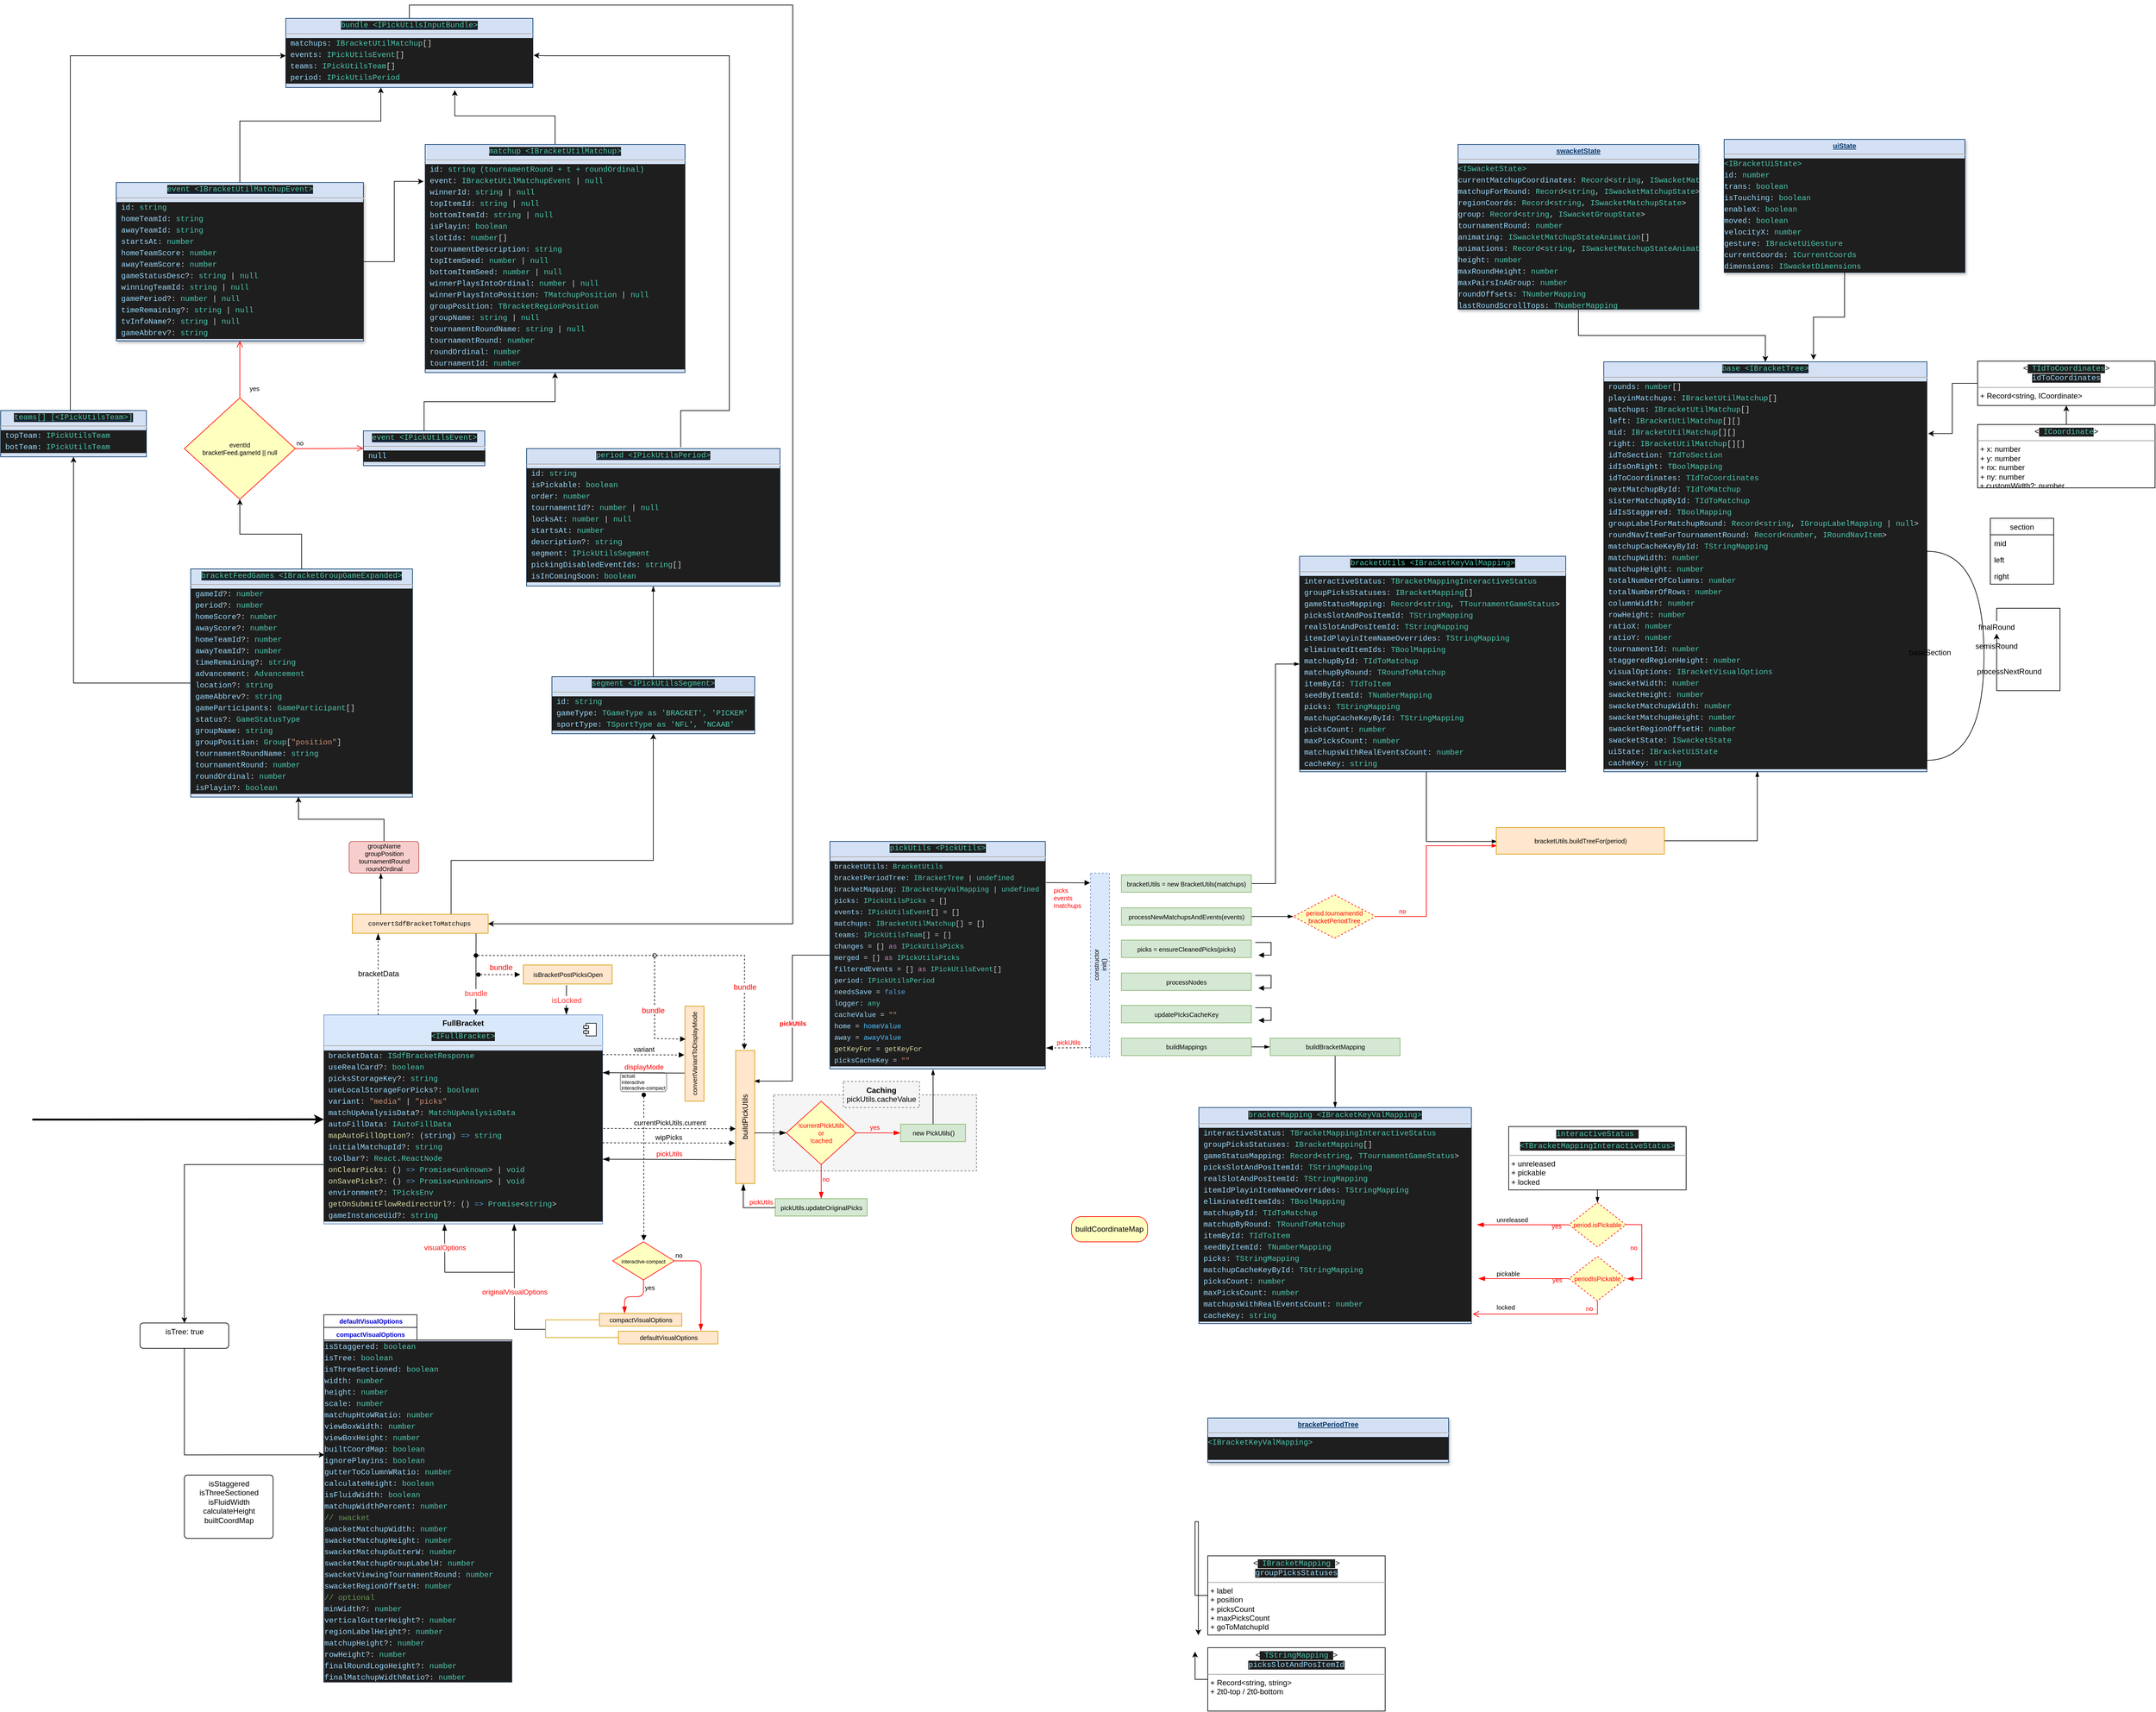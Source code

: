 <mxfile version="14.0.1" type="github">
  <diagram name="Page-1" id="efa7a0a1-bf9b-a30e-e6df-94a7791c09e9">
    <mxGraphModel dx="1504" dy="1696" grid="1" gridSize="10" guides="1" tooltips="1" connect="1" arrows="1" fold="1" page="1" pageScale="1" pageWidth="826" pageHeight="1169" background="#ffffff" math="0" shadow="0">
      <root>
        <mxCell id="0" />
        <mxCell id="1" parent="0" />
        <mxCell id="yvn1otVcxnGCeWS-NwdR-57" value="" style="rounded=0;whiteSpace=wrap;html=1;fillColor=#f5f5f5;strokeColor=#666666;fontColor=#333333;dashed=1;" vertex="1" parent="1">
          <mxGeometry x="540" y="600" width="320" height="120" as="geometry" />
        </mxCell>
        <mxCell id="yvn1otVcxnGCeWS-NwdR-55" style="edgeStyle=orthogonalEdgeStyle;rounded=0;orthogonalLoop=1;jettySize=auto;html=1;entryX=0.962;entryY=0.23;entryDx=0;entryDy=0;entryPerimeter=0;labelBackgroundColor=none;startArrow=none;startFill=0;endArrow=blockThin;endFill=1;strokeColor=#000000;fontSize=10;fontColor=#FF0000;align=center;" edge="1" parent="1" source="VF1F4Plbv53C-rskRq-l-115" target="yvn1otVcxnGCeWS-NwdR-30">
          <mxGeometry relative="1" as="geometry" />
        </mxCell>
        <mxCell id="VF1F4Plbv53C-rskRq-l-115" value="&lt;p style=&quot;margin: 4px 0px 0px ; text-align: center ; font-size: 11px&quot;&gt;&lt;span style=&quot;background-color: rgb(30 , 30 , 30) ; color: rgb(78 , 201 , 176) ; font-family: &amp;#34;menlo&amp;#34; , &amp;#34;monaco&amp;#34; , &amp;#34;courier new&amp;#34; , monospace ; font-size: 12px ; text-align: left&quot;&gt;pickUtils &amp;lt;PickUtils&amp;gt;&lt;/span&gt;&lt;br&gt;&lt;/p&gt;&lt;hr style=&quot;font-size: 11px&quot;&gt;&lt;div style=&quot;color: rgb(212 , 212 , 212) ; background-color: rgb(30 , 30 , 30) ; font-family: &amp;#34;menlo&amp;#34; , &amp;#34;monaco&amp;#34; , &amp;#34;courier new&amp;#34; , monospace ; line-height: 18px ; font-size: 11px&quot;&gt;&lt;div&gt;&lt;span style=&quot;color: rgb(156 , 220 , 254)&quot;&gt;&amp;nbsp;bracketUtils&lt;/span&gt;:&amp;nbsp;&lt;span style=&quot;color: rgb(78 , 201 , 176)&quot;&gt;BracketUtils&lt;/span&gt;&lt;/div&gt;&lt;div&gt;&lt;span style=&quot;color: rgb(156 , 220 , 254)&quot;&gt;&amp;nbsp;bracketPeriodTree&lt;/span&gt;:&amp;nbsp;&lt;span style=&quot;color: rgb(78 , 201 , 176)&quot;&gt;IBracketTree&lt;/span&gt;&amp;nbsp;|&amp;nbsp;&lt;span style=&quot;color: rgb(78 , 201 , 176)&quot;&gt;undefined&lt;/span&gt;&lt;/div&gt;&lt;div&gt;&lt;span style=&quot;color: rgb(156 , 220 , 254)&quot;&gt;&amp;nbsp;bracketMapping&lt;/span&gt;:&amp;nbsp;&lt;span style=&quot;color: rgb(78 , 201 , 176)&quot;&gt;IBracketKeyValMapping&lt;/span&gt;&amp;nbsp;|&amp;nbsp;&lt;span style=&quot;color: rgb(78 , 201 , 176)&quot;&gt;undefined&lt;/span&gt;&lt;/div&gt;&lt;div&gt;&lt;span style=&quot;color: rgb(156 , 220 , 254)&quot;&gt;&amp;nbsp;picks&lt;/span&gt;:&amp;nbsp;&lt;span style=&quot;color: rgb(78 , 201 , 176)&quot;&gt;IPickUtilsPicks&lt;/span&gt;&amp;nbsp;= []&lt;/div&gt;&lt;div&gt;&lt;span style=&quot;color: rgb(156 , 220 , 254)&quot;&gt;&amp;nbsp;events&lt;/span&gt;:&amp;nbsp;&lt;span style=&quot;color: rgb(78 , 201 , 176)&quot;&gt;IPickUtilsEvent&lt;/span&gt;[] = []&lt;/div&gt;&lt;div&gt;&lt;span style=&quot;color: rgb(156 , 220 , 254)&quot;&gt;&amp;nbsp;matchups&lt;/span&gt;:&amp;nbsp;&lt;span style=&quot;color: rgb(78 , 201 , 176)&quot;&gt;IBracketUtilMatchup&lt;/span&gt;[] = []&lt;/div&gt;&lt;div&gt;&lt;span style=&quot;color: rgb(156 , 220 , 254)&quot;&gt;&amp;nbsp;teams&lt;/span&gt;:&amp;nbsp;&lt;span style=&quot;color: rgb(78 , 201 , 176)&quot;&gt;IPickUtilsTeam&lt;/span&gt;[] = []&lt;/div&gt;&lt;div&gt;&lt;span style=&quot;color: rgb(156 , 220 , 254)&quot;&gt;&amp;nbsp;changes&lt;/span&gt;&amp;nbsp;= []&amp;nbsp;&lt;span style=&quot;color: rgb(197 , 134 , 192)&quot;&gt;as&lt;/span&gt;&amp;nbsp;&lt;span style=&quot;color: rgb(78 , 201 , 176)&quot;&gt;IPickUtilsPicks&lt;/span&gt;&lt;/div&gt;&lt;div&gt;&lt;span style=&quot;color: rgb(156 , 220 , 254)&quot;&gt;&amp;nbsp;merged&lt;/span&gt;&amp;nbsp;= []&amp;nbsp;&lt;span style=&quot;color: rgb(197 , 134 , 192)&quot;&gt;as&lt;/span&gt;&amp;nbsp;&lt;span style=&quot;color: rgb(78 , 201 , 176)&quot;&gt;IPickUtilsPicks&lt;/span&gt;&lt;/div&gt;&lt;div&gt;&lt;span style=&quot;color: rgb(156 , 220 , 254)&quot;&gt;&amp;nbsp;filteredEvents&lt;/span&gt;&amp;nbsp;= []&amp;nbsp;&lt;span style=&quot;color: rgb(197 , 134 , 192)&quot;&gt;as&lt;/span&gt;&amp;nbsp;&lt;span style=&quot;color: rgb(78 , 201 , 176)&quot;&gt;IPickUtilsEvent&lt;/span&gt;[]&lt;/div&gt;&lt;div&gt;&lt;span style=&quot;color: rgb(156 , 220 , 254)&quot;&gt;&amp;nbsp;period&lt;/span&gt;:&amp;nbsp;&lt;span style=&quot;color: rgb(78 , 201 , 176)&quot;&gt;IPickUtilsPeriod&lt;/span&gt;&lt;/div&gt;&lt;div&gt;&lt;font style=&quot;font-size: 11px&quot;&gt;&lt;span style=&quot;color: #9cdcfe&quot;&gt;&amp;nbsp;needsSave&lt;/span&gt; = &lt;span style=&quot;color: #569cd6&quot;&gt;false&lt;/span&gt;&lt;/font&gt;&lt;/div&gt;&lt;div&gt;&lt;font style=&quot;font-size: 11px&quot;&gt;&lt;span style=&quot;color: #9cdcfe&quot;&gt;&amp;nbsp;logger&lt;/span&gt;: &lt;span style=&quot;color: #4ec9b0&quot;&gt;any&lt;/span&gt;&lt;/font&gt;&lt;/div&gt;&lt;div&gt;&lt;font style=&quot;font-size: 11px&quot;&gt;&lt;span style=&quot;color: #9cdcfe&quot;&gt;&amp;nbsp;cacheValue&lt;/span&gt; = &lt;span style=&quot;color: #ce9178&quot;&gt;&quot;&quot;&lt;/span&gt;&lt;/font&gt;&lt;/div&gt;&lt;div&gt;&lt;span style=&quot;color: rgb(156 , 220 , 254)&quot;&gt;&amp;nbsp;home&lt;/span&gt; = &lt;span style=&quot;color: rgb(79 , 193 , 255)&quot;&gt;homeValue&lt;/span&gt;&lt;br&gt;&lt;/div&gt;&lt;div&gt;&lt;font style=&quot;font-size: 11px&quot;&gt;&lt;span style=&quot;color: #9cdcfe&quot;&gt;&amp;nbsp;away&lt;/span&gt; = &lt;span style=&quot;color: #4fc1ff&quot;&gt;awayValue&lt;/span&gt;&lt;/font&gt;&lt;/div&gt;&lt;div&gt;&lt;font style=&quot;font-size: 11px&quot;&gt;&lt;span style=&quot;color: #dcdcaa&quot;&gt;&amp;nbsp;getKeyFor&lt;/span&gt; = &lt;span style=&quot;color: #dcdcaa&quot;&gt;getKeyFor&lt;/span&gt;&lt;/font&gt;&lt;/div&gt;&lt;div&gt;&lt;span style=&quot;color: rgb(156 , 220 , 254)&quot;&gt;&amp;nbsp;picksCacheKey&lt;/span&gt; = &lt;span style=&quot;color: rgb(206 , 145 , 120)&quot;&gt;&quot;&quot;&lt;/span&gt;&lt;br&gt;&lt;/div&gt;&lt;/div&gt;" style="verticalAlign=top;align=left;overflow=fill;fontSize=12;fontFamily=Helvetica;html=1;strokeColor=#003366;shadow=0;fillColor=#D4E1F5;fontColor=#003366" parent="1" vertex="1">
          <mxGeometry x="628.75" y="200" width="340" height="359" as="geometry" />
        </mxCell>
        <mxCell id="-kxU-s-FRwQV0nLQ8hPZ-25" style="edgeStyle=orthogonalEdgeStyle;rounded=0;orthogonalLoop=1;jettySize=auto;html=1;fontSize=10;entryX=-0.006;entryY=0.162;entryDx=0;entryDy=0;entryPerimeter=0;" parent="1" source="VF1F4Plbv53C-rskRq-l-133" target="VF1F4Plbv53C-rskRq-l-134" edge="1">
          <mxGeometry relative="1" as="geometry">
            <mxPoint x="-20" y="-840" as="targetPoint" />
          </mxGeometry>
        </mxCell>
        <mxCell id="-kxU-s-FRwQV0nLQ8hPZ-31" style="edgeStyle=orthogonalEdgeStyle;rounded=0;orthogonalLoop=1;jettySize=auto;html=1;fontSize=10;" parent="1" source="VF1F4Plbv53C-rskRq-l-133" target="-kxU-s-FRwQV0nLQ8hPZ-29" edge="1">
          <mxGeometry relative="1" as="geometry">
            <Array as="points">
              <mxPoint x="-303" y="-937" />
              <mxPoint x="-80" y="-937" />
            </Array>
          </mxGeometry>
        </mxCell>
        <mxCell id="VF1F4Plbv53C-rskRq-l-133" value="&lt;p style=&quot;margin: 4px 0px 0px ; text-align: center ; text-decoration: underline ; font-size: 11px&quot;&gt;&lt;span style=&quot;background-color: rgb(30 , 30 , 30) ; color: rgb(78 , 201 , 176) ; font-family: &amp;#34;menlo&amp;#34; , &amp;#34;monaco&amp;#34; , &amp;#34;courier new&amp;#34; , monospace ; font-size: 12px ; text-align: left&quot;&gt;event &amp;lt;IBracketUtilMatchupEvent&amp;gt;&lt;/span&gt;&lt;br&gt;&lt;/p&gt;&lt;hr style=&quot;font-size: 11px&quot;&gt;&lt;div style=&quot;background-color: rgb(30 , 30 , 30) ; font-family: &amp;#34;menlo&amp;#34; , &amp;#34;monaco&amp;#34; , &amp;#34;courier new&amp;#34; , monospace ; line-height: 18px ; font-size: 11px&quot;&gt;&lt;div style=&quot;color: rgb(212 , 212 , 212)&quot;&gt;&lt;div style=&quot;font-family: &amp;#34;menlo&amp;#34; , &amp;#34;monaco&amp;#34; , &amp;#34;courier new&amp;#34; , monospace ; font-size: 12px ; line-height: 18px&quot;&gt;&lt;div&gt;&lt;span style=&quot;color: rgb(156 , 220 , 254)&quot;&gt;&amp;nbsp;id&lt;/span&gt;: &lt;span style=&quot;color: rgb(78 , 201 , 176)&quot;&gt;string&lt;/span&gt;&lt;br&gt;&lt;/div&gt;&lt;div&gt;&lt;div style=&quot;font-family: &amp;#34;menlo&amp;#34; , &amp;#34;monaco&amp;#34; , &amp;#34;courier new&amp;#34; , monospace ; line-height: 18px&quot;&gt;&lt;div&gt;  &lt;span style=&quot;color: #9cdcfe&quot;&gt;&amp;nbsp;homeTeamId&lt;/span&gt;: &lt;span style=&quot;color: #4ec9b0&quot;&gt;string&lt;/span&gt;&lt;/div&gt;&lt;div&gt;  &lt;span style=&quot;color: #9cdcfe&quot;&gt;&amp;nbsp;awayTeamId&lt;/span&gt;: &lt;span style=&quot;color: #4ec9b0&quot;&gt;string&lt;/span&gt;&lt;/div&gt;&lt;div&gt;&lt;div style=&quot;line-height: 18px&quot;&gt;&lt;div&gt;&lt;span style=&quot;color: #9cdcfe&quot;&gt;&amp;nbsp;startsAt&lt;/span&gt;: &lt;span style=&quot;color: #4ec9b0&quot;&gt;number&lt;/span&gt;&lt;/div&gt;&lt;div&gt;  &lt;span style=&quot;color: #9cdcfe&quot;&gt;&amp;nbsp;homeTeamScore&lt;/span&gt;: &lt;span style=&quot;color: #4ec9b0&quot;&gt;number&lt;/span&gt;&lt;/div&gt;&lt;div&gt;  &lt;span style=&quot;color: #9cdcfe&quot;&gt;&amp;nbsp;awayTeamScore&lt;/span&gt;: &lt;span style=&quot;color: #4ec9b0&quot;&gt;number&lt;/span&gt;&lt;/div&gt;&lt;div&gt;  &lt;span style=&quot;color: #9cdcfe&quot;&gt;&amp;nbsp;gameStatusDesc&lt;/span&gt;?: &lt;span style=&quot;color: #4ec9b0&quot;&gt;string&lt;/span&gt; | &lt;span style=&quot;color: #4ec9b0&quot;&gt;null&lt;/span&gt;&lt;/div&gt;&lt;div&gt;  &lt;span style=&quot;color: #9cdcfe&quot;&gt;&amp;nbsp;winningTeamId&lt;/span&gt;: &lt;span style=&quot;color: #4ec9b0&quot;&gt;string&lt;/span&gt; | &lt;span style=&quot;color: #4ec9b0&quot;&gt;null&lt;/span&gt;&lt;/div&gt;&lt;div&gt;  &lt;span style=&quot;color: #9cdcfe&quot;&gt;&amp;nbsp;gamePeriod&lt;/span&gt;?: &lt;span style=&quot;color: #4ec9b0&quot;&gt;number&lt;/span&gt; | &lt;span style=&quot;color: #4ec9b0&quot;&gt;null&lt;/span&gt;&lt;/div&gt;&lt;div&gt;  &lt;span style=&quot;color: #9cdcfe&quot;&gt;&amp;nbsp;timeRemaining&lt;/span&gt;?: &lt;span style=&quot;color: #4ec9b0&quot;&gt;string&lt;/span&gt; | &lt;span style=&quot;color: #4ec9b0&quot;&gt;null&lt;/span&gt;&lt;/div&gt;&lt;div&gt;  &lt;span style=&quot;color: #9cdcfe&quot;&gt;&amp;nbsp;tvInfoName&lt;/span&gt;?: &lt;span style=&quot;color: #4ec9b0&quot;&gt;string&lt;/span&gt; | &lt;span style=&quot;color: #4ec9b0&quot;&gt;null&lt;/span&gt;&lt;/div&gt;&lt;div&gt;  &lt;span style=&quot;color: #9cdcfe&quot;&gt;&amp;nbsp;gameAbbrev&lt;/span&gt;?: &lt;span style=&quot;color: #4ec9b0&quot;&gt;string&lt;/span&gt;&lt;/div&gt;&lt;div&gt;&lt;/div&gt;&lt;/div&gt;&lt;/div&gt;&lt;div&gt;&lt;/div&gt;&lt;/div&gt;&lt;/div&gt;&lt;/div&gt;&lt;/div&gt;&lt;/div&gt;" style="verticalAlign=top;align=left;overflow=fill;fontSize=12;fontFamily=Helvetica;html=1;strokeColor=#003366;shadow=1;fillColor=#D4E1F5;fontColor=#003366" parent="1" vertex="1">
          <mxGeometry x="-497.5" y="-840" width="390" height="250" as="geometry" />
        </mxCell>
        <mxCell id="-kxU-s-FRwQV0nLQ8hPZ-32" style="edgeStyle=orthogonalEdgeStyle;rounded=0;orthogonalLoop=1;jettySize=auto;html=1;entryX=0.684;entryY=1.038;entryDx=0;entryDy=0;entryPerimeter=0;fontSize=10;" parent="1" source="VF1F4Plbv53C-rskRq-l-134" target="-kxU-s-FRwQV0nLQ8hPZ-29" edge="1">
          <mxGeometry relative="1" as="geometry" />
        </mxCell>
        <mxCell id="VF1F4Plbv53C-rskRq-l-134" value="&lt;p style=&quot;margin: 4px 0px 0px ; text-align: center ; text-decoration: underline ; font-size: 11px&quot;&gt;&lt;span style=&quot;background-color: rgb(30 , 30 , 30) ; color: rgb(78 , 201 , 176) ; font-family: &amp;#34;menlo&amp;#34; , &amp;#34;monaco&amp;#34; , &amp;#34;courier new&amp;#34; , monospace ; font-size: 12px ; text-align: left&quot;&gt;matchup &amp;lt;IBracketUtilMatchup&amp;gt;&lt;/span&gt;&lt;br&gt;&lt;/p&gt;&lt;hr style=&quot;font-size: 11px&quot;&gt;&lt;div style=&quot;background-color: rgb(30 , 30 , 30) ; font-family: &amp;#34;menlo&amp;#34; , &amp;#34;monaco&amp;#34; , &amp;#34;courier new&amp;#34; , monospace ; line-height: 18px ; font-size: 11px&quot;&gt;&lt;div style=&quot;color: rgb(212 , 212 , 212)&quot;&gt;&lt;div style=&quot;font-family: &amp;#34;menlo&amp;#34; , &amp;#34;monaco&amp;#34; , &amp;#34;courier new&amp;#34; , monospace ; font-size: 12px ; line-height: 18px&quot;&gt;&lt;div&gt;&lt;span style=&quot;color: rgb(156 , 220 , 254)&quot;&gt;&amp;nbsp;id&lt;/span&gt;: &lt;span style=&quot;color: rgb(78 , 201 , 176)&quot;&gt;string (tournamentRound + t + roundOrdinal)&lt;/span&gt;&lt;br&gt;&lt;/div&gt;&lt;div&gt;&lt;div style=&quot;font-family: &amp;#34;menlo&amp;#34; , &amp;#34;monaco&amp;#34; , &amp;#34;courier new&amp;#34; , monospace ; line-height: 18px&quot;&gt;&lt;div&gt;&lt;div style=&quot;line-height: 18px&quot;&gt;&lt;div style=&quot;font-family: &amp;#34;menlo&amp;#34; , &amp;#34;monaco&amp;#34; , &amp;#34;courier new&amp;#34; , monospace ; line-height: 18px&quot;&gt;&lt;div&gt;  &lt;span style=&quot;color: #9cdcfe&quot;&gt;&amp;nbsp;event&lt;/span&gt;: &lt;span style=&quot;color: #4ec9b0&quot;&gt;IBracketUtilMatchupEvent&lt;/span&gt; | &lt;span style=&quot;color: #4ec9b0&quot;&gt;null&lt;/span&gt;&lt;/div&gt;&lt;div&gt;  &lt;span style=&quot;color: #9cdcfe&quot;&gt;&amp;nbsp;winnerId&lt;/span&gt;: &lt;span style=&quot;color: #4ec9b0&quot;&gt;string&lt;/span&gt; | &lt;span style=&quot;color: #4ec9b0&quot;&gt;null&lt;/span&gt;&lt;/div&gt;&lt;div&gt;  &lt;span style=&quot;color: #9cdcfe&quot;&gt;&amp;nbsp;topItemId&lt;/span&gt;: &lt;span style=&quot;color: #4ec9b0&quot;&gt;string&lt;/span&gt; | &lt;span style=&quot;color: #4ec9b0&quot;&gt;null&lt;/span&gt;&lt;/div&gt;&lt;div&gt;  &lt;span style=&quot;color: #9cdcfe&quot;&gt;&amp;nbsp;bottomItemId&lt;/span&gt;: &lt;span style=&quot;color: #4ec9b0&quot;&gt;string&lt;/span&gt; | &lt;span style=&quot;color: #4ec9b0&quot;&gt;null&lt;/span&gt;&lt;/div&gt;&lt;div&gt;  &lt;span style=&quot;color: #9cdcfe&quot;&gt;&amp;nbsp;isPlayin&lt;/span&gt;: &lt;span style=&quot;color: #4ec9b0&quot;&gt;boolean&lt;/span&gt;&lt;/div&gt;&lt;div&gt;  &lt;span style=&quot;color: #9cdcfe&quot;&gt;&amp;nbsp;slotIds&lt;/span&gt;: &lt;span style=&quot;color: #4ec9b0&quot;&gt;number&lt;/span&gt;[]&lt;/div&gt;&lt;div&gt;&lt;div style=&quot;font-family: &amp;#34;menlo&amp;#34; , &amp;#34;monaco&amp;#34; , &amp;#34;courier new&amp;#34; , monospace ; line-height: 18px&quot;&gt;&lt;div&gt;&lt;span style=&quot;color: #9cdcfe&quot;&gt;&amp;nbsp;tournamentDescription&lt;/span&gt;: &lt;span style=&quot;color: #4ec9b0&quot;&gt;string&lt;/span&gt;&lt;/div&gt;&lt;div&gt;  &lt;span style=&quot;color: #9cdcfe&quot;&gt;&amp;nbsp;topItemSeed&lt;/span&gt;: &lt;span style=&quot;color: #4ec9b0&quot;&gt;number&lt;/span&gt; | &lt;span style=&quot;color: #4ec9b0&quot;&gt;null&lt;/span&gt;&lt;/div&gt;&lt;div&gt;  &lt;span style=&quot;color: #9cdcfe&quot;&gt;&amp;nbsp;bottomItemSeed&lt;/span&gt;: &lt;span style=&quot;color: #4ec9b0&quot;&gt;number&lt;/span&gt; | &lt;span style=&quot;color: #4ec9b0&quot;&gt;null&lt;/span&gt;&lt;/div&gt;&lt;div&gt;  &lt;span style=&quot;color: #9cdcfe&quot;&gt;&amp;nbsp;winnerPlaysIntoOrdinal&lt;/span&gt;: &lt;span style=&quot;color: #4ec9b0&quot;&gt;number&lt;/span&gt; | &lt;span style=&quot;color: #4ec9b0&quot;&gt;null&lt;/span&gt;&lt;/div&gt;&lt;div&gt;  &lt;span style=&quot;color: #9cdcfe&quot;&gt;&amp;nbsp;winnerPlaysIntoPosition&lt;/span&gt;: &lt;span style=&quot;color: #4ec9b0&quot;&gt;TMatchupPosition&lt;/span&gt; | &lt;span style=&quot;color: #4ec9b0&quot;&gt;null&lt;/span&gt;&lt;/div&gt;&lt;div&gt;  &lt;span style=&quot;color: #9cdcfe&quot;&gt;&amp;nbsp;groupPosition&lt;/span&gt;: &lt;span style=&quot;color: #4ec9b0&quot;&gt;TBracketRegionPosition&lt;/span&gt;&lt;/div&gt;&lt;div&gt;  &lt;span style=&quot;color: #9cdcfe&quot;&gt;&amp;nbsp;groupName&lt;/span&gt;: &lt;span style=&quot;color: #4ec9b0&quot;&gt;string&lt;/span&gt; | &lt;span style=&quot;color: #4ec9b0&quot;&gt;null&lt;/span&gt;&lt;/div&gt;&lt;div&gt;  &lt;span style=&quot;color: #9cdcfe&quot;&gt;&amp;nbsp;tournamentRoundName&lt;/span&gt;: &lt;span style=&quot;color: #4ec9b0&quot;&gt;string&lt;/span&gt; | &lt;span style=&quot;color: #4ec9b0&quot;&gt;null&lt;/span&gt;&lt;/div&gt;&lt;div&gt;&lt;div style=&quot;line-height: 18px&quot;&gt;&lt;div&gt;&lt;span style=&quot;color: #9cdcfe&quot;&gt;&amp;nbsp;tournamentRound&lt;/span&gt;: &lt;span style=&quot;color: #4ec9b0&quot;&gt;number&lt;/span&gt;&lt;/div&gt;&lt;div&gt;  &lt;span style=&quot;color: #9cdcfe&quot;&gt;&amp;nbsp;roundOrdinal&lt;/span&gt;: &lt;span style=&quot;color: #4ec9b0&quot;&gt;number&lt;/span&gt;&lt;/div&gt;&lt;div&gt;  &lt;span style=&quot;color: #9cdcfe&quot;&gt;&amp;nbsp;tournamentId&lt;/span&gt;: &lt;span style=&quot;color: #4ec9b0&quot;&gt;number&lt;/span&gt;&lt;/div&gt;&lt;/div&gt;&lt;/div&gt;&lt;div&gt;&lt;/div&gt;&lt;/div&gt;&lt;/div&gt;&lt;div&gt;&lt;/div&gt;&lt;/div&gt;&lt;/div&gt;&lt;/div&gt;&lt;div&gt;&lt;div style=&quot;line-height: 18px&quot;&gt;&lt;div&gt;&lt;/div&gt;&lt;/div&gt;&lt;/div&gt;&lt;div&gt;&lt;/div&gt;&lt;/div&gt;&lt;/div&gt;&lt;/div&gt;&lt;/div&gt;&lt;/div&gt;" style="verticalAlign=top;align=left;overflow=fill;fontSize=12;fontFamily=Helvetica;html=1;strokeColor=#003366;shadow=0;fillColor=#D4E1F5;fontColor=#003366" parent="1" vertex="1">
          <mxGeometry x="-10" y="-900" width="410" height="360" as="geometry" />
        </mxCell>
        <mxCell id="-kxU-s-FRwQV0nLQ8hPZ-33" style="edgeStyle=orthogonalEdgeStyle;rounded=0;orthogonalLoop=1;jettySize=auto;html=1;entryX=1.003;entryY=0.534;entryDx=0;entryDy=0;entryPerimeter=0;fontSize=10;exitX=0.608;exitY=-0.009;exitDx=0;exitDy=0;exitPerimeter=0;" parent="1" source="VF1F4Plbv53C-rskRq-l-135" target="-kxU-s-FRwQV0nLQ8hPZ-29" edge="1">
          <mxGeometry relative="1" as="geometry">
            <Array as="points">
              <mxPoint x="393" y="-480" />
              <mxPoint x="470" y="-480" />
              <mxPoint x="470" y="-1040" />
              <mxPoint x="180" y="-1040" />
            </Array>
          </mxGeometry>
        </mxCell>
        <mxCell id="VF1F4Plbv53C-rskRq-l-135" value="&lt;p style=&quot;margin: 4px 0px 0px ; text-align: center ; text-decoration: underline ; font-size: 11px&quot;&gt;&lt;span style=&quot;background-color: rgb(30 , 30 , 30) ; color: rgb(78 , 201 , 176) ; font-family: &amp;#34;menlo&amp;#34; , &amp;#34;monaco&amp;#34; , &amp;#34;courier new&amp;#34; , monospace ; font-size: 12px ; text-align: left&quot;&gt;period &amp;lt;IPickUtilsPeriod&amp;gt;&lt;/span&gt;&lt;/p&gt;&lt;hr style=&quot;font-size: 11px&quot;&gt;&lt;div style=&quot;background-color: rgb(30 , 30 , 30) ; font-family: &amp;#34;menlo&amp;#34; , &amp;#34;monaco&amp;#34; , &amp;#34;courier new&amp;#34; , monospace ; line-height: 18px ; font-size: 11px&quot;&gt;&lt;div style=&quot;color: rgb(212 , 212 , 212)&quot;&gt;&lt;div style=&quot;font-family: &amp;#34;menlo&amp;#34; , &amp;#34;monaco&amp;#34; , &amp;#34;courier new&amp;#34; , monospace ; font-size: 12px ; line-height: 18px&quot;&gt;&lt;div&gt;&lt;span style=&quot;color: rgb(156 , 220 , 254)&quot;&gt;&amp;nbsp;id&lt;/span&gt;: &lt;span style=&quot;color: rgb(78 , 201 , 176)&quot;&gt;string&lt;/span&gt;&lt;br&gt;&lt;/div&gt;&lt;div&gt;&lt;div style=&quot;font-family: &amp;#34;menlo&amp;#34; , &amp;#34;monaco&amp;#34; , &amp;#34;courier new&amp;#34; , monospace ; line-height: 18px&quot;&gt;&lt;div&gt;&lt;div style=&quot;line-height: 18px&quot;&gt;&lt;div style=&quot;font-family: &amp;#34;menlo&amp;#34; , &amp;#34;monaco&amp;#34; , &amp;#34;courier new&amp;#34; , monospace ; line-height: 18px&quot;&gt;&lt;div&gt;&lt;div style=&quot;font-family: &amp;#34;menlo&amp;#34; , &amp;#34;monaco&amp;#34; , &amp;#34;courier new&amp;#34; , monospace ; line-height: 18px&quot;&gt;&lt;div&gt;  &lt;span style=&quot;color: #9cdcfe&quot;&gt;&amp;nbsp;isPickable&lt;/span&gt;: &lt;span style=&quot;color: #4ec9b0&quot;&gt;boolean&lt;/span&gt;&lt;/div&gt;&lt;div&gt;  &lt;span style=&quot;color: #9cdcfe&quot;&gt;&amp;nbsp;order&lt;/span&gt;: &lt;span style=&quot;color: #4ec9b0&quot;&gt;number&lt;/span&gt;&lt;/div&gt;&lt;div&gt;  &lt;span style=&quot;color: #9cdcfe&quot;&gt;&amp;nbsp;tournamentId&lt;/span&gt;?: &lt;span style=&quot;color: #4ec9b0&quot;&gt;number&lt;/span&gt; | &lt;span style=&quot;color: #4ec9b0&quot;&gt;null&lt;/span&gt;&lt;/div&gt;&lt;div&gt;  &lt;span style=&quot;color: #9cdcfe&quot;&gt;&amp;nbsp;locksAt&lt;/span&gt;: &lt;span style=&quot;color: #4ec9b0&quot;&gt;number&lt;/span&gt; | &lt;span style=&quot;color: #4ec9b0&quot;&gt;null&lt;/span&gt;&lt;/div&gt;&lt;div&gt;  &lt;span style=&quot;color: #9cdcfe&quot;&gt;&amp;nbsp;startsAt&lt;/span&gt;: &lt;span style=&quot;color: #4ec9b0&quot;&gt;number&lt;/span&gt;&lt;/div&gt;&lt;div&gt;  &lt;span style=&quot;color: #9cdcfe&quot;&gt;&amp;nbsp;description&lt;/span&gt;?: &lt;span style=&quot;color: #4ec9b0&quot;&gt;string&lt;/span&gt;&lt;/div&gt;&lt;div&gt;  &lt;span style=&quot;color: #9cdcfe&quot;&gt;&amp;nbsp;segment&lt;/span&gt;: &lt;span style=&quot;color: #4ec9b0&quot;&gt;IPickUtilsSegment&lt;/span&gt;&lt;/div&gt;&lt;div&gt;  &lt;span style=&quot;color: #9cdcfe&quot;&gt;&amp;nbsp;pickingDisabledEventIds&lt;/span&gt;: &lt;span style=&quot;color: #4ec9b0&quot;&gt;string&lt;/span&gt;[]&lt;/div&gt;&lt;div&gt;  &lt;span style=&quot;color: #9cdcfe&quot;&gt;&amp;nbsp;isInComingSoon&lt;/span&gt;: &lt;span style=&quot;color: #4ec9b0&quot;&gt;boolean&lt;/span&gt;&lt;/div&gt;&lt;/div&gt;&lt;/div&gt;&lt;div&gt;&lt;div style=&quot;font-family: &amp;#34;menlo&amp;#34; , &amp;#34;monaco&amp;#34; , &amp;#34;courier new&amp;#34; , monospace ; line-height: 18px&quot;&gt;&lt;div&gt;&lt;/div&gt;&lt;/div&gt;&lt;/div&gt;&lt;div&gt;&lt;/div&gt;&lt;/div&gt;&lt;/div&gt;&lt;/div&gt;&lt;div&gt;&lt;div style=&quot;line-height: 18px&quot;&gt;&lt;div&gt;&lt;/div&gt;&lt;/div&gt;&lt;/div&gt;&lt;div&gt;&lt;/div&gt;&lt;/div&gt;&lt;/div&gt;&lt;/div&gt;&lt;/div&gt;&lt;/div&gt;" style="verticalAlign=top;align=left;overflow=fill;fontSize=12;fontFamily=Helvetica;html=1;strokeColor=#003366;shadow=0;fillColor=#D4E1F5;fontColor=#003366" parent="1" vertex="1">
          <mxGeometry x="150" y="-420" width="400" height="217" as="geometry" />
        </mxCell>
        <mxCell id="hYPX-9NePYRcIFWMucl9-109" style="edgeStyle=orthogonalEdgeStyle;rounded=0;orthogonalLoop=1;jettySize=auto;html=1;endArrow=blockThin;endFill=1;" parent="1" source="VF1F4Plbv53C-rskRq-l-136" target="VF1F4Plbv53C-rskRq-l-135" edge="1">
          <mxGeometry relative="1" as="geometry" />
        </mxCell>
        <mxCell id="VF1F4Plbv53C-rskRq-l-136" value="&lt;p style=&quot;margin: 4px 0px 0px ; text-align: center ; text-decoration: underline ; font-size: 11px&quot;&gt;&lt;span style=&quot;background-color: rgb(30 , 30 , 30) ; color: rgb(78 , 201 , 176) ; font-family: &amp;#34;menlo&amp;#34; , &amp;#34;monaco&amp;#34; , &amp;#34;courier new&amp;#34; , monospace ; font-size: 12px ; text-align: left&quot;&gt;segment &amp;lt;IPickUtilsSegment&amp;gt;&lt;/span&gt;&lt;/p&gt;&lt;hr style=&quot;font-size: 11px&quot;&gt;&lt;div style=&quot;background-color: rgb(30 , 30 , 30) ; font-family: &amp;#34;menlo&amp;#34; , &amp;#34;monaco&amp;#34; , &amp;#34;courier new&amp;#34; , monospace ; line-height: 18px ; font-size: 11px&quot;&gt;&lt;div style=&quot;color: rgb(212 , 212 , 212)&quot;&gt;&lt;div style=&quot;font-family: &amp;#34;menlo&amp;#34; , &amp;#34;monaco&amp;#34; , &amp;#34;courier new&amp;#34; , monospace ; font-size: 12px ; line-height: 18px&quot;&gt;&lt;div&gt;&lt;span style=&quot;color: rgb(156 , 220 , 254)&quot;&gt;&amp;nbsp;id&lt;/span&gt;: &lt;span style=&quot;color: rgb(78 , 201 , 176)&quot;&gt;string&lt;/span&gt;&lt;br&gt;&lt;/div&gt;&lt;div&gt;&lt;div style=&quot;font-family: &amp;#34;menlo&amp;#34; , &amp;#34;monaco&amp;#34; , &amp;#34;courier new&amp;#34; , monospace ; line-height: 18px&quot;&gt;&lt;div&gt;&lt;div style=&quot;line-height: 18px&quot;&gt;&lt;div style=&quot;font-family: &amp;#34;menlo&amp;#34; , &amp;#34;monaco&amp;#34; , &amp;#34;courier new&amp;#34; , monospace ; line-height: 18px&quot;&gt;&lt;div&gt;&lt;div style=&quot;font-family: &amp;#34;menlo&amp;#34; , &amp;#34;monaco&amp;#34; , &amp;#34;courier new&amp;#34; , monospace ; line-height: 18px&quot;&gt;&lt;div style=&quot;font-family: &amp;#34;menlo&amp;#34; , &amp;#34;monaco&amp;#34; , &amp;#34;courier new&amp;#34; , monospace ; line-height: 18px&quot;&gt;&lt;div&gt;  &lt;span style=&quot;color: #9cdcfe&quot;&gt;&amp;nbsp;gameType&lt;/span&gt;: &lt;span style=&quot;color: #4ec9b0&quot;&gt;TGameType as &#39;BRACKET&#39;, &#39;PICKEM&#39;&lt;/span&gt;&lt;/div&gt;&lt;div&gt;  &lt;span style=&quot;color: #9cdcfe&quot;&gt;&amp;nbsp;sportType&lt;/span&gt;: &lt;span style=&quot;color: #4ec9b0&quot;&gt;TSportType as &#39;NFL&#39;, &#39;NCAAB&#39;&lt;/span&gt;&lt;/div&gt;&lt;div&gt;&lt;/div&gt;&lt;/div&gt;&lt;/div&gt;&lt;/div&gt;&lt;div&gt;&lt;div style=&quot;font-family: &amp;#34;menlo&amp;#34; , &amp;#34;monaco&amp;#34; , &amp;#34;courier new&amp;#34; , monospace ; line-height: 18px&quot;&gt;&lt;div&gt;&lt;/div&gt;&lt;/div&gt;&lt;/div&gt;&lt;div&gt;&lt;/div&gt;&lt;/div&gt;&lt;/div&gt;&lt;/div&gt;&lt;div&gt;&lt;div style=&quot;line-height: 18px&quot;&gt;&lt;div&gt;&lt;/div&gt;&lt;/div&gt;&lt;/div&gt;&lt;div&gt;&lt;/div&gt;&lt;/div&gt;&lt;/div&gt;&lt;/div&gt;&lt;/div&gt;&lt;/div&gt;" style="verticalAlign=top;align=left;overflow=fill;fontSize=12;fontFamily=Helvetica;html=1;strokeColor=#003366;shadow=0;fillColor=#D4E1F5;fontColor=#003366" parent="1" vertex="1">
          <mxGeometry x="190" y="-60" width="320" height="90" as="geometry" />
        </mxCell>
        <mxCell id="VF1F4Plbv53C-rskRq-l-140" value="&lt;div style=&quot;text-align: left; font-size: 8px;&quot;&gt;&lt;span style=&quot;font-size: 8px;&quot;&gt;actual&lt;/span&gt;&lt;/div&gt;&lt;div style=&quot;text-align: left; font-size: 8px;&quot;&gt;&lt;span style=&quot;font-size: 8px;&quot;&gt;interactive&lt;/span&gt;&lt;/div&gt;&lt;div style=&quot;text-align: left; font-size: 8px;&quot;&gt;&lt;span style=&quot;font-size: 8px;&quot;&gt;interactive-compact&lt;/span&gt;&lt;/div&gt;" style="whiteSpace=wrap;html=1;fontSize=8;dashed=1;dashPattern=1 1;rounded=1;shadow=0;glass=0;sketch=0;" parent="1" vertex="1">
          <mxGeometry x="298" y="565" width="73" height="30" as="geometry" />
        </mxCell>
        <mxCell id="VF1F4Plbv53C-rskRq-l-163" value="&lt;p style=&quot;margin: 4px 0px 0px ; text-decoration: underline ; font-size: 11px&quot;&gt;&lt;/p&gt;&lt;div style=&quot;text-align: center&quot;&gt;&lt;span style=&quot;color: rgb(78 , 201 , 176) ; font-family: &amp;#34;menlo&amp;#34; , &amp;#34;monaco&amp;#34; , &amp;#34;courier new&amp;#34; , monospace ; text-align: left ; background-color: rgb(30 , 30 , 30)&quot;&gt;bracketMapping &amp;lt;IBracketKeyValMapping&amp;gt;&lt;/span&gt;&lt;br&gt;&lt;/div&gt;&lt;hr style=&quot;font-size: 11px&quot;&gt;&lt;div style=&quot;color: rgb(212 , 212 , 212) ; background-color: rgb(30 , 30 , 30) ; font-family: &amp;#34;menlo&amp;#34; , &amp;#34;monaco&amp;#34; , &amp;#34;courier new&amp;#34; , monospace ; line-height: 18px ; font-size: 11px&quot;&gt;&lt;div&gt;&lt;font style=&quot;font-size: 11px&quot;&gt;&lt;div style=&quot;font-family: &amp;#34;menlo&amp;#34; , &amp;#34;monaco&amp;#34; , &amp;#34;courier new&amp;#34; , monospace ; font-size: 12px ; line-height: 18px&quot;&gt;&lt;span style=&quot;color: rgb(156 , 220 , 254)&quot;&gt;&amp;nbsp;interactiveStatus&lt;/span&gt;: &lt;span style=&quot;color: rgb(78 , 201 , 176)&quot;&gt;TBracketMappingInteractiveStatus&lt;/span&gt;&lt;br&gt;&lt;/div&gt;&lt;/font&gt;&lt;/div&gt;&lt;div&gt;&lt;div style=&quot;font-family: &amp;#34;menlo&amp;#34; , &amp;#34;monaco&amp;#34; , &amp;#34;courier new&amp;#34; , monospace ; font-size: 12px ; line-height: 18px&quot;&gt;&lt;div&gt;  &lt;span style=&quot;color: #9cdcfe&quot;&gt;&amp;nbsp;groupPicksStatuses&lt;/span&gt;: &lt;span style=&quot;color: #4ec9b0&quot;&gt;IBracketMapping&lt;/span&gt;[]&lt;/div&gt;&lt;div&gt;  &lt;span style=&quot;color: #9cdcfe&quot;&gt;&amp;nbsp;gameStatusMapping&lt;/span&gt;: &lt;span style=&quot;color: #4ec9b0&quot;&gt;Record&lt;/span&gt;&amp;lt;&lt;span style=&quot;color: #4ec9b0&quot;&gt;string&lt;/span&gt;, &lt;span style=&quot;color: #4ec9b0&quot;&gt;TTournamentGameStatus&lt;/span&gt;&amp;gt;&lt;/div&gt;&lt;div&gt;  &lt;span style=&quot;color: #9cdcfe&quot;&gt;&amp;nbsp;picksSlotAndPosItemId&lt;/span&gt;: &lt;span style=&quot;color: #4ec9b0&quot;&gt;TStringMapping&lt;/span&gt;&lt;/div&gt;&lt;div&gt;  &lt;span style=&quot;color: #9cdcfe&quot;&gt;&amp;nbsp;realSlotAndPosItemId&lt;/span&gt;: &lt;span style=&quot;color: #4ec9b0&quot;&gt;TStringMapping&lt;/span&gt;&lt;/div&gt;&lt;div&gt;  &lt;span style=&quot;color: #9cdcfe&quot;&gt;&amp;nbsp;itemIdPlayinItemNameOverrides&lt;/span&gt;: &lt;span style=&quot;color: #4ec9b0&quot;&gt;TStringMapping&lt;/span&gt;&lt;/div&gt;&lt;div&gt;  &lt;span style=&quot;color: #9cdcfe&quot;&gt;&amp;nbsp;eliminatedItemIds&lt;/span&gt;: &lt;span style=&quot;color: #4ec9b0&quot;&gt;TBoolMapping&lt;/span&gt;&lt;/div&gt;&lt;div&gt;  &lt;span style=&quot;color: #9cdcfe&quot;&gt;&amp;nbsp;matchupById&lt;/span&gt;: &lt;span style=&quot;color: #4ec9b0&quot;&gt;TIdToMatchup&lt;/span&gt;&lt;/div&gt;&lt;div&gt;  &lt;span style=&quot;color: #9cdcfe&quot;&gt;&amp;nbsp;matchupByRound&lt;/span&gt;: &lt;span style=&quot;color: #4ec9b0&quot;&gt;TRoundToMatchup&lt;/span&gt;&lt;/div&gt;&lt;div&gt;  &lt;span style=&quot;color: #9cdcfe&quot;&gt;&amp;nbsp;itemById&lt;/span&gt;: &lt;span style=&quot;color: #4ec9b0&quot;&gt;TIdToItem&lt;/span&gt;&lt;/div&gt;&lt;div&gt;  &lt;span style=&quot;color: #9cdcfe&quot;&gt;&amp;nbsp;seedByItemId&lt;/span&gt;: &lt;span style=&quot;color: #4ec9b0&quot;&gt;TNumberMapping&lt;/span&gt;&lt;/div&gt;&lt;div&gt;  &lt;span style=&quot;color: #9cdcfe&quot;&gt;&amp;nbsp;picks&lt;/span&gt;: &lt;span style=&quot;color: #4ec9b0&quot;&gt;TStringMapping&lt;/span&gt;&lt;/div&gt;&lt;div&gt;  &lt;span style=&quot;color: #9cdcfe&quot;&gt;&amp;nbsp;matchupCacheKeyById&lt;/span&gt;: &lt;span style=&quot;color: #4ec9b0&quot;&gt;TStringMapping&lt;/span&gt;&lt;/div&gt;&lt;div&gt;  &lt;span style=&quot;color: #9cdcfe&quot;&gt;&amp;nbsp;picksCount&lt;/span&gt;: &lt;span style=&quot;color: #4ec9b0&quot;&gt;number&lt;/span&gt;&lt;/div&gt;&lt;div&gt;  &lt;span style=&quot;color: #9cdcfe&quot;&gt;&amp;nbsp;maxPicksCount&lt;/span&gt;: &lt;span style=&quot;color: #4ec9b0&quot;&gt;number&lt;/span&gt;&lt;/div&gt;&lt;div&gt;  &lt;span style=&quot;color: #9cdcfe&quot;&gt;&amp;nbsp;matchupsWithRealEventsCount&lt;/span&gt;: &lt;span style=&quot;color: #4ec9b0&quot;&gt;number&lt;/span&gt;&lt;/div&gt;&lt;div&gt;  &lt;span style=&quot;color: #9cdcfe&quot;&gt;&amp;nbsp;cacheKey&lt;/span&gt;: &lt;span style=&quot;color: #4ec9b0&quot;&gt;string&lt;/span&gt;&lt;/div&gt;&lt;/div&gt;&lt;/div&gt;&lt;/div&gt;" style="verticalAlign=top;align=left;overflow=fill;fontSize=12;fontFamily=Helvetica;html=1;strokeColor=#003366;shadow=0;fillColor=#D4E1F5;fontColor=#003366" parent="1" vertex="1">
          <mxGeometry x="1211" y="620" width="430" height="341" as="geometry" />
        </mxCell>
        <mxCell id="hYPX-9NePYRcIFWMucl9-64" style="edgeStyle=orthogonalEdgeStyle;rounded=0;orthogonalLoop=1;jettySize=auto;html=1;entryX=0.525;entryY=0.994;entryDx=0;entryDy=0;entryPerimeter=0;endArrow=blockThin;endFill=1;" parent="1" source="VF1F4Plbv53C-rskRq-l-165" target="yvn1otVcxnGCeWS-NwdR-74" edge="1">
          <mxGeometry relative="1" as="geometry">
            <Array as="points">
              <mxPoint x="1570" y="200" />
            </Array>
          </mxGeometry>
        </mxCell>
        <mxCell id="VF1F4Plbv53C-rskRq-l-165" value="&lt;p style=&quot;margin: 4px 0px 0px ; text-align: center ; text-decoration: underline ; font-size: 11px&quot;&gt;&lt;/p&gt;&lt;span style=&quot;color: rgb(78 , 201 , 176) ; font-family: &amp;#34;menlo&amp;#34; , &amp;#34;monaco&amp;#34; , &amp;#34;courier new&amp;#34; , monospace&quot;&gt;&lt;div style=&quot;text-align: center&quot;&gt;&lt;span style=&quot;background-color: rgb(0 , 0 , 0)&quot;&gt;bracketUtils &amp;lt;IBracketKeyValMapping&amp;gt;&lt;/span&gt;&lt;/div&gt;&lt;/span&gt;&lt;hr style=&quot;font-size: 11px&quot;&gt;&lt;div style=&quot;color: rgb(212 , 212 , 212) ; background-color: rgb(30 , 30 , 30) ; font-family: &amp;#34;menlo&amp;#34; , &amp;#34;monaco&amp;#34; , &amp;#34;courier new&amp;#34; , monospace ; line-height: 18px ; font-size: 11px&quot;&gt;&lt;div&gt;&lt;font style=&quot;font-size: 11px&quot;&gt;&lt;div style=&quot;font-family: &amp;#34;menlo&amp;#34; , &amp;#34;monaco&amp;#34; , &amp;#34;courier new&amp;#34; , monospace ; font-size: 12px ; line-height: 18px&quot;&gt;&lt;span style=&quot;color: rgb(156 , 220 , 254)&quot;&gt;&amp;nbsp;interactiveStatus&lt;/span&gt;: &lt;span style=&quot;color: rgb(78 , 201 , 176)&quot;&gt;TBracketMappingInteractiveStatus&lt;/span&gt;&lt;br&gt;&lt;/div&gt;&lt;/font&gt;&lt;/div&gt;&lt;div&gt;&lt;div style=&quot;font-family: &amp;#34;menlo&amp;#34; , &amp;#34;monaco&amp;#34; , &amp;#34;courier new&amp;#34; , monospace ; font-size: 12px ; line-height: 18px&quot;&gt;&lt;div&gt;  &lt;span style=&quot;color: #9cdcfe&quot;&gt;&amp;nbsp;groupPicksStatuses&lt;/span&gt;: &lt;span style=&quot;color: #4ec9b0&quot;&gt;IBracketMapping&lt;/span&gt;[]&lt;/div&gt;&lt;div&gt;  &lt;span style=&quot;color: #9cdcfe&quot;&gt;&amp;nbsp;gameStatusMapping&lt;/span&gt;: &lt;span style=&quot;color: #4ec9b0&quot;&gt;Record&lt;/span&gt;&amp;lt;&lt;span style=&quot;color: #4ec9b0&quot;&gt;string&lt;/span&gt;, &lt;span style=&quot;color: #4ec9b0&quot;&gt;TTournamentGameStatus&lt;/span&gt;&amp;gt;&lt;/div&gt;&lt;div&gt;  &lt;span style=&quot;color: #9cdcfe&quot;&gt;&amp;nbsp;picksSlotAndPosItemId&lt;/span&gt;: &lt;span style=&quot;color: #4ec9b0&quot;&gt;TStringMapping&lt;/span&gt;&lt;/div&gt;&lt;div&gt;  &lt;span style=&quot;color: #9cdcfe&quot;&gt;&amp;nbsp;realSlotAndPosItemId&lt;/span&gt;: &lt;span style=&quot;color: #4ec9b0&quot;&gt;TStringMapping&lt;/span&gt;&lt;/div&gt;&lt;div&gt;  &lt;span style=&quot;color: #9cdcfe&quot;&gt;&amp;nbsp;itemIdPlayinItemNameOverrides&lt;/span&gt;: &lt;span style=&quot;color: #4ec9b0&quot;&gt;TStringMapping&lt;/span&gt;&lt;/div&gt;&lt;div&gt;  &lt;span style=&quot;color: #9cdcfe&quot;&gt;&amp;nbsp;eliminatedItemIds&lt;/span&gt;: &lt;span style=&quot;color: #4ec9b0&quot;&gt;TBoolMapping&lt;/span&gt;&lt;/div&gt;&lt;div&gt;  &lt;span style=&quot;color: #9cdcfe&quot;&gt;&amp;nbsp;matchupById&lt;/span&gt;: &lt;span style=&quot;color: #4ec9b0&quot;&gt;TIdToMatchup&lt;/span&gt;&lt;/div&gt;&lt;div&gt;  &lt;span style=&quot;color: #9cdcfe&quot;&gt;&amp;nbsp;matchupByRound&lt;/span&gt;: &lt;span style=&quot;color: #4ec9b0&quot;&gt;TRoundToMatchup&lt;/span&gt;&lt;/div&gt;&lt;div&gt;  &lt;span style=&quot;color: #9cdcfe&quot;&gt;&amp;nbsp;itemById&lt;/span&gt;: &lt;span style=&quot;color: #4ec9b0&quot;&gt;TIdToItem&lt;/span&gt;&lt;/div&gt;&lt;div&gt;  &lt;span style=&quot;color: #9cdcfe&quot;&gt;&amp;nbsp;seedByItemId&lt;/span&gt;: &lt;span style=&quot;color: #4ec9b0&quot;&gt;TNumberMapping&lt;/span&gt;&lt;/div&gt;&lt;div&gt;  &lt;span style=&quot;color: #9cdcfe&quot;&gt;&amp;nbsp;picks&lt;/span&gt;: &lt;span style=&quot;color: #4ec9b0&quot;&gt;TStringMapping&lt;/span&gt;&lt;/div&gt;&lt;div&gt;  &lt;span style=&quot;color: #9cdcfe&quot;&gt;&amp;nbsp;matchupCacheKeyById&lt;/span&gt;: &lt;span style=&quot;color: #4ec9b0&quot;&gt;TStringMapping&lt;/span&gt;&lt;/div&gt;&lt;div&gt;  &lt;span style=&quot;color: #9cdcfe&quot;&gt;&amp;nbsp;picksCount&lt;/span&gt;: &lt;span style=&quot;color: #4ec9b0&quot;&gt;number&lt;/span&gt;&lt;/div&gt;&lt;div&gt;  &lt;span style=&quot;color: #9cdcfe&quot;&gt;&amp;nbsp;maxPicksCount&lt;/span&gt;: &lt;span style=&quot;color: #4ec9b0&quot;&gt;number&lt;/span&gt;&lt;/div&gt;&lt;div&gt;  &lt;span style=&quot;color: #9cdcfe&quot;&gt;&amp;nbsp;matchupsWithRealEventsCount&lt;/span&gt;: &lt;span style=&quot;color: #4ec9b0&quot;&gt;number&lt;/span&gt;&lt;/div&gt;&lt;div&gt;  &lt;span style=&quot;color: #9cdcfe&quot;&gt;&amp;nbsp;cacheKey&lt;/span&gt;: &lt;span style=&quot;color: #4ec9b0&quot;&gt;string&lt;/span&gt;&lt;/div&gt;&lt;/div&gt;&lt;/div&gt;&lt;/div&gt;" style="verticalAlign=top;align=left;overflow=fill;fontSize=12;fontFamily=Helvetica;html=1;strokeColor=#003366;shadow=0;fillColor=#D4E1F5;fontColor=#003366" parent="1" vertex="1">
          <mxGeometry x="1370" y="-250" width="420" height="340" as="geometry" />
        </mxCell>
        <mxCell id="VF1F4Plbv53C-rskRq-l-179" value="&lt;p style=&quot;margin: 4px 0px 0px ; text-align: center ; text-decoration: underline ; font-size: 11px&quot;&gt;&lt;strong&gt;&lt;font style=&quot;font-size: 11px&quot;&gt;bracketPeriodTree&lt;/font&gt;&lt;/strong&gt;&lt;/p&gt;&lt;hr style=&quot;font-size: 11px&quot;&gt;&lt;div style=&quot;color: rgb(212 , 212 , 212) ; background-color: rgb(30 , 30 , 30) ; font-family: &amp;#34;menlo&amp;#34; , &amp;#34;monaco&amp;#34; , &amp;#34;courier new&amp;#34; , monospace ; line-height: 18px ; font-size: 11px&quot;&gt;&lt;div&gt;&lt;font style=&quot;font-size: 11px&quot;&gt;&lt;div style=&quot;font-family: &amp;#34;menlo&amp;#34; , &amp;#34;monaco&amp;#34; , &amp;#34;courier new&amp;#34; , monospace ; font-size: 12px ; line-height: 18px&quot;&gt;&lt;span style=&quot;color: #4ec9b0&quot;&gt;&amp;lt;IBracketKeyValMapping&amp;gt;&lt;/span&gt;&lt;/div&gt;&lt;/font&gt;&lt;/div&gt;&lt;div&gt;&lt;div style=&quot;font-family: &amp;#34;menlo&amp;#34; , &amp;#34;monaco&amp;#34; , &amp;#34;courier new&amp;#34; , monospace ; font-size: 12px ; line-height: 18px&quot;&gt;&lt;br&gt;&lt;/div&gt;&lt;/div&gt;&lt;/div&gt;" style="verticalAlign=top;align=left;overflow=fill;fontSize=12;fontFamily=Helvetica;html=1;strokeColor=#003366;shadow=1;fillColor=#D4E1F5;fontColor=#003366" parent="1" vertex="1">
          <mxGeometry x="1225" y="1110" width="380" height="70" as="geometry" />
        </mxCell>
        <mxCell id="VF1F4Plbv53C-rskRq-l-188" style="edgeStyle=orthogonalEdgeStyle;rounded=0;orthogonalLoop=1;jettySize=auto;html=1;strokeColor=#000000;entryX=0.649;entryY=-0.005;entryDx=0;entryDy=0;entryPerimeter=0;" parent="1" source="VF1F4Plbv53C-rskRq-l-187" target="VF1F4Plbv53C-rskRq-l-191" edge="1">
          <mxGeometry relative="1" as="geometry">
            <mxPoint x="1850" y="-348" as="targetPoint" />
          </mxGeometry>
        </mxCell>
        <mxCell id="VF1F4Plbv53C-rskRq-l-187" value="&lt;p style=&quot;margin: 4px 0px 0px ; text-align: center ; text-decoration: underline ; font-size: 11px&quot;&gt;&lt;strong&gt;&lt;font style=&quot;font-size: 11px&quot;&gt;uiState&lt;/font&gt;&lt;/strong&gt;&lt;/p&gt;&lt;hr style=&quot;font-size: 11px&quot;&gt;&lt;div style=&quot;color: rgb(212 , 212 , 212) ; background-color: rgb(30 , 30 , 30) ; font-family: &amp;#34;menlo&amp;#34; , &amp;#34;monaco&amp;#34; , &amp;#34;courier new&amp;#34; , monospace ; line-height: 18px ; font-size: 11px&quot;&gt;&lt;div&gt;&lt;font style=&quot;font-size: 11px&quot;&gt;&lt;div style=&quot;font-family: &amp;#34;menlo&amp;#34; , &amp;#34;monaco&amp;#34; , &amp;#34;courier new&amp;#34; , monospace ; font-size: 12px ; line-height: 18px&quot;&gt;&lt;span style=&quot;color: #4ec9b0&quot;&gt;&amp;lt;&lt;/span&gt;&lt;span style=&quot;color: rgb(78 , 201 , 176) ; font-family: &amp;#34;menlo&amp;#34; , &amp;#34;monaco&amp;#34; , &amp;#34;courier new&amp;#34; , monospace&quot;&gt;IBracketUiState&lt;/span&gt;&lt;span style=&quot;color: rgb(78 , 201 , 176)&quot;&gt;&amp;gt;&lt;/span&gt;&lt;br&gt;&lt;/div&gt;&lt;/font&gt;&lt;/div&gt;&lt;div&gt;&lt;div style=&quot;font-family: &amp;#34;menlo&amp;#34; , &amp;#34;monaco&amp;#34; , &amp;#34;courier new&amp;#34; , monospace ; font-size: 12px ; line-height: 18px&quot;&gt;&lt;div style=&quot;font-family: &amp;#34;menlo&amp;#34; , &amp;#34;monaco&amp;#34; , &amp;#34;courier new&amp;#34; , monospace ; line-height: 18px&quot;&gt;&lt;div&gt;  &lt;span style=&quot;color: #9cdcfe&quot;&gt;id&lt;/span&gt;: &lt;span style=&quot;color: #4ec9b0&quot;&gt;number&lt;/span&gt;&lt;/div&gt;&lt;div&gt;  &lt;span style=&quot;color: #9cdcfe&quot;&gt;trans&lt;/span&gt;: &lt;span style=&quot;color: #4ec9b0&quot;&gt;boolean&lt;/span&gt;&lt;/div&gt;&lt;div&gt;  &lt;span style=&quot;color: #9cdcfe&quot;&gt;isTouching&lt;/span&gt;: &lt;span style=&quot;color: #4ec9b0&quot;&gt;boolean&lt;/span&gt;&lt;/div&gt;&lt;div&gt;  &lt;span style=&quot;color: #9cdcfe&quot;&gt;enableX&lt;/span&gt;: &lt;span style=&quot;color: #4ec9b0&quot;&gt;boolean&lt;/span&gt;&lt;/div&gt;&lt;div&gt;  &lt;span style=&quot;color: #9cdcfe&quot;&gt;moved&lt;/span&gt;: &lt;span style=&quot;color: #4ec9b0&quot;&gt;boolean&lt;/span&gt;&lt;/div&gt;&lt;div&gt;  &lt;span style=&quot;color: #9cdcfe&quot;&gt;velocityX&lt;/span&gt;: &lt;span style=&quot;color: #4ec9b0&quot;&gt;number&lt;/span&gt;&lt;/div&gt;&lt;div&gt;  &lt;span style=&quot;color: #9cdcfe&quot;&gt;gesture&lt;/span&gt;: &lt;span style=&quot;color: #4ec9b0&quot;&gt;IBracketUiGesture&lt;/span&gt;&lt;/div&gt;&lt;div&gt;  &lt;span style=&quot;color: #9cdcfe&quot;&gt;currentCoords&lt;/span&gt;: &lt;span style=&quot;color: #4ec9b0&quot;&gt;ICurrentCoords&lt;/span&gt;&lt;/div&gt;&lt;div&gt;  &lt;span style=&quot;color: #9cdcfe&quot;&gt;dimensions&lt;/span&gt;: &lt;span style=&quot;color: #4ec9b0&quot;&gt;ISwacketDimensions&lt;/span&gt;&lt;/div&gt;&lt;/div&gt;&lt;/div&gt;&lt;/div&gt;&lt;/div&gt;" style="verticalAlign=top;align=left;overflow=fill;fontSize=12;fontFamily=Helvetica;html=1;strokeColor=#003366;shadow=1;fillColor=#D4E1F5;fontColor=#003366" parent="1" vertex="1">
          <mxGeometry x="2040" y="-908" width="380" height="210" as="geometry" />
        </mxCell>
        <mxCell id="VF1F4Plbv53C-rskRq-l-190" style="edgeStyle=orthogonalEdgeStyle;rounded=0;orthogonalLoop=1;jettySize=auto;html=1;strokeColor=#000000;" parent="1" source="VF1F4Plbv53C-rskRq-l-189" target="VF1F4Plbv53C-rskRq-l-191" edge="1">
          <mxGeometry relative="1" as="geometry">
            <mxPoint x="1790" y="-458" as="targetPoint" />
          </mxGeometry>
        </mxCell>
        <mxCell id="VF1F4Plbv53C-rskRq-l-189" value="&lt;p style=&quot;margin: 4px 0px 0px ; text-align: center ; text-decoration: underline ; font-size: 11px&quot;&gt;&lt;strong&gt;&lt;font style=&quot;font-size: 11px&quot;&gt;swacketState&lt;/font&gt;&lt;/strong&gt;&lt;/p&gt;&lt;hr style=&quot;font-size: 11px&quot;&gt;&lt;div style=&quot;color: rgb(212 , 212 , 212) ; background-color: rgb(30 , 30 , 30) ; font-family: &amp;#34;menlo&amp;#34; , &amp;#34;monaco&amp;#34; , &amp;#34;courier new&amp;#34; , monospace ; line-height: 18px ; font-size: 11px&quot;&gt;&lt;div&gt;&lt;font style=&quot;font-size: 11px&quot;&gt;&lt;div style=&quot;font-family: &amp;#34;menlo&amp;#34; , &amp;#34;monaco&amp;#34; , &amp;#34;courier new&amp;#34; , monospace ; font-size: 12px ; line-height: 18px&quot;&gt;&lt;span style=&quot;color: #4ec9b0&quot;&gt;&amp;lt;&lt;/span&gt;&lt;span style=&quot;color: rgb(78 , 201 , 176) ; font-family: &amp;#34;menlo&amp;#34; , &amp;#34;monaco&amp;#34; , &amp;#34;courier new&amp;#34; , monospace&quot;&gt;ISwacketState&lt;/span&gt;&lt;span style=&quot;color: rgb(78 , 201 , 176)&quot;&gt;&amp;gt;&lt;/span&gt;&lt;br&gt;&lt;/div&gt;&lt;/font&gt;&lt;/div&gt;&lt;div&gt;&lt;div style=&quot;font-family: &amp;#34;menlo&amp;#34; , &amp;#34;monaco&amp;#34; , &amp;#34;courier new&amp;#34; , monospace ; font-size: 12px ; line-height: 18px&quot;&gt;&lt;div style=&quot;font-family: &amp;#34;menlo&amp;#34; , &amp;#34;monaco&amp;#34; , &amp;#34;courier new&amp;#34; , monospace ; line-height: 18px&quot;&gt;&lt;div style=&quot;font-family: &amp;#34;menlo&amp;#34; , &amp;#34;monaco&amp;#34; , &amp;#34;courier new&amp;#34; , monospace ; line-height: 18px&quot;&gt;&lt;div&gt;&lt;span style=&quot;color: #9cdcfe&quot;&gt;currentMatchupCoordinates&lt;/span&gt;: &lt;span style=&quot;color: #4ec9b0&quot;&gt;Record&lt;/span&gt;&amp;lt;&lt;span style=&quot;color: #4ec9b0&quot;&gt;string&lt;/span&gt;, &lt;span style=&quot;color: #4ec9b0&quot;&gt;ISwacketMatchupState&lt;/span&gt;&amp;gt;&lt;/div&gt;&lt;div&gt;  &lt;span style=&quot;color: #9cdcfe&quot;&gt;matchupForRound&lt;/span&gt;: &lt;span style=&quot;color: #4ec9b0&quot;&gt;Record&lt;/span&gt;&amp;lt;&lt;span style=&quot;color: #4ec9b0&quot;&gt;string&lt;/span&gt;, &lt;span style=&quot;color: #4ec9b0&quot;&gt;ISwacketMatchupState&lt;/span&gt;&amp;gt;&lt;/div&gt;&lt;div&gt;  &lt;span style=&quot;color: #9cdcfe&quot;&gt;regionCoords&lt;/span&gt;: &lt;span style=&quot;color: #4ec9b0&quot;&gt;Record&lt;/span&gt;&amp;lt;&lt;span style=&quot;color: #4ec9b0&quot;&gt;string&lt;/span&gt;, &lt;span style=&quot;color: #4ec9b0&quot;&gt;ISwacketMatchupState&lt;/span&gt;&amp;gt;&lt;/div&gt;&lt;div&gt;  &lt;span style=&quot;color: #9cdcfe&quot;&gt;group&lt;/span&gt;: &lt;span style=&quot;color: #4ec9b0&quot;&gt;Record&lt;/span&gt;&amp;lt;&lt;span style=&quot;color: #4ec9b0&quot;&gt;string&lt;/span&gt;, &lt;span style=&quot;color: #4ec9b0&quot;&gt;ISwacketGroupState&lt;/span&gt;&amp;gt;&lt;/div&gt;&lt;div&gt;  &lt;span style=&quot;color: #9cdcfe&quot;&gt;tournamentRound&lt;/span&gt;: &lt;span style=&quot;color: #4ec9b0&quot;&gt;number&lt;/span&gt;&lt;/div&gt;&lt;div&gt;  &lt;span style=&quot;color: #9cdcfe&quot;&gt;animating&lt;/span&gt;: &lt;span style=&quot;color: #4ec9b0&quot;&gt;ISwacketMatchupStateAnimation&lt;/span&gt;[]&lt;/div&gt;&lt;div&gt;  &lt;span style=&quot;color: #9cdcfe&quot;&gt;animations&lt;/span&gt;: &lt;span style=&quot;color: #4ec9b0&quot;&gt;Record&lt;/span&gt;&amp;lt;&lt;span style=&quot;color: #4ec9b0&quot;&gt;string&lt;/span&gt;, &lt;span style=&quot;color: #4ec9b0&quot;&gt;ISwacketMatchupStateAnimation&lt;/span&gt;&amp;gt;&lt;/div&gt;&lt;div&gt;  &lt;span style=&quot;color: #9cdcfe&quot;&gt;height&lt;/span&gt;: &lt;span style=&quot;color: #4ec9b0&quot;&gt;number&lt;/span&gt;&lt;/div&gt;&lt;div&gt;  &lt;span style=&quot;color: #9cdcfe&quot;&gt;maxRoundHeight&lt;/span&gt;: &lt;span style=&quot;color: #4ec9b0&quot;&gt;number&lt;/span&gt;&lt;/div&gt;&lt;div&gt;  &lt;span style=&quot;color: #9cdcfe&quot;&gt;maxPairsInAGroup&lt;/span&gt;: &lt;span style=&quot;color: #4ec9b0&quot;&gt;number&lt;/span&gt;&lt;/div&gt;&lt;div&gt;  &lt;span style=&quot;color: #9cdcfe&quot;&gt;roundOffsets&lt;/span&gt;: &lt;span style=&quot;color: #4ec9b0&quot;&gt;TNumberMapping&lt;/span&gt;&lt;/div&gt;&lt;div&gt;  &lt;span style=&quot;color: #9cdcfe&quot;&gt;lastRoundScrollTops&lt;/span&gt;: &lt;span style=&quot;color: #4ec9b0&quot;&gt;TNumberMapping&lt;/span&gt;&lt;/div&gt;&lt;/div&gt;&lt;/div&gt;&lt;/div&gt;&lt;/div&gt;&lt;/div&gt;" style="verticalAlign=top;align=left;overflow=fill;fontSize=12;fontFamily=Helvetica;html=1;strokeColor=#003366;shadow=1;fillColor=#D4E1F5;fontColor=#003366" parent="1" vertex="1">
          <mxGeometry x="1620" y="-900" width="380" height="260" as="geometry" />
        </mxCell>
        <mxCell id="VF1F4Plbv53C-rskRq-l-191" value="&lt;p style=&quot;margin: 4px 0px 0px ; text-align: center ; text-decoration: underline ; font-size: 11px&quot;&gt;&lt;span style=&quot;font-family: &amp;#34;menlo&amp;#34; , &amp;#34;monaco&amp;#34; , &amp;#34;courier new&amp;#34; , monospace ; font-size: 12px ; text-align: left ; background-color: rgb(30 , 30 , 30) ; color: rgb(78 , 201 , 176)&quot;&gt;base &amp;lt;&lt;/span&gt;&lt;span style=&quot;font-family: &amp;#34;menlo&amp;#34; , &amp;#34;monaco&amp;#34; , &amp;#34;courier new&amp;#34; , monospace ; font-size: 12px ; text-align: left ; background-color: rgb(30 , 30 , 30) ; color: rgb(78 , 201 , 176)&quot;&gt;IBracketTree&lt;/span&gt;&lt;span style=&quot;font-family: &amp;#34;menlo&amp;#34; , &amp;#34;monaco&amp;#34; , &amp;#34;courier new&amp;#34; , monospace ; font-size: 12px ; text-align: left ; background-color: rgb(30 , 30 , 30) ; color: rgb(78 , 201 , 176)&quot;&gt;&amp;gt;&lt;/span&gt;&lt;br&gt;&lt;/p&gt;&lt;hr style=&quot;font-size: 11px&quot;&gt;&lt;div style=&quot;color: rgb(212 , 212 , 212) ; background-color: rgb(30 , 30 , 30) ; font-family: &amp;#34;menlo&amp;#34; , &amp;#34;monaco&amp;#34; , &amp;#34;courier new&amp;#34; , monospace ; line-height: 18px ; font-size: 11px&quot;&gt;&lt;div&gt;&lt;font style=&quot;font-size: 11px&quot;&gt;&lt;div style=&quot;font-family: &amp;#34;menlo&amp;#34; , &amp;#34;monaco&amp;#34; , &amp;#34;courier new&amp;#34; , monospace ; font-size: 12px ; line-height: 18px&quot;&gt;&lt;span style=&quot;color: rgb(156 , 220 , 254)&quot;&gt;&amp;nbsp;rounds&lt;/span&gt;: &lt;span style=&quot;color: rgb(78 , 201 , 176)&quot;&gt;number&lt;/span&gt;[]&lt;br&gt;&lt;/div&gt;&lt;/font&gt;&lt;/div&gt;&lt;div&gt;&lt;div style=&quot;font-family: &amp;#34;menlo&amp;#34; , &amp;#34;monaco&amp;#34; , &amp;#34;courier new&amp;#34; , monospace ; font-size: 12px ; line-height: 18px&quot;&gt;&lt;div style=&quot;font-family: &amp;#34;menlo&amp;#34; , &amp;#34;monaco&amp;#34; , &amp;#34;courier new&amp;#34; , monospace ; line-height: 18px&quot;&gt;&lt;div style=&quot;font-family: &amp;#34;menlo&amp;#34; , &amp;#34;monaco&amp;#34; , &amp;#34;courier new&amp;#34; , monospace ; line-height: 18px&quot;&gt;&lt;div style=&quot;font-family: &amp;#34;menlo&amp;#34; , &amp;#34;monaco&amp;#34; , &amp;#34;courier new&amp;#34; , monospace ; line-height: 18px&quot;&gt;&lt;div&gt;  &lt;span style=&quot;color: #9cdcfe&quot;&gt;&amp;nbsp;playinMatchups&lt;/span&gt;: &lt;span style=&quot;color: #4ec9b0&quot;&gt;IBracketUtilMatchup&lt;/span&gt;[]&lt;/div&gt;&lt;div&gt;  &lt;span style=&quot;color: #9cdcfe&quot;&gt;&amp;nbsp;matchups&lt;/span&gt;: &lt;span style=&quot;color: #4ec9b0&quot;&gt;IBracketUtilMatchup&lt;/span&gt;[]&lt;/div&gt;&lt;div&gt;  &lt;span style=&quot;color: #9cdcfe&quot;&gt;&amp;nbsp;left&lt;/span&gt;: &lt;span style=&quot;color: #4ec9b0&quot;&gt;IBracketUtilMatchup&lt;/span&gt;[][]&lt;/div&gt;&lt;div&gt;  &lt;span style=&quot;color: #9cdcfe&quot;&gt;&amp;nbsp;mid&lt;/span&gt;: &lt;span style=&quot;color: #4ec9b0&quot;&gt;IBracketUtilMatchup&lt;/span&gt;[][]&lt;/div&gt;&lt;div&gt;  &lt;span style=&quot;color: #9cdcfe&quot;&gt;&amp;nbsp;right&lt;/span&gt;: &lt;span style=&quot;color: #4ec9b0&quot;&gt;IBracketUtilMatchup&lt;/span&gt;[][]&lt;/div&gt;&lt;div&gt;  &lt;span style=&quot;color: #9cdcfe&quot;&gt;&amp;nbsp;idToSection&lt;/span&gt;: &lt;span style=&quot;color: #4ec9b0&quot;&gt;TIdToSection&lt;/span&gt;&lt;/div&gt;&lt;div&gt;  &lt;span style=&quot;color: #9cdcfe&quot;&gt;&amp;nbsp;idIsOnRight&lt;/span&gt;: &lt;span style=&quot;color: #4ec9b0&quot;&gt;TBoolMapping&lt;/span&gt;&lt;/div&gt;&lt;div&gt;  &lt;span style=&quot;color: #9cdcfe&quot;&gt;&amp;nbsp;idToCoordinates&lt;/span&gt;: &lt;span style=&quot;color: #4ec9b0&quot;&gt;TIdToCoordinates&lt;/span&gt;&lt;/div&gt;&lt;div&gt;  &lt;span style=&quot;color: #9cdcfe&quot;&gt;&amp;nbsp;nextMatchupById&lt;/span&gt;: &lt;span style=&quot;color: #4ec9b0&quot;&gt;TIdToMatchup&lt;/span&gt;&lt;/div&gt;&lt;div&gt;  &lt;span style=&quot;color: #9cdcfe&quot;&gt;&amp;nbsp;sisterMatchupById&lt;/span&gt;: &lt;span style=&quot;color: #4ec9b0&quot;&gt;TIdToMatchup&lt;/span&gt;&lt;/div&gt;&lt;div&gt;  &lt;span style=&quot;color: #9cdcfe&quot;&gt;&amp;nbsp;idIsStaggered&lt;/span&gt;: &lt;span style=&quot;color: #4ec9b0&quot;&gt;TBoolMapping&lt;/span&gt;&lt;/div&gt;&lt;div&gt;  &lt;span style=&quot;color: #9cdcfe&quot;&gt;&amp;nbsp;groupLabelForMatchupRound&lt;/span&gt;: &lt;span style=&quot;color: #4ec9b0&quot;&gt;Record&lt;/span&gt;&amp;lt;&lt;span style=&quot;color: #4ec9b0&quot;&gt;string&lt;/span&gt;, &lt;span style=&quot;color: #4ec9b0&quot;&gt;IGroupLabelMapping&lt;/span&gt; | &lt;span style=&quot;color: #4ec9b0&quot;&gt;null&lt;/span&gt;&amp;gt;&lt;/div&gt;&lt;div&gt;  &lt;span style=&quot;color: #9cdcfe&quot;&gt;&amp;nbsp;roundNavItemForTournamentRound&lt;/span&gt;: &lt;span style=&quot;color: #4ec9b0&quot;&gt;Record&lt;/span&gt;&amp;lt;&lt;span style=&quot;color: #4ec9b0&quot;&gt;number&lt;/span&gt;, &lt;span style=&quot;color: #4ec9b0&quot;&gt;IRoundNavItem&lt;/span&gt;&amp;gt;&lt;/div&gt;&lt;div&gt;  &lt;span style=&quot;color: #9cdcfe&quot;&gt;&amp;nbsp;matchupCacheKeyById&lt;/span&gt;: &lt;span style=&quot;color: #4ec9b0&quot;&gt;TStringMapping&lt;/span&gt;&lt;/div&gt;&lt;div&gt;  &lt;span style=&quot;color: #9cdcfe&quot;&gt;&amp;nbsp;matchupWidth&lt;/span&gt;: &lt;span style=&quot;color: #4ec9b0&quot;&gt;number&lt;/span&gt;&lt;/div&gt;&lt;div&gt;  &lt;span style=&quot;color: #9cdcfe&quot;&gt;&amp;nbsp;matchupHeight&lt;/span&gt;: &lt;span style=&quot;color: #4ec9b0&quot;&gt;number&lt;/span&gt;&lt;/div&gt;&lt;div&gt;  &lt;span style=&quot;color: #9cdcfe&quot;&gt;&amp;nbsp;totalNumberOfColumns&lt;/span&gt;: &lt;span style=&quot;color: #4ec9b0&quot;&gt;number&lt;/span&gt;&lt;/div&gt;&lt;div&gt;  &lt;span style=&quot;color: #9cdcfe&quot;&gt;&amp;nbsp;totalNumberOfRows&lt;/span&gt;: &lt;span style=&quot;color: #4ec9b0&quot;&gt;number&lt;/span&gt;&lt;/div&gt;&lt;div&gt;  &lt;span style=&quot;color: #9cdcfe&quot;&gt;&amp;nbsp;columnWidth&lt;/span&gt;: &lt;span style=&quot;color: #4ec9b0&quot;&gt;number&lt;/span&gt;&lt;/div&gt;&lt;div&gt;  &lt;span style=&quot;color: #9cdcfe&quot;&gt;&amp;nbsp;rowHeight&lt;/span&gt;: &lt;span style=&quot;color: #4ec9b0&quot;&gt;number&lt;/span&gt;&lt;/div&gt;&lt;div&gt;  &lt;span style=&quot;color: #9cdcfe&quot;&gt;&amp;nbsp;ratioX&lt;/span&gt;: &lt;span style=&quot;color: #4ec9b0&quot;&gt;number&lt;/span&gt;&lt;/div&gt;&lt;div&gt;  &lt;span style=&quot;color: #9cdcfe&quot;&gt;&amp;nbsp;ratioY&lt;/span&gt;: &lt;span style=&quot;color: #4ec9b0&quot;&gt;number&lt;/span&gt;&lt;/div&gt;&lt;div&gt;  &lt;span style=&quot;color: #9cdcfe&quot;&gt;&amp;nbsp;tournamentId&lt;/span&gt;: &lt;span style=&quot;color: #4ec9b0&quot;&gt;number&lt;/span&gt;&lt;/div&gt;&lt;div&gt;  &lt;span style=&quot;color: #9cdcfe&quot;&gt;&amp;nbsp;staggeredRegionHeight&lt;/span&gt;: &lt;span style=&quot;color: #4ec9b0&quot;&gt;number&lt;/span&gt;&lt;/div&gt;&lt;div&gt;  &lt;span style=&quot;color: #9cdcfe&quot;&gt;&amp;nbsp;visualOptions&lt;/span&gt;: &lt;span style=&quot;color: #4ec9b0&quot;&gt;IBracketVisualOptions&lt;/span&gt;&lt;/div&gt;&lt;div&gt;  &lt;span style=&quot;color: #9cdcfe&quot;&gt;&amp;nbsp;swacketWidth&lt;/span&gt;: &lt;span style=&quot;color: #4ec9b0&quot;&gt;number&lt;/span&gt;&lt;/div&gt;&lt;div&gt;  &lt;span style=&quot;color: #9cdcfe&quot;&gt;&amp;nbsp;swacketHeight&lt;/span&gt;: &lt;span style=&quot;color: #4ec9b0&quot;&gt;number&lt;/span&gt;&lt;/div&gt;&lt;div&gt;  &lt;span style=&quot;color: #9cdcfe&quot;&gt;&amp;nbsp;swacketMatchupWidth&lt;/span&gt;: &lt;span style=&quot;color: #4ec9b0&quot;&gt;number&lt;/span&gt;&lt;/div&gt;&lt;div&gt;  &lt;span style=&quot;color: #9cdcfe&quot;&gt;&amp;nbsp;swacketMatchupHeight&lt;/span&gt;: &lt;span style=&quot;color: #4ec9b0&quot;&gt;number&lt;/span&gt;&lt;/div&gt;&lt;div&gt;  &lt;span style=&quot;color: #9cdcfe&quot;&gt;&amp;nbsp;swacketRegionOffsetH&lt;/span&gt;: &lt;span style=&quot;color: #4ec9b0&quot;&gt;number&lt;/span&gt;&lt;/div&gt;&lt;div&gt;  &lt;span style=&quot;color: #9cdcfe&quot;&gt;&amp;nbsp;swacketState&lt;/span&gt;: &lt;span style=&quot;color: #4ec9b0&quot;&gt;ISwacketState&lt;/span&gt;&lt;/div&gt;&lt;div&gt;  &lt;span style=&quot;color: #9cdcfe&quot;&gt;&amp;nbsp;uiState&lt;/span&gt;: &lt;span style=&quot;color: #4ec9b0&quot;&gt;IBracketUiState&lt;/span&gt;&lt;/div&gt;&lt;div&gt;  &lt;span style=&quot;color: #9cdcfe&quot;&gt;&amp;nbsp;cacheKey&lt;/span&gt;: &lt;span style=&quot;color: #4ec9b0&quot;&gt;string&lt;/span&gt;&lt;/div&gt;&lt;/div&gt;&lt;/div&gt;&lt;/div&gt;&lt;/div&gt;&lt;/div&gt;&lt;/div&gt;" style="verticalAlign=top;align=left;overflow=fill;fontSize=12;fontFamily=Helvetica;html=1;strokeColor=#003366;shadow=0;fillColor=#D4E1F5;fontColor=#003366" parent="1" vertex="1">
          <mxGeometry x="1850" y="-557" width="510" height="647" as="geometry" />
        </mxCell>
        <mxCell id="hYPX-9NePYRcIFWMucl9-28" style="edgeStyle=orthogonalEdgeStyle;rounded=0;orthogonalLoop=1;jettySize=auto;html=1;exitX=0.5;exitY=1;exitDx=0;exitDy=0;" parent="1" source="VF1F4Plbv53C-rskRq-l-179" target="VF1F4Plbv53C-rskRq-l-179" edge="1">
          <mxGeometry relative="1" as="geometry" />
        </mxCell>
        <mxCell id="hYPX-9NePYRcIFWMucl9-30" value="" style="shape=or;whiteSpace=wrap;html=1;" parent="1" vertex="1">
          <mxGeometry x="2360" y="-258" width="90" height="330" as="geometry" />
        </mxCell>
        <mxCell id="hYPX-9NePYRcIFWMucl9-31" value="finalRound" style="text;html=1;strokeColor=none;fillColor=none;align=center;verticalAlign=middle;whiteSpace=wrap;rounded=0;" parent="1" vertex="1">
          <mxGeometry x="2430" y="-148" width="80" height="20" as="geometry" />
        </mxCell>
        <mxCell id="hYPX-9NePYRcIFWMucl9-32" value="semisRound" style="text;html=1;strokeColor=none;fillColor=none;align=center;verticalAlign=middle;whiteSpace=wrap;rounded=0;" parent="1" vertex="1">
          <mxGeometry x="2430" y="-118" width="80" height="20" as="geometry" />
        </mxCell>
        <mxCell id="hYPX-9NePYRcIFWMucl9-33" value="baseSection" style="text;html=1;strokeColor=none;fillColor=none;align=center;verticalAlign=middle;whiteSpace=wrap;rounded=0;" parent="1" vertex="1">
          <mxGeometry x="2325" y="-108" width="80" height="20" as="geometry" />
        </mxCell>
        <mxCell id="hYPX-9NePYRcIFWMucl9-36" value="section" style="swimlane;fontStyle=0;childLayout=stackLayout;horizontal=1;startSize=26;fillColor=none;horizontalStack=0;resizeParent=1;resizeParentMax=0;resizeLast=0;collapsible=1;marginBottom=0;" parent="1" vertex="1">
          <mxGeometry x="2460" y="-310" width="100" height="104" as="geometry" />
        </mxCell>
        <mxCell id="hYPX-9NePYRcIFWMucl9-37" value="mid" style="text;strokeColor=none;fillColor=none;align=left;verticalAlign=top;spacingLeft=4;spacingRight=4;overflow=hidden;rotatable=0;points=[[0,0.5],[1,0.5]];portConstraint=eastwest;" parent="hYPX-9NePYRcIFWMucl9-36" vertex="1">
          <mxGeometry y="26" width="100" height="26" as="geometry" />
        </mxCell>
        <mxCell id="hYPX-9NePYRcIFWMucl9-38" value="left" style="text;strokeColor=none;fillColor=none;align=left;verticalAlign=top;spacingLeft=4;spacingRight=4;overflow=hidden;rotatable=0;points=[[0,0.5],[1,0.5]];portConstraint=eastwest;" parent="hYPX-9NePYRcIFWMucl9-36" vertex="1">
          <mxGeometry y="52" width="100" height="26" as="geometry" />
        </mxCell>
        <mxCell id="hYPX-9NePYRcIFWMucl9-39" value="right" style="text;strokeColor=none;fillColor=none;align=left;verticalAlign=top;spacingLeft=4;spacingRight=4;overflow=hidden;rotatable=0;points=[[0,0.5],[1,0.5]];portConstraint=eastwest;" parent="hYPX-9NePYRcIFWMucl9-36" vertex="1">
          <mxGeometry y="78" width="100" height="26" as="geometry" />
        </mxCell>
        <mxCell id="hYPX-9NePYRcIFWMucl9-40" value="processNextRound" style="text;html=1;strokeColor=none;fillColor=none;align=center;verticalAlign=middle;whiteSpace=wrap;rounded=0;" parent="1" vertex="1">
          <mxGeometry x="2450" y="-78" width="80" height="20" as="geometry" />
        </mxCell>
        <mxCell id="hYPX-9NePYRcIFWMucl9-41" style="edgeStyle=orthogonalEdgeStyle;rounded=0;orthogonalLoop=1;jettySize=auto;html=1;exitX=0.5;exitY=0;exitDx=0;exitDy=0;" parent="1" source="hYPX-9NePYRcIFWMucl9-31" target="hYPX-9NePYRcIFWMucl9-31" edge="1">
          <mxGeometry relative="1" as="geometry">
            <Array as="points">
              <mxPoint x="2470" y="-168" />
              <mxPoint x="2570" y="-168" />
              <mxPoint x="2570" y="-38" />
              <mxPoint x="2470" y="-38" />
            </Array>
          </mxGeometry>
        </mxCell>
        <mxCell id="yvn1otVcxnGCeWS-NwdR-87" style="edgeStyle=orthogonalEdgeStyle;rounded=0;orthogonalLoop=1;jettySize=auto;html=1;entryX=0.5;entryY=0;entryDx=0;entryDy=0;labelBackgroundColor=none;startArrow=none;startFill=0;endArrow=blockThin;endFill=1;endSize=6;strokeColor=#000000;fontSize=10;fontColor=#FF0000;align=left;" edge="1" parent="1" source="hYPX-9NePYRcIFWMucl9-72" target="yvn1otVcxnGCeWS-NwdR-83">
          <mxGeometry relative="1" as="geometry" />
        </mxCell>
        <mxCell id="hYPX-9NePYRcIFWMucl9-72" value="&lt;p style=&quot;margin: 0px ; margin-top: 4px ; text-align: center&quot;&gt;&lt;span style=&quot;color: rgb(78 , 201 , 176) ; font-family: &amp;#34;menlo&amp;#34; , &amp;#34;monaco&amp;#34; , &amp;#34;courier new&amp;#34; , monospace ; text-align: left ; background-color: rgb(30 , 30 , 30)&quot;&gt;interactiveStatus&amp;nbsp;&lt;/span&gt;&lt;/p&gt;&lt;p style=&quot;margin: 0px ; margin-top: 4px ; text-align: center&quot;&gt;&lt;span style=&quot;color: rgb(78 , 201 , 176) ; font-family: &amp;#34;menlo&amp;#34; , &amp;#34;monaco&amp;#34; , &amp;#34;courier new&amp;#34; , monospace ; text-align: left ; background-color: rgb(30 , 30 , 30)&quot;&gt;&amp;lt;TBracketMappingInteractiveStatus&amp;gt;&lt;/span&gt;&lt;br&gt;&lt;/p&gt;&lt;hr size=&quot;1&quot;&gt;&lt;p style=&quot;margin: 0px ; margin-left: 4px&quot;&gt;+ unreleased&lt;br&gt;+ pickable&lt;/p&gt;&lt;p style=&quot;margin: 0px ; margin-left: 4px&quot;&gt;+ locked&lt;/p&gt;" style="verticalAlign=top;align=left;overflow=fill;fontSize=12;fontFamily=Helvetica;html=1;rounded=0;shadow=0;labelBackgroundColor=none;sketch=0;" parent="1" vertex="1">
          <mxGeometry x="1700" y="650" width="280" height="100" as="geometry" />
        </mxCell>
        <mxCell id="hYPX-9NePYRcIFWMucl9-75" style="edgeStyle=orthogonalEdgeStyle;rounded=0;orthogonalLoop=1;jettySize=auto;html=1;entryX=1.002;entryY=0.303;entryDx=0;entryDy=0;entryPerimeter=0;" parent="1" source="hYPX-9NePYRcIFWMucl9-74" edge="1">
          <mxGeometry relative="1" as="geometry">
            <mxPoint x="1205.86" y="1478.323" as="targetPoint" />
          </mxGeometry>
        </mxCell>
        <mxCell id="hYPX-9NePYRcIFWMucl9-74" value="&lt;p style=&quot;margin: 0px ; margin-top: 4px ; text-align: center&quot;&gt;&lt;i&gt;&amp;lt;&lt;/i&gt;&lt;span style=&quot;color: rgb(78 , 201 , 176) ; font-family: &amp;#34;menlo&amp;#34; , &amp;#34;monaco&amp;#34; , &amp;#34;courier new&amp;#34; , monospace ; text-align: left ; background-color: rgb(30 , 30 , 30)&quot;&gt;&amp;nbsp;TStringMapping&amp;nbsp;&lt;/span&gt;&lt;i&gt;&amp;gt;&lt;/i&gt;&lt;br&gt;&lt;span style=&quot;color: rgb(156 , 220 , 254) ; font-family: &amp;#34;menlo&amp;#34; , &amp;#34;monaco&amp;#34; , &amp;#34;courier new&amp;#34; , monospace ; text-align: left ; background-color: rgb(30 , 30 , 30)&quot;&gt;picksSlotAndPosItemId&lt;/span&gt;&lt;br&gt;&lt;/p&gt;&lt;hr size=&quot;1&quot;&gt;&lt;p style=&quot;margin: 0px ; margin-left: 4px&quot;&gt;+ Record&amp;lt;string, string&amp;gt;&lt;br&gt;&lt;/p&gt;&lt;p style=&quot;margin: 0px ; margin-left: 4px&quot;&gt;+ 2t0-top / 2t0-bottom&lt;/p&gt;" style="verticalAlign=top;align=left;overflow=fill;fontSize=12;fontFamily=Helvetica;html=1;rounded=0;shadow=0;labelBackgroundColor=none;sketch=0;" parent="1" vertex="1">
          <mxGeometry x="1225" y="1472.5" width="280" height="100" as="geometry" />
        </mxCell>
        <mxCell id="hYPX-9NePYRcIFWMucl9-77" style="edgeStyle=orthogonalEdgeStyle;rounded=0;orthogonalLoop=1;jettySize=auto;html=1;entryX=1.012;entryY=0.228;entryDx=0;entryDy=0;entryPerimeter=0;" parent="1" source="hYPX-9NePYRcIFWMucl9-76" edge="1">
          <mxGeometry relative="1" as="geometry">
            <Array as="points">
              <mxPoint x="1205" y="1389.5" />
              <mxPoint x="1205" y="1273.5" />
            </Array>
            <mxPoint x="1210.16" y="1452.748" as="targetPoint" />
          </mxGeometry>
        </mxCell>
        <mxCell id="hYPX-9NePYRcIFWMucl9-76" value="&lt;p style=&quot;margin: 0px ; margin-top: 4px ; text-align: center&quot;&gt;&lt;i&gt;&amp;lt;&lt;/i&gt;&lt;span style=&quot;color: rgb(78 , 201 , 176) ; font-family: &amp;#34;menlo&amp;#34; , &amp;#34;monaco&amp;#34; , &amp;#34;courier new&amp;#34; , monospace ; text-align: left ; background-color: rgb(30 , 30 , 30)&quot;&gt;&amp;nbsp;&lt;/span&gt;&lt;span style=&quot;color: rgb(78 , 201 , 176) ; font-family: &amp;#34;menlo&amp;#34; , &amp;#34;monaco&amp;#34; , &amp;#34;courier new&amp;#34; , monospace ; text-align: left ; background-color: rgb(30 , 30 , 30)&quot;&gt;IBracketMapping&lt;/span&gt;&lt;span style=&quot;color: rgb(78 , 201 , 176) ; font-family: &amp;#34;menlo&amp;#34; , &amp;#34;monaco&amp;#34; , &amp;#34;courier new&amp;#34; , monospace ; text-align: left ; background-color: rgb(30 , 30 , 30)&quot;&gt;&amp;nbsp;&lt;/span&gt;&lt;i&gt;&amp;gt;&lt;/i&gt;&lt;br&gt;&lt;span style=&quot;color: rgb(156 , 220 , 254) ; font-family: &amp;#34;menlo&amp;#34; , &amp;#34;monaco&amp;#34; , &amp;#34;courier new&amp;#34; , monospace ; text-align: left ; background-color: rgb(30 , 30 , 30)&quot;&gt;groupPicksStatuses&lt;/span&gt;&lt;br&gt;&lt;/p&gt;&lt;hr size=&quot;1&quot;&gt;&lt;p style=&quot;margin: 0px ; margin-left: 4px&quot;&gt;+ label&lt;br&gt;&lt;/p&gt;&lt;p style=&quot;margin: 0px ; margin-left: 4px&quot;&gt;+ position&lt;/p&gt;&lt;p style=&quot;margin: 0px ; margin-left: 4px&quot;&gt;+ picksCount&lt;/p&gt;&lt;p style=&quot;margin: 0px ; margin-left: 4px&quot;&gt;+ maxPicksCount&lt;/p&gt;&lt;p style=&quot;margin: 0px ; margin-left: 4px&quot;&gt;+ goToMatchupId&lt;/p&gt;" style="verticalAlign=top;align=left;overflow=fill;fontSize=12;fontFamily=Helvetica;html=1;rounded=0;shadow=0;labelBackgroundColor=none;sketch=0;" parent="1" vertex="1">
          <mxGeometry x="1225" y="1327.5" width="280" height="125" as="geometry" />
        </mxCell>
        <mxCell id="hYPX-9NePYRcIFWMucl9-78" value="buildCoordinateMap" style="rounded=1;whiteSpace=wrap;html=1;arcSize=40;fontColor=#000000;fillColor=#ffffc0;strokeColor=#ff0000;shadow=0;labelBackgroundColor=none;sketch=0;" parent="1" vertex="1">
          <mxGeometry x="1010" y="792" width="120" height="40" as="geometry" />
        </mxCell>
        <mxCell id="hYPX-9NePYRcIFWMucl9-83" style="edgeStyle=orthogonalEdgeStyle;rounded=0;orthogonalLoop=1;jettySize=auto;html=1;entryX=1.004;entryY=0.175;entryDx=0;entryDy=0;entryPerimeter=0;" parent="1" source="hYPX-9NePYRcIFWMucl9-82" target="VF1F4Plbv53C-rskRq-l-191" edge="1">
          <mxGeometry relative="1" as="geometry" />
        </mxCell>
        <mxCell id="hYPX-9NePYRcIFWMucl9-82" value="&lt;p style=&quot;margin: 0px ; margin-top: 4px ; text-align: center&quot;&gt;&lt;i&gt;&amp;lt;&lt;/i&gt;&lt;span style=&quot;color: rgb(78 , 201 , 176) ; font-family: &amp;#34;menlo&amp;#34; , &amp;#34;monaco&amp;#34; , &amp;#34;courier new&amp;#34; , monospace ; text-align: left ; background-color: rgb(30 , 30 , 30)&quot;&gt;&amp;nbsp;&lt;/span&gt;&lt;span style=&quot;color: rgb(78 , 201 , 176) ; font-family: &amp;#34;menlo&amp;#34; , &amp;#34;monaco&amp;#34; , &amp;#34;courier new&amp;#34; , monospace ; text-align: left ; background-color: rgb(30 , 30 , 30)&quot;&gt;TIdToCoordinates&lt;/span&gt;&lt;i&gt;&amp;gt;&lt;/i&gt;&lt;br&gt;&lt;span style=&quot;color: rgb(156 , 220 , 254) ; font-family: &amp;#34;menlo&amp;#34; , &amp;#34;monaco&amp;#34; , &amp;#34;courier new&amp;#34; , monospace ; text-align: left ; background-color: rgb(30 , 30 , 30)&quot;&gt;idToCoordinates&lt;/span&gt;&lt;br&gt;&lt;/p&gt;&lt;hr size=&quot;1&quot;&gt;&lt;p style=&quot;margin: 0px 0px 0px 4px&quot;&gt;+ Record&amp;lt;string, ICoordinate&amp;gt;&lt;br&gt;&lt;/p&gt;&lt;p style=&quot;margin: 0px 0px 0px 4px&quot;&gt;&lt;br&gt;&lt;/p&gt;" style="verticalAlign=top;align=left;overflow=fill;fontSize=12;fontFamily=Helvetica;html=1;rounded=0;shadow=0;labelBackgroundColor=none;sketch=0;" parent="1" vertex="1">
          <mxGeometry x="2440" y="-558" width="280" height="70" as="geometry" />
        </mxCell>
        <mxCell id="hYPX-9NePYRcIFWMucl9-85" style="edgeStyle=orthogonalEdgeStyle;rounded=0;orthogonalLoop=1;jettySize=auto;html=1;entryX=0.5;entryY=1;entryDx=0;entryDy=0;" parent="1" source="hYPX-9NePYRcIFWMucl9-84" target="hYPX-9NePYRcIFWMucl9-82" edge="1">
          <mxGeometry relative="1" as="geometry" />
        </mxCell>
        <mxCell id="hYPX-9NePYRcIFWMucl9-84" value="&lt;p style=&quot;margin: 0px ; margin-top: 4px ; text-align: center&quot;&gt;&lt;i&gt;&amp;lt;&lt;/i&gt;&lt;span style=&quot;color: rgb(78 , 201 , 176) ; font-family: &amp;#34;menlo&amp;#34; , &amp;#34;monaco&amp;#34; , &amp;#34;courier new&amp;#34; , monospace ; text-align: left ; background-color: rgb(30 , 30 , 30)&quot;&gt;&amp;nbsp;&lt;/span&gt;&lt;span style=&quot;color: rgb(78 , 201 , 176) ; font-family: &amp;#34;menlo&amp;#34; , &amp;#34;monaco&amp;#34; , &amp;#34;courier new&amp;#34; , monospace ; text-align: left ; background-color: rgb(30 , 30 , 30)&quot;&gt;ICoordinate&lt;/span&gt;&lt;i&gt;&amp;gt;&lt;/i&gt;&lt;br&gt;&lt;/p&gt;&lt;hr size=&quot;1&quot;&gt;&lt;p style=&quot;margin: 0px 0px 0px 4px&quot;&gt;+ x: number&lt;br&gt;&lt;/p&gt;&lt;p style=&quot;margin: 0px 0px 0px 4px&quot;&gt;+ y: number&lt;/p&gt;&lt;p style=&quot;margin: 0px 0px 0px 4px&quot;&gt;+ nx: number&lt;/p&gt;&lt;p style=&quot;margin: 0px 0px 0px 4px&quot;&gt;+ ny: number&lt;/p&gt;&amp;nbsp;&lt;span&gt;+ customWidth?: number&lt;/span&gt;&lt;br&gt;&lt;p style=&quot;margin: 0px 0px 0px 4px&quot;&gt;&lt;br&gt;&lt;/p&gt;" style="verticalAlign=top;align=left;overflow=fill;fontSize=12;fontFamily=Helvetica;html=1;rounded=0;shadow=0;labelBackgroundColor=none;sketch=0;" parent="1" vertex="1">
          <mxGeometry x="2440" y="-458" width="280" height="100" as="geometry" />
        </mxCell>
        <mxCell id="-kxU-s-FRwQV0nLQ8hPZ-8" style="edgeStyle=orthogonalEdgeStyle;rounded=0;orthogonalLoop=1;jettySize=auto;html=1;entryX=0.5;entryY=1;entryDx=0;entryDy=0;fontSize=10;" parent="1" source="hYPX-9NePYRcIFWMucl9-96" target="hYPX-9NePYRcIFWMucl9-110" edge="1">
          <mxGeometry relative="1" as="geometry" />
        </mxCell>
        <mxCell id="-kxU-s-FRwQV0nLQ8hPZ-23" style="edgeStyle=orthogonalEdgeStyle;rounded=0;orthogonalLoop=1;jettySize=auto;html=1;fontSize=10;" parent="1" source="hYPX-9NePYRcIFWMucl9-96" target="-kxU-s-FRwQV0nLQ8hPZ-19" edge="1">
          <mxGeometry relative="1" as="geometry" />
        </mxCell>
        <mxCell id="hYPX-9NePYRcIFWMucl9-96" value="&lt;p style=&quot;margin: 4px 0px 0px ; text-align: center ; text-decoration: underline ; font-size: 11px&quot;&gt;&lt;span style=&quot;background-color: rgb(30 , 30 , 30) ; color: rgb(78 , 201 , 176) ; font-family: &amp;#34;menlo&amp;#34; , &amp;#34;monaco&amp;#34; , &amp;#34;courier new&amp;#34; , monospace ; font-size: 12px ; text-align: left&quot;&gt;bracketFeedGames &amp;lt;IBracketGroupGameExpanded&amp;gt;&lt;/span&gt;&lt;br&gt;&lt;/p&gt;&lt;hr style=&quot;font-size: 11px&quot;&gt;&lt;div style=&quot;background-color: rgb(30 , 30 , 30) ; font-family: &amp;#34;menlo&amp;#34; , &amp;#34;monaco&amp;#34; , &amp;#34;courier new&amp;#34; , monospace ; line-height: 18px ; font-size: 11px&quot;&gt;&lt;div style=&quot;color: rgb(212 , 212 , 212)&quot;&gt;&lt;div style=&quot;font-family: &amp;#34;menlo&amp;#34; , &amp;#34;monaco&amp;#34; , &amp;#34;courier new&amp;#34; , monospace ; font-size: 12px ; line-height: 18px&quot;&gt;&lt;div style=&quot;line-height: 18px&quot;&gt;&lt;div&gt;&lt;span style=&quot;color: rgb(156 , 220 , 254)&quot;&gt;&amp;nbsp;gameId&lt;/span&gt;?:&amp;nbsp;&lt;span style=&quot;color: rgb(78 , 201 , 176)&quot;&gt;number&lt;/span&gt;&lt;/div&gt;&lt;div&gt;&lt;span style=&quot;color: rgb(156 , 220 , 254)&quot;&gt;&amp;nbsp;period&lt;/span&gt;?:&amp;nbsp;&lt;span style=&quot;color: rgb(78 , 201 , 176)&quot;&gt;number&lt;/span&gt;&lt;/div&gt;&lt;div&gt;&lt;span style=&quot;color: rgb(156 , 220 , 254)&quot;&gt;&amp;nbsp;homeScore&lt;/span&gt;?:&amp;nbsp;&lt;span style=&quot;color: rgb(78 , 201 , 176)&quot;&gt;number&lt;/span&gt;&lt;/div&gt;&lt;div&gt;&lt;span style=&quot;color: rgb(156 , 220 , 254)&quot;&gt;&amp;nbsp;awayScore&lt;/span&gt;?:&amp;nbsp;&lt;span style=&quot;color: rgb(78 , 201 , 176)&quot;&gt;number&lt;/span&gt;&lt;/div&gt;&lt;div&gt;&lt;span style=&quot;color: rgb(156 , 220 , 254)&quot;&gt;&amp;nbsp;homeTeamId&lt;/span&gt;?:&amp;nbsp;&lt;span style=&quot;color: rgb(78 , 201 , 176)&quot;&gt;number&lt;/span&gt;&lt;/div&gt;&lt;div&gt;&lt;span style=&quot;color: rgb(156 , 220 , 254)&quot;&gt;&amp;nbsp;awayTeamId&lt;/span&gt;?:&amp;nbsp;&lt;span style=&quot;color: rgb(78 , 201 , 176)&quot;&gt;number&lt;/span&gt;&lt;/div&gt;&lt;div&gt;&lt;span style=&quot;color: rgb(156 , 220 , 254)&quot;&gt;&amp;nbsp;timeRemaining&lt;/span&gt;?:&amp;nbsp;&lt;span style=&quot;color: rgb(78 , 201 , 176)&quot;&gt;string&lt;/span&gt;&lt;/div&gt;&lt;div&gt;&lt;span style=&quot;color: rgb(156 , 220 , 254)&quot;&gt;&amp;nbsp;advancement&lt;/span&gt;:&amp;nbsp;&lt;span style=&quot;color: rgb(78 , 201 , 176)&quot;&gt;Advancement&lt;/span&gt;&lt;/div&gt;&lt;div&gt;&lt;span style=&quot;color: rgb(156 , 220 , 254)&quot;&gt;&amp;nbsp;location&lt;/span&gt;?:&amp;nbsp;&lt;span style=&quot;color: rgb(78 , 201 , 176)&quot;&gt;string&lt;/span&gt;&lt;/div&gt;&lt;div&gt;&lt;span style=&quot;color: rgb(156 , 220 , 254)&quot;&gt;&amp;nbsp;gameAbbrev&lt;/span&gt;?:&amp;nbsp;&lt;span style=&quot;color: rgb(78 , 201 , 176)&quot;&gt;string&lt;/span&gt;&lt;/div&gt;&lt;div&gt;&lt;span style=&quot;color: rgb(156 , 220 , 254)&quot;&gt;&amp;nbsp;gameParticipants&lt;/span&gt;:&amp;nbsp;&lt;span style=&quot;color: rgb(78 , 201 , 176)&quot;&gt;GameParticipant&lt;/span&gt;[]&lt;/div&gt;&lt;/div&gt;&lt;div&gt;&lt;span style=&quot;color: rgb(156 , 220 , 254)&quot;&gt;&amp;nbsp;status&lt;/span&gt;?:&amp;nbsp;&lt;span style=&quot;color: rgb(78 , 201 , 176)&quot;&gt;GameStatusType&lt;/span&gt;&lt;span style=&quot;color: rgb(156 , 220 , 254)&quot;&gt;&amp;nbsp;&lt;/span&gt;&lt;/div&gt;&lt;div&gt;&lt;span style=&quot;color: rgb(156 , 220 , 254)&quot;&gt;&amp;nbsp;groupName&lt;/span&gt;:&amp;nbsp;&lt;span style=&quot;color: rgb(78 , 201 , 176)&quot;&gt;string&lt;/span&gt;&lt;/div&gt;&lt;div&gt;&lt;span style=&quot;color: rgb(156 , 220 , 254)&quot;&gt;&amp;nbsp;groupPosition&lt;/span&gt;:&amp;nbsp;&lt;span style=&quot;color: rgb(78 , 201 , 176)&quot;&gt;Group&lt;/span&gt;[&lt;span style=&quot;color: rgb(206 , 145 , 120)&quot;&gt;&quot;position&quot;&lt;/span&gt;]&lt;/div&gt;&lt;div&gt;&lt;span style=&quot;color: rgb(156 , 220 , 254)&quot;&gt;&amp;nbsp;tournamentRoundName&lt;/span&gt;:&amp;nbsp;&lt;span style=&quot;color: rgb(78 , 201 , 176)&quot;&gt;string&lt;/span&gt;&lt;/div&gt;&lt;div&gt;&lt;span style=&quot;color: rgb(156 , 220 , 254)&quot;&gt;&amp;nbsp;tournamentRound&lt;/span&gt;:&amp;nbsp;&lt;span style=&quot;color: rgb(78 , 201 , 176)&quot;&gt;number&lt;/span&gt;&lt;/div&gt;&lt;div&gt;&lt;span style=&quot;color: rgb(156 , 220 , 254)&quot;&gt;&amp;nbsp;roundOrdinal&lt;/span&gt;:&amp;nbsp;&lt;span style=&quot;color: rgb(78 , 201 , 176)&quot;&gt;number&lt;/span&gt;&lt;/div&gt;&lt;div&gt;&lt;span style=&quot;color: rgb(156 , 220 , 254)&quot;&gt;&amp;nbsp;isPlayin&lt;/span&gt;?:&amp;nbsp;&lt;span style=&quot;color: rgb(78 , 201 , 176)&quot;&gt;boolean&lt;/span&gt;&lt;/div&gt;&lt;/div&gt;&lt;/div&gt;&lt;div&gt;&lt;div style=&quot;color: rgb(212 , 212 , 212) ; font-family: &amp;#34;menlo&amp;#34; , &amp;#34;monaco&amp;#34; , &amp;#34;courier new&amp;#34; , monospace ; font-size: 12px ; line-height: 18px&quot;&gt;&lt;div&gt;&lt;/div&gt;&lt;/div&gt;&lt;/div&gt;&lt;/div&gt;" style="verticalAlign=top;align=left;overflow=fill;fontSize=12;fontFamily=Helvetica;html=1;strokeColor=#003366;shadow=0;fillColor=#D4E1F5;fontColor=#003366" parent="1" vertex="1">
          <mxGeometry x="-380" y="-230" width="350" height="360" as="geometry" />
        </mxCell>
        <mxCell id="hYPX-9NePYRcIFWMucl9-99" style="edgeStyle=orthogonalEdgeStyle;rounded=0;orthogonalLoop=1;jettySize=auto;html=1;entryX=0;entryY=0.333;entryDx=0;entryDy=0;entryPerimeter=0;exitX=0.5;exitY=1;exitDx=0;exitDy=0;" parent="1" source="hYPX-9NePYRcIFWMucl9-98" target="VF1F4Plbv53C-rskRq-l-147" edge="1">
          <mxGeometry relative="1" as="geometry" />
        </mxCell>
        <mxCell id="hYPX-9NePYRcIFWMucl9-98" value="isTree: true" style="html=1;align=center;verticalAlign=top;rounded=1;absoluteArcSize=1;arcSize=10;dashed=0;shadow=0;labelBackgroundColor=none;sketch=0;" parent="1" vertex="1">
          <mxGeometry x="-460" y="960" width="140" height="40" as="geometry" />
        </mxCell>
        <mxCell id="hYPX-9NePYRcIFWMucl9-100" value="isStaggered&lt;br&gt;isThreeSectioned&lt;br&gt;isFluidWidth&lt;br&gt;calculateHeight&lt;br&gt;builtCoordMap" style="html=1;align=center;verticalAlign=top;rounded=1;absoluteArcSize=1;arcSize=10;dashed=0;shadow=0;labelBackgroundColor=none;sketch=0;" parent="1" vertex="1">
          <mxGeometry x="-390" y="1200" width="140" height="100" as="geometry" />
        </mxCell>
        <mxCell id="hYPX-9NePYRcIFWMucl9-103" value="" style="edgeStyle=orthogonalEdgeStyle;rounded=0;orthogonalLoop=1;jettySize=auto;html=1;" parent="1" source="hYPX-9NePYRcIFWMucl9-101" target="hYPX-9NePYRcIFWMucl9-98" edge="1">
          <mxGeometry relative="1" as="geometry">
            <Array as="points">
              <mxPoint x="-390" y="710" />
            </Array>
          </mxGeometry>
        </mxCell>
        <mxCell id="hYPX-9NePYRcIFWMucl9-101" value="&lt;p style=&quot;margin: 0px ; margin-top: 6px ; text-align: center&quot;&gt;&lt;b&gt;FullBracket&lt;/b&gt;&lt;/p&gt;&lt;p style=&quot;margin: 0px ; margin-top: 6px ; text-align: center&quot;&gt;&lt;span style=&quot;color: rgb(78 , 201 , 176) ; background-color: rgb(30 , 30 , 30) ; font-family: &amp;#34;menlo&amp;#34; , &amp;#34;monaco&amp;#34; , &amp;#34;courier new&amp;#34; , monospace ; text-align: left&quot;&gt;&amp;lt;IFullBracket&amp;gt;&lt;/span&gt;&lt;/p&gt;&lt;hr&gt;&lt;div style=&quot;color: rgb(212 , 212 , 212) ; background-color: rgb(30 , 30 , 30) ; font-family: &amp;#34;menlo&amp;#34; , &amp;#34;monaco&amp;#34; , &amp;#34;courier new&amp;#34; , monospace ; line-height: 18px&quot;&gt;&lt;div&gt;&lt;span style=&quot;color: #9cdcfe&quot;&gt;&amp;nbsp;bracketData&lt;/span&gt;: &lt;span style=&quot;color: #4ec9b0&quot;&gt;ISdfBracketResponse&lt;/span&gt;&lt;/div&gt;&lt;div&gt;  &lt;span style=&quot;color: #9cdcfe&quot;&gt;&amp;nbsp;useRealCard&lt;/span&gt;?: &lt;span style=&quot;color: #4ec9b0&quot;&gt;boolean&lt;/span&gt;&lt;/div&gt;&lt;div&gt;  &lt;span style=&quot;color: #9cdcfe&quot;&gt;&amp;nbsp;picksStorageKey&lt;/span&gt;?: &lt;span style=&quot;color: #4ec9b0&quot;&gt;string&lt;/span&gt;&lt;/div&gt;&lt;div&gt;  &lt;span style=&quot;color: #9cdcfe&quot;&gt;&amp;nbsp;useLocalStorageForPicks&lt;/span&gt;?: &lt;span style=&quot;color: #4ec9b0&quot;&gt;boolean&lt;/span&gt;&lt;/div&gt;&lt;div&gt;  &lt;span style=&quot;color: #9cdcfe&quot;&gt;&amp;nbsp;variant&lt;/span&gt;: &lt;span style=&quot;color: #ce9178&quot;&gt;&quot;media&quot;&lt;/span&gt; | &lt;span style=&quot;color: #ce9178&quot;&gt;&quot;picks&quot;&lt;/span&gt;&lt;/div&gt;&lt;div&gt;  &lt;span style=&quot;color: #9cdcfe&quot;&gt;&amp;nbsp;matchUpAnalysisData&lt;/span&gt;?: &lt;span style=&quot;color: #4ec9b0&quot;&gt;MatchUpAnalysisData&lt;/span&gt;&lt;/div&gt;&lt;div&gt;  &lt;span style=&quot;color: #9cdcfe&quot;&gt;&amp;nbsp;autoFillData&lt;/span&gt;: &lt;span style=&quot;color: #4ec9b0&quot;&gt;IAutoFillData&lt;/span&gt;&lt;/div&gt;&lt;div&gt;  &lt;span style=&quot;color: #dcdcaa&quot;&gt;&amp;nbsp;mapAutoFillOption&lt;/span&gt;?: (&lt;span style=&quot;color: #9cdcfe&quot;&gt;string&lt;/span&gt;) &lt;span style=&quot;color: #569cd6&quot;&gt;=&amp;gt;&lt;/span&gt; &lt;span style=&quot;color: #4ec9b0&quot;&gt;string&lt;/span&gt;&lt;/div&gt;&lt;div&gt;  &lt;span style=&quot;color: #9cdcfe&quot;&gt;&amp;nbsp;initialMatchupId&lt;/span&gt;?: &lt;span style=&quot;color: #4ec9b0&quot;&gt;string&lt;/span&gt;&lt;/div&gt;&lt;div&gt;  &lt;span style=&quot;color: #9cdcfe&quot;&gt;&amp;nbsp;toolbar&lt;/span&gt;?: &lt;span style=&quot;color: #4ec9b0&quot;&gt;React&lt;/span&gt;.&lt;span style=&quot;color: #4ec9b0&quot;&gt;ReactNode&lt;/span&gt;&lt;/div&gt;&lt;div&gt;  &lt;span style=&quot;color: #dcdcaa&quot;&gt;&amp;nbsp;onClearPicks&lt;/span&gt;: () &lt;span style=&quot;color: #569cd6&quot;&gt;=&amp;gt;&lt;/span&gt; &lt;span style=&quot;color: #4ec9b0&quot;&gt;Promise&lt;/span&gt;&amp;lt;&lt;span style=&quot;color: #4ec9b0&quot;&gt;unknown&lt;/span&gt;&amp;gt; | &lt;span style=&quot;color: #4ec9b0&quot;&gt;void&lt;/span&gt;&lt;/div&gt;&lt;div&gt;  &lt;span style=&quot;color: #dcdcaa&quot;&gt;&amp;nbsp;onSavePicks&lt;/span&gt;?: () &lt;span style=&quot;color: #569cd6&quot;&gt;=&amp;gt;&lt;/span&gt; &lt;span style=&quot;color: #4ec9b0&quot;&gt;Promise&lt;/span&gt;&amp;lt;&lt;span style=&quot;color: #4ec9b0&quot;&gt;unknown&lt;/span&gt;&amp;gt; | &lt;span style=&quot;color: #4ec9b0&quot;&gt;void&lt;/span&gt;&lt;/div&gt;&lt;div&gt;  &lt;span style=&quot;color: #9cdcfe&quot;&gt;&amp;nbsp;environment&lt;/span&gt;?: &lt;span style=&quot;color: #4ec9b0&quot;&gt;TPicksEnv&lt;/span&gt;&lt;/div&gt;&lt;div&gt;  &lt;span style=&quot;color: #dcdcaa&quot;&gt;&amp;nbsp;getOnSubmitFlowRedirectUrl&lt;/span&gt;?: () &lt;span style=&quot;color: #569cd6&quot;&gt;=&amp;gt;&lt;/span&gt; &lt;span style=&quot;color: #4ec9b0&quot;&gt;Promise&lt;/span&gt;&amp;lt;&lt;span style=&quot;color: #4ec9b0&quot;&gt;string&lt;/span&gt;&amp;gt;&lt;/div&gt;&lt;div&gt;  &lt;span style=&quot;color: #9cdcfe&quot;&gt;&amp;nbsp;gameInstanceUid&lt;/span&gt;?: &lt;span style=&quot;color: #4ec9b0&quot;&gt;string&lt;/span&gt;&lt;/div&gt;&lt;/div&gt;" style="align=left;overflow=fill;html=1;dropTarget=0;rounded=0;shadow=0;labelBackgroundColor=none;sketch=0;fillColor=#dae8fc;strokeColor=#6c8ebf;" parent="1" vertex="1">
          <mxGeometry x="-170" y="473.75" width="440" height="330" as="geometry" />
        </mxCell>
        <mxCell id="hYPX-9NePYRcIFWMucl9-102" value="" style="shape=component;jettyWidth=8;jettyHeight=4;" parent="hYPX-9NePYRcIFWMucl9-101" vertex="1">
          <mxGeometry x="1" width="20" height="20" relative="1" as="geometry">
            <mxPoint x="-30" y="13.25" as="offset" />
          </mxGeometry>
        </mxCell>
        <mxCell id="-kxU-s-FRwQV0nLQ8hPZ-5" style="edgeStyle=orthogonalEdgeStyle;rounded=0;orthogonalLoop=1;jettySize=auto;html=1;entryX=0.486;entryY=0.999;entryDx=0;entryDy=0;entryPerimeter=0;" parent="1" source="-kxU-s-FRwQV0nLQ8hPZ-4" target="hYPX-9NePYRcIFWMucl9-96" edge="1">
          <mxGeometry relative="1" as="geometry" />
        </mxCell>
        <mxCell id="-kxU-s-FRwQV0nLQ8hPZ-35" style="edgeStyle=orthogonalEdgeStyle;rounded=0;orthogonalLoop=1;jettySize=auto;html=1;entryX=0.5;entryY=1;entryDx=0;entryDy=0;fontSize=10;exitX=0.033;exitY=0.273;exitDx=0;exitDy=0;exitPerimeter=0;" parent="1" source="hYPX-9NePYRcIFWMucl9-104" target="VF1F4Plbv53C-rskRq-l-136" edge="1">
          <mxGeometry relative="1" as="geometry">
            <Array as="points">
              <mxPoint x="31" y="230" />
              <mxPoint x="350" y="230" />
            </Array>
          </mxGeometry>
        </mxCell>
        <mxCell id="yvn1otVcxnGCeWS-NwdR-40" style="edgeStyle=orthogonalEdgeStyle;rounded=0;orthogonalLoop=1;jettySize=auto;html=1;entryX=0.455;entryY=1;entryDx=0;entryDy=0;entryPerimeter=0;startArrow=none;startFill=0;endArrow=blockThin;endFill=1;fontSize=12;fontColor=#FF0000;align=center;exitX=0;exitY=0.79;exitDx=0;exitDy=0;exitPerimeter=0;" edge="1" parent="1" source="hYPX-9NePYRcIFWMucl9-104" target="-kxU-s-FRwQV0nLQ8hPZ-4">
          <mxGeometry relative="1" as="geometry" />
        </mxCell>
        <mxCell id="hYPX-9NePYRcIFWMucl9-104" value="&lt;span style=&quot;font-family: menlo, monaco, &amp;quot;courier new&amp;quot;, monospace; font-size: 10px;&quot;&gt;convertSdfBracketToMatchups&lt;/span&gt;&lt;span style=&quot;font-size: 10px;&quot;&gt;&amp;nbsp;&lt;/span&gt;" style="html=1;points=[];perimeter=orthogonalPerimeter;rounded=0;shadow=0;labelBackgroundColor=none;sketch=0;rotation=90;horizontal=0;fillColor=#ffe6cc;strokeColor=#d79b00;fontSize=10;" parent="1" vertex="1">
          <mxGeometry x="-32.81" y="222.82" width="30" height="214.38" as="geometry" />
        </mxCell>
        <mxCell id="hYPX-9NePYRcIFWMucl9-106" value="&lt;font style=&quot;font-size: 12px&quot;&gt;bracketData&lt;/font&gt;" style="html=1;verticalAlign=middle;endArrow=blockThin;dashed=1;endSize=8;endFill=1;exitX=0.195;exitY=0;exitDx=0;exitDy=0;exitPerimeter=0;" parent="1" target="hYPX-9NePYRcIFWMucl9-104" edge="1" source="hYPX-9NePYRcIFWMucl9-101">
          <mxGeometry relative="1" as="geometry">
            <mxPoint x="-104" y="350" as="targetPoint" />
            <mxPoint x="-84" y="470" as="sourcePoint" />
          </mxGeometry>
        </mxCell>
        <mxCell id="-kxU-s-FRwQV0nLQ8hPZ-30" style="edgeStyle=orthogonalEdgeStyle;rounded=0;orthogonalLoop=1;jettySize=auto;html=1;fontSize=10;" parent="1" source="hYPX-9NePYRcIFWMucl9-110" target="-kxU-s-FRwQV0nLQ8hPZ-29" edge="1">
          <mxGeometry relative="1" as="geometry">
            <Array as="points">
              <mxPoint x="-570" y="-1040" />
            </Array>
          </mxGeometry>
        </mxCell>
        <mxCell id="hYPX-9NePYRcIFWMucl9-110" value="&lt;p style=&quot;margin: 4px 0px 0px ; text-align: center ; text-decoration: underline ; font-size: 11px&quot;&gt;&lt;span style=&quot;color: rgb(78 , 201 , 176) ; font-family: &amp;#34;menlo&amp;#34; , &amp;#34;monaco&amp;#34; , &amp;#34;courier new&amp;#34; , monospace ; font-size: 12px ; text-align: left ; background-color: rgb(30 , 30 , 30)&quot;&gt;teams[] [&amp;lt;&lt;/span&gt;&lt;span style=&quot;color: rgb(78 , 201 , 176) ; background-color: rgb(30 , 30 , 30) ; font-family: &amp;#34;menlo&amp;#34; , &amp;#34;monaco&amp;#34; , &amp;#34;courier new&amp;#34; , monospace ; font-size: 12px ; text-align: left&quot;&gt;IPickUtilsTeam&lt;/span&gt;&lt;span style=&quot;background-color: rgb(30 , 30 , 30) ; color: rgb(78 , 201 , 176) ; font-family: &amp;#34;menlo&amp;#34; , &amp;#34;monaco&amp;#34; , &amp;#34;courier new&amp;#34; , monospace ; font-size: 12px ; text-align: left&quot;&gt;&amp;gt;]&lt;/span&gt;&lt;/p&gt;&lt;hr style=&quot;font-size: 11px&quot;&gt;&lt;div style=&quot;background-color: rgb(30 , 30 , 30) ; font-family: &amp;#34;menlo&amp;#34; , &amp;#34;monaco&amp;#34; , &amp;#34;courier new&amp;#34; , monospace ; line-height: 18px ; font-size: 11px&quot;&gt;&lt;div style=&quot;color: rgb(212 , 212 , 212)&quot;&gt;&lt;div style=&quot;font-family: &amp;#34;menlo&amp;#34; , &amp;#34;monaco&amp;#34; , &amp;#34;courier new&amp;#34; , monospace ; font-size: 12px ; line-height: 18px&quot;&gt;&lt;div&gt;&lt;span style=&quot;color: rgb(156 , 220 , 254)&quot;&gt;&amp;nbsp;topTeam&lt;/span&gt;:&amp;nbsp;&lt;span style=&quot;color: rgb(78 , 201 , 176) ; font-family: &amp;#34;menlo&amp;#34; , &amp;#34;monaco&amp;#34; , &amp;#34;courier new&amp;#34; , monospace&quot;&gt;IPickUtilsTeam&lt;/span&gt;&lt;br&gt;&lt;/div&gt;&lt;div&gt;&lt;div style=&quot;font-family: &amp;#34;menlo&amp;#34; , &amp;#34;monaco&amp;#34; , &amp;#34;courier new&amp;#34; , monospace ; line-height: 18px&quot;&gt;&lt;div&gt;&lt;div style=&quot;line-height: 18px&quot;&gt;&lt;div style=&quot;font-family: &amp;#34;menlo&amp;#34; , &amp;#34;monaco&amp;#34; , &amp;#34;courier new&amp;#34; , monospace ; line-height: 18px&quot;&gt;&lt;div&gt;&lt;div style=&quot;font-family: &amp;#34;menlo&amp;#34; , &amp;#34;monaco&amp;#34; , &amp;#34;courier new&amp;#34; , monospace ; line-height: 18px&quot;&gt;&lt;div style=&quot;font-family: &amp;#34;menlo&amp;#34; , &amp;#34;monaco&amp;#34; , &amp;#34;courier new&amp;#34; , monospace ; line-height: 18px&quot;&gt;&lt;div&gt;  &lt;span style=&quot;color: #9cdcfe&quot;&gt;&amp;nbsp;botTeam&lt;/span&gt;:&amp;nbsp;&lt;span style=&quot;color: rgb(78 , 201 , 176) ; font-family: &amp;#34;menlo&amp;#34; , &amp;#34;monaco&amp;#34; , &amp;#34;courier new&amp;#34; , monospace&quot;&gt;IPickUtilsTeam&lt;/span&gt;&lt;/div&gt;&lt;div&gt;&lt;/div&gt;&lt;/div&gt;&lt;/div&gt;&lt;/div&gt;&lt;div&gt;&lt;div style=&quot;font-family: &amp;#34;menlo&amp;#34; , &amp;#34;monaco&amp;#34; , &amp;#34;courier new&amp;#34; , monospace ; line-height: 18px&quot;&gt;&lt;div&gt;&lt;/div&gt;&lt;/div&gt;&lt;/div&gt;&lt;div&gt;&lt;/div&gt;&lt;/div&gt;&lt;/div&gt;&lt;/div&gt;&lt;div&gt;&lt;div style=&quot;line-height: 18px&quot;&gt;&lt;div&gt;&lt;/div&gt;&lt;/div&gt;&lt;/div&gt;&lt;div&gt;&lt;/div&gt;&lt;/div&gt;&lt;/div&gt;&lt;/div&gt;&lt;/div&gt;&lt;/div&gt;" style="verticalAlign=top;align=left;overflow=fill;fontSize=12;fontFamily=Helvetica;html=1;strokeColor=#003366;shadow=0;fillColor=#D4E1F5;fontColor=#003366" parent="1" vertex="1">
          <mxGeometry x="-680" y="-480" width="230" height="73" as="geometry" />
        </mxCell>
        <mxCell id="-kxU-s-FRwQV0nLQ8hPZ-4" value="groupName&lt;br style=&quot;font-size: 10px;&quot;&gt;groupPosition&lt;br style=&quot;font-size: 10px;&quot;&gt;tournamentRound&lt;br style=&quot;font-size: 10px;&quot;&gt;roundOrdinal" style="html=1;align=center;verticalAlign=middle;rounded=1;absoluteArcSize=1;arcSize=10;dashed=0;fontSize=10;fillColor=#f8cecc;strokeColor=#b85450;" parent="1" vertex="1">
          <mxGeometry x="-130" y="200" width="110" height="50" as="geometry" />
        </mxCell>
        <mxCell id="-kxU-s-FRwQV0nLQ8hPZ-19" value="eventId&lt;br&gt;bracketFeed.gameId || null" style="rhombus;whiteSpace=wrap;html=1;fillColor=#ffffc0;strokeColor=#ff0000;fontSize=10;align=center;" parent="1" vertex="1">
          <mxGeometry x="-390" y="-500" width="175" height="160" as="geometry" />
        </mxCell>
        <mxCell id="-kxU-s-FRwQV0nLQ8hPZ-20" value="no" style="edgeStyle=orthogonalEdgeStyle;html=1;align=left;verticalAlign=bottom;endArrow=open;endSize=8;strokeColor=#ff0000;fontSize=10;entryX=0;entryY=0.5;entryDx=0;entryDy=0;" parent="1" source="-kxU-s-FRwQV0nLQ8hPZ-19" target="-kxU-s-FRwQV0nLQ8hPZ-24" edge="1">
          <mxGeometry x="-1" relative="1" as="geometry">
            <mxPoint x="350" y="-380" as="targetPoint" />
          </mxGeometry>
        </mxCell>
        <mxCell id="-kxU-s-FRwQV0nLQ8hPZ-21" value="yes" style="edgeStyle=orthogonalEdgeStyle;html=1;align=left;verticalAlign=top;endArrow=open;endSize=8;strokeColor=#ff0000;fontSize=10;exitX=0.5;exitY=0;exitDx=0;exitDy=0;" parent="1" source="-kxU-s-FRwQV0nLQ8hPZ-19" target="VF1F4Plbv53C-rskRq-l-133" edge="1">
          <mxGeometry x="-0.397" y="-13" relative="1" as="geometry">
            <mxPoint x="10" y="-610" as="targetPoint" />
            <mxPoint as="offset" />
          </mxGeometry>
        </mxCell>
        <mxCell id="-kxU-s-FRwQV0nLQ8hPZ-26" style="edgeStyle=orthogonalEdgeStyle;rounded=0;orthogonalLoop=1;jettySize=auto;html=1;entryX=0.5;entryY=1;entryDx=0;entryDy=0;fontSize=10;" parent="1" source="-kxU-s-FRwQV0nLQ8hPZ-24" target="VF1F4Plbv53C-rskRq-l-134" edge="1">
          <mxGeometry relative="1" as="geometry" />
        </mxCell>
        <mxCell id="-kxU-s-FRwQV0nLQ8hPZ-24" value="&lt;p style=&quot;margin: 4px 0px 0px ; text-align: center ; text-decoration: underline ; font-size: 11px&quot;&gt;&lt;span style=&quot;color: rgb(78 , 201 , 176) ; font-family: &amp;#34;menlo&amp;#34; , &amp;#34;monaco&amp;#34; , &amp;#34;courier new&amp;#34; , monospace ; font-size: 12px ; text-align: left ; background-color: rgb(30 , 30 , 30)&quot;&gt;event &amp;lt;&lt;/span&gt;&lt;span style=&quot;color: rgb(78 , 201 , 176) ; background-color: rgb(30 , 30 , 30) ; font-family: &amp;#34;menlo&amp;#34; , &amp;#34;monaco&amp;#34; , &amp;#34;courier new&amp;#34; , monospace ; font-size: 12px ; text-align: left&quot;&gt;IPickUtilsEvent&lt;/span&gt;&lt;span style=&quot;background-color: rgb(30 , 30 , 30) ; color: rgb(78 , 201 , 176) ; font-family: &amp;#34;menlo&amp;#34; , &amp;#34;monaco&amp;#34; , &amp;#34;courier new&amp;#34; , monospace ; font-size: 12px ; text-align: left&quot;&gt;&amp;gt;&lt;/span&gt;&lt;br&gt;&lt;/p&gt;&lt;hr style=&quot;font-size: 11px&quot;&gt;&lt;div style=&quot;background-color: rgb(30 , 30 , 30) ; font-family: &amp;#34;menlo&amp;#34; , &amp;#34;monaco&amp;#34; , &amp;#34;courier new&amp;#34; , monospace ; line-height: 18px ; font-size: 11px&quot;&gt;&lt;div style=&quot;color: rgb(212 , 212 , 212)&quot;&gt;&lt;div style=&quot;font-family: &amp;#34;menlo&amp;#34; , &amp;#34;monaco&amp;#34; , &amp;#34;courier new&amp;#34; , monospace ; font-size: 12px ; line-height: 18px&quot;&gt;&lt;div&gt;&lt;span style=&quot;color: rgb(156 , 220 , 254)&quot;&gt;&amp;nbsp;null&lt;/span&gt;&lt;/div&gt;&lt;div&gt;&lt;div style=&quot;font-family: &amp;#34;menlo&amp;#34; , &amp;#34;monaco&amp;#34; , &amp;#34;courier new&amp;#34; , monospace ; line-height: 18px&quot;&gt;&lt;div&gt;&lt;div style=&quot;line-height: 18px&quot;&gt;&lt;div&gt;&lt;/div&gt;&lt;/div&gt;&lt;/div&gt;&lt;div&gt;&lt;/div&gt;&lt;/div&gt;&lt;/div&gt;&lt;/div&gt;&lt;/div&gt;&lt;/div&gt;" style="verticalAlign=top;align=left;overflow=fill;fontSize=12;fontFamily=Helvetica;html=1;strokeColor=#003366;shadow=0;fillColor=#D4E1F5;fontColor=#003366" parent="1" vertex="1">
          <mxGeometry x="-107.5" y="-448" width="191.5" height="55" as="geometry" />
        </mxCell>
        <mxCell id="-kxU-s-FRwQV0nLQ8hPZ-34" style="edgeStyle=orthogonalEdgeStyle;rounded=0;orthogonalLoop=1;jettySize=auto;html=1;fontSize=10;" parent="1" source="-kxU-s-FRwQV0nLQ8hPZ-29" target="hYPX-9NePYRcIFWMucl9-104" edge="1">
          <mxGeometry relative="1" as="geometry">
            <mxPoint x="143" y="310" as="targetPoint" />
            <Array as="points">
              <mxPoint x="-35" y="-1120" />
              <mxPoint x="570" y="-1120" />
              <mxPoint x="570" y="330" />
            </Array>
          </mxGeometry>
        </mxCell>
        <mxCell id="-kxU-s-FRwQV0nLQ8hPZ-29" value="&lt;p style=&quot;margin: 4px 0px 0px ; text-align: center ; text-decoration: underline ; font-size: 11px&quot;&gt;&lt;span style=&quot;color: rgb(78 , 201 , 176) ; font-family: &amp;#34;menlo&amp;#34; , &amp;#34;monaco&amp;#34; , &amp;#34;courier new&amp;#34; , monospace ; font-size: 12px ; text-align: left ; background-color: rgb(30 , 30 , 30)&quot;&gt;bundle &amp;lt;&lt;/span&gt;&lt;span style=&quot;color: rgb(78 , 201 , 176) ; background-color: rgb(30 , 30 , 30) ; font-family: &amp;#34;menlo&amp;#34; , &amp;#34;monaco&amp;#34; , &amp;#34;courier new&amp;#34; , monospace ; font-size: 12px ; text-align: left&quot;&gt;IPickUtilsInputBundle&lt;/span&gt;&lt;span style=&quot;background-color: rgb(30 , 30 , 30) ; color: rgb(78 , 201 , 176) ; font-family: &amp;#34;menlo&amp;#34; , &amp;#34;monaco&amp;#34; , &amp;#34;courier new&amp;#34; , monospace ; font-size: 12px ; text-align: left&quot;&gt;&amp;gt;&lt;/span&gt;&lt;br&gt;&lt;/p&gt;&lt;hr style=&quot;font-size: 11px&quot;&gt;&lt;div style=&quot;background-color: rgb(30 , 30 , 30) ; font-family: &amp;#34;menlo&amp;#34; , &amp;#34;monaco&amp;#34; , &amp;#34;courier new&amp;#34; , monospace ; line-height: 18px ; font-size: 11px&quot;&gt;&lt;div style=&quot;color: rgb(212 , 212 , 212)&quot;&gt;&lt;div style=&quot;font-family: &amp;#34;menlo&amp;#34; , &amp;#34;monaco&amp;#34; , &amp;#34;courier new&amp;#34; , monospace ; font-size: 12px ; line-height: 18px&quot;&gt;&lt;div&gt;&lt;span style=&quot;color: rgb(156 , 220 , 254)&quot;&gt;&amp;nbsp;&lt;/span&gt;&lt;span style=&quot;font-family: &amp;#34;menlo&amp;#34; , &amp;#34;monaco&amp;#34; , &amp;#34;courier new&amp;#34; , monospace ; color: rgb(156 , 220 , 254)&quot;&gt;matchups&lt;/span&gt;&lt;span style=&quot;font-family: &amp;#34;menlo&amp;#34; , &amp;#34;monaco&amp;#34; , &amp;#34;courier new&amp;#34; , monospace&quot;&gt;: &lt;/span&gt;&lt;span style=&quot;font-family: &amp;#34;menlo&amp;#34; , &amp;#34;monaco&amp;#34; , &amp;#34;courier new&amp;#34; , monospace ; color: rgb(78 , 201 , 176)&quot;&gt;IBracketUtilMatchup&lt;/span&gt;&lt;span style=&quot;font-family: &amp;#34;menlo&amp;#34; , &amp;#34;monaco&amp;#34; , &amp;#34;courier new&amp;#34; , monospace&quot;&gt;[]&lt;/span&gt;&lt;/div&gt;&lt;div style=&quot;font-family: &amp;#34;menlo&amp;#34; , &amp;#34;monaco&amp;#34; , &amp;#34;courier new&amp;#34; , monospace ; line-height: 18px&quot;&gt;&lt;div&gt;  &lt;span style=&quot;color: #9cdcfe&quot;&gt;&amp;nbsp;events&lt;/span&gt;: &lt;span style=&quot;color: #4ec9b0&quot;&gt;IPickUtilsEvent&lt;/span&gt;[]&amp;nbsp;&lt;/div&gt;&lt;div&gt;  &lt;span style=&quot;color: #9cdcfe&quot;&gt;&amp;nbsp;teams&lt;/span&gt;: &lt;span style=&quot;color: #4ec9b0&quot;&gt;IPickUtilsTeam&lt;/span&gt;[]&lt;/div&gt;&lt;div&gt;  &lt;span style=&quot;color: #9cdcfe&quot;&gt;&amp;nbsp;period&lt;/span&gt;: &lt;span style=&quot;color: #4ec9b0&quot;&gt;IPickUtilsPeriod&lt;/span&gt;&lt;/div&gt;&lt;/div&gt;&lt;div&gt;&lt;div style=&quot;font-family: &amp;#34;menlo&amp;#34; , &amp;#34;monaco&amp;#34; , &amp;#34;courier new&amp;#34; , monospace ; line-height: 18px&quot;&gt;&lt;div&gt;&lt;div style=&quot;line-height: 18px&quot;&gt;&lt;div&gt;&lt;/div&gt;&lt;/div&gt;&lt;/div&gt;&lt;div&gt;&lt;/div&gt;&lt;/div&gt;&lt;/div&gt;&lt;/div&gt;&lt;/div&gt;&lt;/div&gt;" style="verticalAlign=top;align=left;overflow=fill;fontSize=12;fontFamily=Helvetica;html=1;strokeColor=#003366;shadow=0;fillColor=#D4E1F5;fontColor=#003366" parent="1" vertex="1">
          <mxGeometry x="-230" y="-1099" width="390" height="109" as="geometry" />
        </mxCell>
        <mxCell id="-kxU-s-FRwQV0nLQ8hPZ-45" value="" style="endArrow=classic;html=1;fontSize=10;entryX=0;entryY=0.5;entryDx=0;entryDy=0;strokeWidth=3;" parent="1" target="hYPX-9NePYRcIFWMucl9-101" edge="1">
          <mxGeometry width="50" height="50" relative="1" as="geometry">
            <mxPoint x="-630" y="639" as="sourcePoint" />
            <mxPoint x="-420" y="620" as="targetPoint" />
          </mxGeometry>
        </mxCell>
        <mxCell id="-kxU-s-FRwQV0nLQ8hPZ-53" value="isBracketPostPicksOpen" style="html=1;points=[];perimeter=orthogonalPerimeter;labelBackgroundColor=none;strokeWidth=1;fillColor=#ffe6cc;fontSize=10;align=center;horizontal=0;strokeColor=#d79b00;rotation=90;" parent="1" vertex="1">
          <mxGeometry x="200" y="340" width="30" height="140" as="geometry" />
        </mxCell>
        <mxCell id="-kxU-s-FRwQV0nLQ8hPZ-55" value="&lt;font style=&quot;font-size: 12px&quot; color=&quot;#ff3333&quot;&gt;isLocked&lt;/font&gt;" style="html=1;verticalAlign=bottom;endArrow=blockThin;endSize=8;exitX=1.062;exitY=0.514;strokeWidth=1;fontSize=10;entryX=0.87;entryY=-0.001;entryDx=0;entryDy=0;endFill=1;exitDx=0;exitDy=0;exitPerimeter=0;entryPerimeter=0;" parent="1" source="-kxU-s-FRwQV0nLQ8hPZ-53" target="hYPX-9NePYRcIFWMucl9-101" edge="1">
          <mxGeometry x="0.424" relative="1" as="geometry">
            <mxPoint x="313.44" y="543.05" as="targetPoint" />
            <mxPoint as="offset" />
          </mxGeometry>
        </mxCell>
        <mxCell id="-kxU-s-FRwQV0nLQ8hPZ-54" value="" style="html=1;verticalAlign=bottom;endArrow=block;strokeWidth=1;fontSize=10;startArrow=oval;startFill=1;labelBackgroundColor=#FFFFFF;rounded=0;dashed=1;" parent="1" edge="1">
          <mxGeometry relative="1" as="geometry">
            <mxPoint x="74" y="410.25" as="sourcePoint" />
            <mxPoint x="140" y="410" as="targetPoint" />
            <Array as="points">
              <mxPoint x="124" y="410.25" />
            </Array>
          </mxGeometry>
        </mxCell>
        <mxCell id="hYPX-9NePYRcIFWMucl9-105" value="&lt;font color=&quot;#ff3333&quot; style=&quot;font-size: 12px;&quot;&gt;bundle&lt;/font&gt;" style="html=1;verticalAlign=middle;endArrow=block;fontSize=12;exitX=1.011;exitY=0.089;exitDx=0;exitDy=0;exitPerimeter=0;" parent="1" edge="1" source="hYPX-9NePYRcIFWMucl9-104">
          <mxGeometry x="0.471" relative="1" as="geometry">
            <mxPoint x="175" y="350" as="sourcePoint" />
            <Array as="points" />
            <mxPoint x="70" y="474" as="targetPoint" />
            <mxPoint as="offset" />
          </mxGeometry>
        </mxCell>
        <mxCell id="yvn1otVcxnGCeWS-NwdR-1" value="convertVariantToDisplayMode" style="html=1;points=[];perimeter=orthogonalPerimeter;fillColor=#ffe6cc;strokeColor=#d79b00;horizontal=0;fontSize=10;" vertex="1" parent="1">
          <mxGeometry x="400" y="460" width="30" height="150" as="geometry" />
        </mxCell>
        <mxCell id="yvn1otVcxnGCeWS-NwdR-2" value="variant" style="html=1;verticalAlign=bottom;endArrow=block;exitX=1.003;exitY=0.381;exitDx=0;exitDy=0;exitPerimeter=0;dashed=1;" edge="1" parent="1">
          <mxGeometry relative="1" as="geometry">
            <mxPoint x="270.16" y="536.48" as="sourcePoint" />
            <mxPoint x="398.84" y="537" as="targetPoint" />
          </mxGeometry>
        </mxCell>
        <mxCell id="yvn1otVcxnGCeWS-NwdR-3" value="&lt;font&gt;displayMode&lt;/font&gt;" style="html=1;verticalAlign=bottom;endArrow=blockThin;endSize=8;exitX=-0.012;exitY=0.802;entryX=1.003;entryY=0.624;entryDx=0;entryDy=0;entryPerimeter=0;exitDx=0;exitDy=0;exitPerimeter=0;endFill=1;fontColor=#FF0000;" edge="1" parent="1">
          <mxGeometry relative="1" as="geometry">
            <mxPoint x="270.0" y="565.0" as="targetPoint" />
            <mxPoint x="399.32" y="565.63" as="sourcePoint" />
          </mxGeometry>
        </mxCell>
        <mxCell id="yvn1otVcxnGCeWS-NwdR-4" value="" style="html=1;verticalAlign=bottom;endArrow=block;strokeWidth=1;fontSize=10;startArrow=oval;startFill=0;labelBackgroundColor=#FFFFFF;rounded=0;dashed=1;" edge="1" parent="1">
          <mxGeometry relative="1" as="geometry">
            <mxPoint x="352" y="380" as="sourcePoint" />
            <mxPoint x="401" y="512" as="targetPoint" />
            <Array as="points">
              <mxPoint x="352" y="511" />
            </Array>
          </mxGeometry>
        </mxCell>
        <mxCell id="yvn1otVcxnGCeWS-NwdR-10" value="" style="group" vertex="1" connectable="0" parent="1">
          <mxGeometry x="-170" y="967" width="297" height="560" as="geometry" />
        </mxCell>
        <mxCell id="yvn1otVcxnGCeWS-NwdR-7" value="" style="shape=folder;fontStyle=1;spacingTop=10;tabWidth=147;tabHeight=20;tabPosition=left;html=1;fontSize=10;fontColor=#FF0000;" vertex="1" parent="yvn1otVcxnGCeWS-NwdR-10">
          <mxGeometry width="297" height="560" as="geometry" />
        </mxCell>
        <mxCell id="yvn1otVcxnGCeWS-NwdR-9" value="" style="group" vertex="1" connectable="0" parent="yvn1otVcxnGCeWS-NwdR-10">
          <mxGeometry x="1" width="296" height="560" as="geometry" />
        </mxCell>
        <mxCell id="VF1F4Plbv53C-rskRq-l-147" value="&lt;div style=&quot;color: rgb(212 , 212 , 212) ; background-color: rgb(30 , 30 , 30) ; font-family: &amp;#34;menlo&amp;#34; , &amp;#34;monaco&amp;#34; , &amp;#34;courier new&amp;#34; , monospace ; line-height: 18px&quot;&gt;&lt;div&gt;  &lt;span style=&quot;color: #9cdcfe&quot;&gt;isStaggered&lt;/span&gt;: &lt;span style=&quot;color: #4ec9b0&quot;&gt;boolean&lt;/span&gt;&lt;/div&gt;&lt;div&gt;  &lt;span style=&quot;color: #9cdcfe&quot;&gt;isTree&lt;/span&gt;: &lt;span style=&quot;color: #4ec9b0&quot;&gt;boolean&lt;/span&gt;&lt;/div&gt;&lt;div&gt;  &lt;span style=&quot;color: #9cdcfe&quot;&gt;isThreeSectioned&lt;/span&gt;: &lt;span style=&quot;color: #4ec9b0&quot;&gt;boolean&lt;/span&gt;&lt;/div&gt;&lt;div&gt;  &lt;span style=&quot;color: #9cdcfe&quot;&gt;width&lt;/span&gt;: &lt;span style=&quot;color: #4ec9b0&quot;&gt;number&lt;/span&gt;&lt;/div&gt;&lt;div&gt;  &lt;span style=&quot;color: #9cdcfe&quot;&gt;height&lt;/span&gt;: &lt;span style=&quot;color: #4ec9b0&quot;&gt;number&lt;/span&gt;&lt;/div&gt;&lt;div&gt;  &lt;span style=&quot;color: #9cdcfe&quot;&gt;scale&lt;/span&gt;: &lt;span style=&quot;color: #4ec9b0&quot;&gt;number&lt;/span&gt;&lt;/div&gt;&lt;div&gt;  &lt;span style=&quot;color: #9cdcfe&quot;&gt;matchupHtoWRatio&lt;/span&gt;: &lt;span style=&quot;color: #4ec9b0&quot;&gt;number&lt;/span&gt;&lt;/div&gt;&lt;div&gt;  &lt;span style=&quot;color: #9cdcfe&quot;&gt;viewBoxWidth&lt;/span&gt;: &lt;span style=&quot;color: #4ec9b0&quot;&gt;number&lt;/span&gt;&lt;/div&gt;&lt;div&gt;  &lt;span style=&quot;color: #9cdcfe&quot;&gt;viewBoxHeight&lt;/span&gt;: &lt;span style=&quot;color: #4ec9b0&quot;&gt;number&lt;/span&gt;&lt;/div&gt;&lt;div&gt;  &lt;span style=&quot;color: #9cdcfe&quot;&gt;builtCoordMap&lt;/span&gt;: &lt;span style=&quot;color: #4ec9b0&quot;&gt;boolean&lt;/span&gt;&lt;/div&gt;&lt;div&gt;  &lt;span style=&quot;color: #9cdcfe&quot;&gt;ignorePlayins&lt;/span&gt;: &lt;span style=&quot;color: #4ec9b0&quot;&gt;boolean&lt;/span&gt;&lt;/div&gt;&lt;div&gt;  &lt;span style=&quot;color: #9cdcfe&quot;&gt;gutterToColumnWRatio&lt;/span&gt;: &lt;span style=&quot;color: #4ec9b0&quot;&gt;number&lt;/span&gt;&lt;/div&gt;&lt;div&gt;  &lt;span style=&quot;color: #9cdcfe&quot;&gt;calculateHeight&lt;/span&gt;: &lt;span style=&quot;color: #4ec9b0&quot;&gt;boolean&lt;/span&gt;&lt;/div&gt;&lt;div&gt;  &lt;span style=&quot;color: #9cdcfe&quot;&gt;isFluidWidth&lt;/span&gt;: &lt;span style=&quot;color: #4ec9b0&quot;&gt;boolean&lt;/span&gt;&lt;/div&gt;&lt;div&gt;  &lt;span style=&quot;color: #9cdcfe&quot;&gt;matchupWidthPercent&lt;/span&gt;: &lt;span style=&quot;color: #4ec9b0&quot;&gt;number&lt;/span&gt;&lt;/div&gt;&lt;div&gt;  &lt;span style=&quot;color: #6a9955&quot;&gt;// swacket&lt;/span&gt;&lt;/div&gt;&lt;div&gt;  &lt;span style=&quot;color: #9cdcfe&quot;&gt;swacketMatchupWidth&lt;/span&gt;: &lt;span style=&quot;color: #4ec9b0&quot;&gt;number&lt;/span&gt;&lt;/div&gt;&lt;div&gt;  &lt;span style=&quot;color: #9cdcfe&quot;&gt;swacketMatchupHeight&lt;/span&gt;: &lt;span style=&quot;color: #4ec9b0&quot;&gt;number&lt;/span&gt;&lt;/div&gt;&lt;div&gt;  &lt;span style=&quot;color: #9cdcfe&quot;&gt;swacketMatchupGutterW&lt;/span&gt;: &lt;span style=&quot;color: #4ec9b0&quot;&gt;number&lt;/span&gt;&lt;/div&gt;&lt;div&gt;  &lt;span style=&quot;color: #9cdcfe&quot;&gt;swacketMatchupGroupLabelH&lt;/span&gt;: &lt;span style=&quot;color: #4ec9b0&quot;&gt;number&lt;/span&gt;&lt;/div&gt;&lt;div&gt;  &lt;span style=&quot;color: #9cdcfe&quot;&gt;swacketViewingTournamentRound&lt;/span&gt;: &lt;span style=&quot;color: #4ec9b0&quot;&gt;number&lt;/span&gt;&lt;/div&gt;&lt;div&gt;  &lt;span style=&quot;color: #9cdcfe&quot;&gt;swacketRegionOffsetH&lt;/span&gt;: &lt;span style=&quot;color: #4ec9b0&quot;&gt;number&lt;/span&gt;&lt;/div&gt;&lt;div&gt;  &lt;span style=&quot;color: #6a9955&quot;&gt;// optional&lt;/span&gt;&lt;/div&gt;&lt;div&gt;  &lt;span style=&quot;color: #9cdcfe&quot;&gt;minWidth&lt;/span&gt;?: &lt;span style=&quot;color: #4ec9b0&quot;&gt;number&lt;/span&gt;&lt;/div&gt;&lt;div&gt;  &lt;span style=&quot;color: #9cdcfe&quot;&gt;verticalGutterHeight&lt;/span&gt;?: &lt;span style=&quot;color: #4ec9b0&quot;&gt;number&lt;/span&gt;&lt;/div&gt;&lt;div&gt;  &lt;span style=&quot;color: #9cdcfe&quot;&gt;regionLabelHeight&lt;/span&gt;?: &lt;span style=&quot;color: #4ec9b0&quot;&gt;number&lt;/span&gt;&lt;/div&gt;&lt;div&gt;  &lt;span style=&quot;color: #9cdcfe&quot;&gt;matchupHeight&lt;/span&gt;?: &lt;span style=&quot;color: #4ec9b0&quot;&gt;number&lt;/span&gt;&lt;/div&gt;&lt;div&gt;  &lt;span style=&quot;color: #9cdcfe&quot;&gt;rowHeight&lt;/span&gt;?: &lt;span style=&quot;color: #4ec9b0&quot;&gt;number&lt;/span&gt;&lt;/div&gt;&lt;div&gt;  &lt;span style=&quot;color: #9cdcfe&quot;&gt;finalRoundLogoHeight&lt;/span&gt;?: &lt;span style=&quot;color: #4ec9b0&quot;&gt;number&lt;/span&gt;&lt;/div&gt;&lt;div&gt;  &lt;span style=&quot;color: #9cdcfe&quot;&gt;finalMatchupWidthRatio&lt;/span&gt;?: &lt;span style=&quot;color: #4ec9b0&quot;&gt;number&lt;/span&gt;&lt;/div&gt;&lt;/div&gt;" style="verticalAlign=top;align=left;overflow=fill;fontSize=12;fontFamily=Helvetica;html=1;strokeColor=#6c8ebf;shadow=0;fillColor=#dae8fc;" parent="yvn1otVcxnGCeWS-NwdR-9" vertex="1">
          <mxGeometry y="22" width="296" height="538" as="geometry" />
        </mxCell>
        <mxCell id="yvn1otVcxnGCeWS-NwdR-8" value="compactVisualOptions" style="text;align=center;fontStyle=1;verticalAlign=middle;spacingLeft=3;spacingRight=3;strokeColor=none;rotatable=0;points=[[0,0.5],[1,0.5]];portConstraint=eastwest;shadow=0;fontSize=10;fontColor=#0000CC;" vertex="1" parent="yvn1otVcxnGCeWS-NwdR-9">
          <mxGeometry width="146" height="22" as="geometry" />
        </mxCell>
        <mxCell id="yvn1otVcxnGCeWS-NwdR-11" value="&lt;font style=&quot;font-size: 8px ; line-height: 100%&quot;&gt;interactive-compact&lt;/font&gt;" style="rhombus;whiteSpace=wrap;html=1;fillColor=#ffffc0;strokeColor=#ff0000;shadow=0;fontSize=10;" vertex="1" parent="1">
          <mxGeometry x="286" y="832" width="97" height="60" as="geometry" />
        </mxCell>
        <mxCell id="yvn1otVcxnGCeWS-NwdR-12" value="no" style="edgeStyle=orthogonalEdgeStyle;html=1;align=left;verticalAlign=bottom;endArrow=blockThin;endSize=8;strokeColor=#ff0000;fontSize=10;endFill=1;" edge="1" source="yvn1otVcxnGCeWS-NwdR-11" parent="1">
          <mxGeometry x="-1" relative="1" as="geometry">
            <mxPoint x="425" y="972" as="targetPoint" />
          </mxGeometry>
        </mxCell>
        <mxCell id="yvn1otVcxnGCeWS-NwdR-14" value="" style="html=1;verticalAlign=bottom;endArrow=block;strokeWidth=1;fontSize=10;startArrow=oval;startFill=1;labelBackgroundColor=#FFFFFF;rounded=0;dashed=1;" edge="1" parent="1">
          <mxGeometry relative="1" as="geometry">
            <mxPoint x="335" y="600" as="sourcePoint" />
            <mxPoint x="335" y="830" as="targetPoint" />
            <Array as="points" />
          </mxGeometry>
        </mxCell>
        <mxCell id="yvn1otVcxnGCeWS-NwdR-20" value="defaultVisualOptions" style="html=1;shadow=0;fontSize=10;fontColor=#0000CC;fontStyle=1" vertex="1" parent="1">
          <mxGeometry x="-170" y="947" width="147" height="20" as="geometry" />
        </mxCell>
        <mxCell id="yvn1otVcxnGCeWS-NwdR-21" value="&lt;font&gt;originalVisualOptions&lt;/font&gt;" style="html=1;verticalAlign=bottom;endArrow=blockThin;endSize=8;endFill=1;fontColor=#FF0000;rounded=0;entryX=0.683;entryY=1;entryDx=0;entryDy=0;entryPerimeter=0;" edge="1" parent="1" target="hYPX-9NePYRcIFWMucl9-101">
          <mxGeometry x="-0.08" relative="1" as="geometry">
            <mxPoint x="130" y="810" as="targetPoint" />
            <mxPoint x="180" y="970" as="sourcePoint" />
            <Array as="points">
              <mxPoint x="131" y="970" />
            </Array>
            <mxPoint as="offset" />
          </mxGeometry>
        </mxCell>
        <mxCell id="yvn1otVcxnGCeWS-NwdR-23" value="compactVisualOptions" style="html=1;shadow=0;fontSize=10;fontStyle=0;fillColor=#ffe6cc;strokeColor=#d79b00;" vertex="1" parent="1">
          <mxGeometry x="265" y="945" width="130" height="20" as="geometry" />
        </mxCell>
        <mxCell id="yvn1otVcxnGCeWS-NwdR-24" value="defaultVisualOptions" style="html=1;shadow=0;fontSize=10;fontStyle=0;fillColor=#ffe6cc;strokeColor=#d79b00;" vertex="1" parent="1">
          <mxGeometry x="295" y="973" width="157" height="20" as="geometry" />
        </mxCell>
        <mxCell id="yvn1otVcxnGCeWS-NwdR-25" value="" style="endArrow=none;html=1;fontSize=10;fontColor=#0000CC;entryX=0;entryY=0.5;entryDx=0;entryDy=0;rounded=0;fillColor=#ffe6cc;strokeColor=#d79b00;exitX=0;exitY=0.5;exitDx=0;exitDy=0;" edge="1" parent="1" source="yvn1otVcxnGCeWS-NwdR-23" target="yvn1otVcxnGCeWS-NwdR-24">
          <mxGeometry width="50" height="50" relative="1" as="geometry">
            <mxPoint x="263" y="955" as="sourcePoint" />
            <mxPoint x="293" y="985" as="targetPoint" />
            <Array as="points">
              <mxPoint x="180" y="955" />
              <mxPoint x="180" y="983" />
            </Array>
          </mxGeometry>
        </mxCell>
        <mxCell id="yvn1otVcxnGCeWS-NwdR-13" value="yes" style="edgeStyle=orthogonalEdgeStyle;html=1;align=left;verticalAlign=top;endArrow=blockThin;endSize=8;strokeColor=#ff0000;fontSize=10;entryX=0.305;entryY=-0.015;entryDx=0;entryDy=0;entryPerimeter=0;endFill=1;" edge="1" source="yvn1otVcxnGCeWS-NwdR-11" parent="1" target="yvn1otVcxnGCeWS-NwdR-23">
          <mxGeometry x="-1" relative="1" as="geometry">
            <mxPoint x="305" y="952" as="targetPoint" />
          </mxGeometry>
        </mxCell>
        <mxCell id="yvn1otVcxnGCeWS-NwdR-29" value="&lt;font&gt;visualOptions&lt;/font&gt;" style="html=1;verticalAlign=bottom;endArrow=blockThin;endSize=8;endFill=1;fontColor=#FF0000;rounded=0;entryX=0.683;entryY=1;entryDx=0;entryDy=0;entryPerimeter=0;" edge="1" parent="1">
          <mxGeometry x="0.501" relative="1" as="geometry">
            <mxPoint x="20.52" y="803.75" as="targetPoint" />
            <mxPoint x="130" y="880" as="sourcePoint" />
            <Array as="points">
              <mxPoint x="21" y="880" />
            </Array>
            <mxPoint as="offset" />
          </mxGeometry>
        </mxCell>
        <mxCell id="yvn1otVcxnGCeWS-NwdR-30" value="&lt;span style=&quot;font-size: 12px;&quot;&gt;buildPickUtils&lt;/span&gt;" style="html=1;points=[];perimeter=orthogonalPerimeter;fillColor=#ffe6cc;strokeColor=#d79b00;horizontal=0;fontSize=10;labelBackgroundColor=none;" vertex="1" parent="1">
          <mxGeometry x="480" y="530" width="30" height="210" as="geometry" />
        </mxCell>
        <mxCell id="yvn1otVcxnGCeWS-NwdR-31" value="currentPickUtils.current" style="html=1;verticalAlign=bottom;endArrow=block;exitX=1.003;exitY=0.381;exitDx=0;exitDy=0;exitPerimeter=0;dashed=1;entryX=0;entryY=0.419;entryDx=0;entryDy=0;entryPerimeter=0;align=center;" edge="1" parent="1">
          <mxGeometry relative="1" as="geometry">
            <mxPoint x="271.32" y="653.0" as="sourcePoint" />
            <mxPoint x="480" y="653.463" as="targetPoint" />
          </mxGeometry>
        </mxCell>
        <mxCell id="yvn1otVcxnGCeWS-NwdR-32" value="" style="html=1;verticalAlign=bottom;endArrow=block;strokeWidth=1;fontSize=10;startArrow=oval;startFill=1;labelBackgroundColor=#FFFFFF;rounded=0;dashed=1;entryX=0.456;entryY=-0.008;entryDx=0;entryDy=0;entryPerimeter=0;" edge="1" parent="1" target="yvn1otVcxnGCeWS-NwdR-30">
          <mxGeometry relative="1" as="geometry">
            <mxPoint x="70" y="380" as="sourcePoint" />
            <mxPoint x="526.5" y="380" as="targetPoint" />
            <Array as="points">
              <mxPoint x="306" y="380" />
              <mxPoint x="494" y="380" />
            </Array>
          </mxGeometry>
        </mxCell>
        <mxCell id="yvn1otVcxnGCeWS-NwdR-33" value="bundle" style="text;align=center;fontStyle=0;verticalAlign=middle;spacingLeft=3;spacingRight=3;strokeColor=none;rotatable=0;points=[[0,0.5],[1,0.5]];portConstraint=eastwest;rounded=1;shadow=0;glass=0;dashed=1;dashPattern=1 1;labelBackgroundColor=none;sketch=0;fontSize=12;fontColor=#FF0000;" vertex="1" parent="1">
          <mxGeometry x="70" y="390" width="80" height="16" as="geometry" />
        </mxCell>
        <mxCell id="yvn1otVcxnGCeWS-NwdR-36" value="bundle" style="text;align=center;fontStyle=0;verticalAlign=middle;spacingLeft=3;spacingRight=3;strokeColor=none;rotatable=0;points=[[0,0.5],[1,0.5]];portConstraint=eastwest;rounded=1;shadow=0;glass=0;dashed=1;dashPattern=1 1;labelBackgroundColor=#ffffff;sketch=0;fontSize=12;fontColor=#FF0000;" vertex="1" parent="1">
          <mxGeometry x="461" y="421.2" width="68" height="16" as="geometry" />
        </mxCell>
        <mxCell id="yvn1otVcxnGCeWS-NwdR-38" value="wipPicks" style="html=1;verticalAlign=bottom;endArrow=block;exitX=1.003;exitY=0.381;exitDx=0;exitDy=0;exitPerimeter=0;dashed=1;entryX=0;entryY=0.419;entryDx=0;entryDy=0;entryPerimeter=0;" edge="1" parent="1">
          <mxGeometry relative="1" as="geometry">
            <mxPoint x="270.0" y="675.66" as="sourcePoint" />
            <mxPoint x="478.68" y="676.123" as="targetPoint" />
          </mxGeometry>
        </mxCell>
        <mxCell id="yvn1otVcxnGCeWS-NwdR-39" value="&lt;font&gt;pickUtils&lt;/font&gt;" style="html=1;verticalAlign=bottom;endArrow=blockThin;endSize=8;exitX=-0.012;exitY=0.802;entryX=1;entryY=0.957;entryDx=0;entryDy=0;entryPerimeter=0;exitDx=0;exitDy=0;exitPerimeter=0;endFill=1;fontColor=#FF0000;" edge="1" parent="1">
          <mxGeometry relative="1" as="geometry">
            <mxPoint x="270" y="701.56" as="targetPoint" />
            <mxPoint x="480.0" y="702.31" as="sourcePoint" />
          </mxGeometry>
        </mxCell>
        <mxCell id="yvn1otVcxnGCeWS-NwdR-41" value="bundle" style="text;align=center;fontStyle=0;verticalAlign=middle;spacingLeft=3;spacingRight=3;strokeColor=none;rotatable=0;points=[[0,0.5],[1,0.5]];portConstraint=eastwest;rounded=1;shadow=0;glass=0;dashed=1;dashPattern=1 1;labelBackgroundColor=#ffffff;sketch=0;fontSize=12;fontColor=#FF0000;" vertex="1" parent="1">
          <mxGeometry x="310" y="457.75" width="80" height="16" as="geometry" />
        </mxCell>
        <mxCell id="yvn1otVcxnGCeWS-NwdR-46" value="!currentPIckUtils &lt;br&gt;or &lt;br&gt;!cached" style="rhombus;whiteSpace=wrap;html=1;fillColor=#ffffc0;rounded=0;shadow=0;glass=0;labelBackgroundColor=none;sketch=0;fontSize=10;fontColor=#FF0000;strokeColor=#FF0000;" vertex="1" parent="1">
          <mxGeometry x="560" y="610" width="110" height="100" as="geometry" />
        </mxCell>
        <mxCell id="yvn1otVcxnGCeWS-NwdR-47" value="yes" style="edgeStyle=orthogonalEdgeStyle;html=1;align=left;verticalAlign=bottom;endArrow=blockThin;endSize=8;fontSize=10;fontColor=#FF0000;strokeColor=#FF0000;labelBackgroundColor=none;endFill=1;exitX=1;exitY=0.5;exitDx=0;exitDy=0;rounded=0;" edge="1" source="yvn1otVcxnGCeWS-NwdR-46" parent="1">
          <mxGeometry x="-0.429" relative="1" as="geometry">
            <mxPoint x="740" y="660" as="targetPoint" />
            <mxPoint x="670" y="660" as="sourcePoint" />
            <Array as="points">
              <mxPoint x="740" y="660" />
              <mxPoint x="790" y="660" />
            </Array>
            <mxPoint as="offset" />
          </mxGeometry>
        </mxCell>
        <mxCell id="yvn1otVcxnGCeWS-NwdR-48" value="no" style="edgeStyle=orthogonalEdgeStyle;html=1;align=left;verticalAlign=top;endArrow=blockThin;endSize=8;fontSize=10;fontColor=#FF0000;strokeColor=#FF0000;labelBackgroundColor=none;endFill=1;entryX=0.001;entryY=0.5;entryDx=0;entryDy=0;entryPerimeter=0;" edge="1" source="yvn1otVcxnGCeWS-NwdR-46" parent="1" target="yvn1otVcxnGCeWS-NwdR-49">
          <mxGeometry x="-0.6" relative="1" as="geometry">
            <mxPoint x="615" y="760" as="targetPoint" />
            <mxPoint as="offset" />
          </mxGeometry>
        </mxCell>
        <mxCell id="yvn1otVcxnGCeWS-NwdR-49" value="pickUtils.updateOriginalPicks" style="html=1;points=[];perimeter=orthogonalPerimeter;rounded=0;shadow=0;glass=0;labelBackgroundColor=none;sketch=0;strokeColor=#82b366;fontSize=10;fillColor=#d5e8d4;rotation=90;horizontal=0;" vertex="1" parent="1">
          <mxGeometry x="601.25" y="705" width="27.5" height="145" as="geometry" />
        </mxCell>
        <mxCell id="yvn1otVcxnGCeWS-NwdR-50" value="pickUtils" style="html=1;verticalAlign=bottom;startArrow=blockThin;endArrow=none;startSize=8;labelBackgroundColor=none;fontSize=10;fontColor=#FF0000;align=center;exitX=0.406;exitY=1.004;exitDx=0;exitDy=0;exitPerimeter=0;entryX=0.518;entryY=0.997;entryDx=0;entryDy=0;entryPerimeter=0;startFill=1;endFill=0;rounded=0;" edge="1" parent="1">
          <mxGeometry x="0.481" relative="1" as="geometry">
            <mxPoint x="492.18" y="740.548" as="sourcePoint" />
            <mxPoint x="542.935" y="777.995" as="targetPoint" />
            <Array as="points">
              <mxPoint x="492" y="778" />
            </Array>
            <mxPoint as="offset" />
          </mxGeometry>
        </mxCell>
        <mxCell id="yvn1otVcxnGCeWS-NwdR-51" value="" style="edgeStyle=orthogonalEdgeStyle;html=1;align=left;verticalAlign=top;endArrow=blockThin;endSize=8;fontSize=10;fontColor=#FF0000;labelBackgroundColor=none;endFill=1;entryX=0;entryY=0.5;entryDx=0;entryDy=0;rounded=0;" edge="1" parent="1" target="yvn1otVcxnGCeWS-NwdR-46">
          <mxGeometry x="-0.6" relative="1" as="geometry">
            <mxPoint x="510" y="709.998" as="targetPoint" />
            <mxPoint x="510" y="660" as="sourcePoint" />
            <mxPoint as="offset" />
            <Array as="points">
              <mxPoint x="510" y="660" />
            </Array>
          </mxGeometry>
        </mxCell>
        <mxCell id="yvn1otVcxnGCeWS-NwdR-54" style="edgeStyle=orthogonalEdgeStyle;rounded=0;orthogonalLoop=1;jettySize=auto;html=1;labelBackgroundColor=none;startArrow=none;startFill=0;endArrow=blockThin;endFill=1;fontSize=10;fontColor=#FF0000;align=center;" edge="1" parent="1" source="yvn1otVcxnGCeWS-NwdR-52">
          <mxGeometry relative="1" as="geometry">
            <mxPoint x="791.5" y="560" as="targetPoint" />
          </mxGeometry>
        </mxCell>
        <mxCell id="yvn1otVcxnGCeWS-NwdR-52" value="new PickUtils()" style="html=1;points=[];perimeter=orthogonalPerimeter;rounded=0;shadow=0;glass=0;labelBackgroundColor=none;sketch=0;strokeColor=#82b366;fontSize=10;fillColor=#d5e8d4;rotation=90;horizontal=0;" vertex="1" parent="1">
          <mxGeometry x="777.75" y="608.75" width="27.5" height="102.5" as="geometry" />
        </mxCell>
        <mxCell id="yvn1otVcxnGCeWS-NwdR-56" value="pickUtils" style="text;align=center;fontStyle=1;verticalAlign=middle;spacingLeft=3;spacingRight=3;strokeColor=none;rotatable=0;points=[[0,0.5],[1,0.5]];portConstraint=eastwest;rounded=0;shadow=0;glass=0;labelBackgroundColor=#ffffff;sketch=0;fontSize=10;fontColor=#FF0000;html=1;" vertex="1" parent="1">
          <mxGeometry x="530" y="474" width="80" height="26" as="geometry" />
        </mxCell>
        <mxCell id="yvn1otVcxnGCeWS-NwdR-58" value="&lt;span style=&quot;color: rgb(0 , 0 , 0) ; font-family: &amp;#34;helvetica&amp;#34; ; font-size: 12px ; font-style: normal ; letter-spacing: normal ; text-indent: 0px ; text-transform: none ; word-spacing: 0px ; display: inline ; float: none&quot;&gt;&lt;b&gt;Caching&lt;/b&gt;&lt;br&gt;pickUtils.cacheValue&lt;br&gt;&lt;/span&gt;" style="text;whiteSpace=wrap;html=1;fontSize=10;fontColor=#333333;align=center;labelBackgroundColor=none;fillColor=#f5f5f5;strokeColor=#666666;dashed=1;" vertex="1" parent="1">
          <mxGeometry x="650" y="578.75" width="120" height="41.25" as="geometry" />
        </mxCell>
        <mxCell id="yvn1otVcxnGCeWS-NwdR-59" value="constructor&lt;br&gt;init()" style="html=1;points=[];perimeter=orthogonalPerimeter;rounded=0;shadow=0;glass=0;dashed=1;labelBackgroundColor=none;sketch=0;strokeColor=#6c8ebf;fontSize=10;align=center;fillColor=#dae8fc;horizontal=0;" vertex="1" parent="1">
          <mxGeometry x="1040" y="250" width="30" height="290" as="geometry" />
        </mxCell>
        <mxCell id="yvn1otVcxnGCeWS-NwdR-60" value="picks&lt;br&gt;events&lt;br&gt;matchups" style="html=1;verticalAlign=bottom;endArrow=block;entryX=-0.024;entryY=0.053;labelBackgroundColor=none;fontSize=10;fontColor=#FF0000;align=left;entryDx=0;entryDy=0;entryPerimeter=0;" edge="1" target="yvn1otVcxnGCeWS-NwdR-59" parent="1">
          <mxGeometry x="-0.704" y="-45" relative="1" as="geometry">
            <mxPoint x="970" y="265" as="sourcePoint" />
            <mxPoint as="offset" />
          </mxGeometry>
        </mxCell>
        <mxCell id="yvn1otVcxnGCeWS-NwdR-61" value="pickUtils" style="html=1;verticalAlign=bottom;endArrow=blockThin;dashed=1;endSize=8;exitX=0;exitY=0.95;labelBackgroundColor=none;fontSize=10;fontColor=#FF0000;align=center;endFill=1;" edge="1" source="yvn1otVcxnGCeWS-NwdR-59" parent="1">
          <mxGeometry relative="1" as="geometry">
            <mxPoint x="970" y="526" as="targetPoint" />
          </mxGeometry>
        </mxCell>
        <mxCell id="yvn1otVcxnGCeWS-NwdR-67" style="edgeStyle=orthogonalEdgeStyle;rounded=0;orthogonalLoop=1;jettySize=auto;html=1;entryX=0;entryY=0.5;entryDx=0;entryDy=0;labelBackgroundColor=none;startArrow=none;startFill=0;endArrow=blockThin;endFill=1;strokeColor=#000000;fontSize=10;fontColor=#FF0000;align=center;" edge="1" parent="1" source="yvn1otVcxnGCeWS-NwdR-62" target="VF1F4Plbv53C-rskRq-l-165">
          <mxGeometry relative="1" as="geometry" />
        </mxCell>
        <mxCell id="yvn1otVcxnGCeWS-NwdR-62" value="bracketUtils = new BracketUtils(matchups)" style="html=1;points=[];perimeter=orthogonalPerimeter;rounded=0;shadow=0;glass=0;labelBackgroundColor=none;sketch=0;strokeColor=#82b366;fontSize=10;fillColor=#d5e8d4;rotation=90;horizontal=0;" vertex="1" parent="1">
          <mxGeometry x="1177.5" y="164" width="27.5" height="205" as="geometry" />
        </mxCell>
        <mxCell id="yvn1otVcxnGCeWS-NwdR-70" style="edgeStyle=orthogonalEdgeStyle;rounded=0;orthogonalLoop=1;jettySize=auto;html=1;labelBackgroundColor=none;startArrow=none;startFill=0;endArrow=blockThin;endFill=1;strokeColor=#000000;fontSize=10;fontColor=#FF0000;align=left;" edge="1" parent="1" source="yvn1otVcxnGCeWS-NwdR-63">
          <mxGeometry relative="1" as="geometry">
            <mxPoint x="1360" y="318.5" as="targetPoint" />
          </mxGeometry>
        </mxCell>
        <mxCell id="yvn1otVcxnGCeWS-NwdR-63" value="processNewMatchupsAndEvents(events)" style="html=1;points=[];perimeter=orthogonalPerimeter;rounded=0;shadow=0;glass=0;labelBackgroundColor=none;sketch=0;strokeColor=#82b366;fontSize=10;fillColor=#d5e8d4;rotation=90;horizontal=0;" vertex="1" parent="1">
          <mxGeometry x="1177.5" y="216" width="27.5" height="205" as="geometry" />
        </mxCell>
        <mxCell id="yvn1otVcxnGCeWS-NwdR-64" value="picks = ensureCleanedPicks(picks)" style="html=1;points=[];perimeter=orthogonalPerimeter;rounded=0;shadow=0;glass=0;labelBackgroundColor=none;sketch=0;strokeColor=#82b366;fontSize=10;fillColor=#d5e8d4;rotation=90;horizontal=0;" vertex="1" parent="1">
          <mxGeometry x="1177.5" y="267" width="27.5" height="205" as="geometry" />
        </mxCell>
        <mxCell id="yvn1otVcxnGCeWS-NwdR-65" value="processNodes" style="html=1;points=[];perimeter=orthogonalPerimeter;rounded=0;shadow=0;glass=0;labelBackgroundColor=none;sketch=0;strokeColor=#82b366;fontSize=10;fillColor=#d5e8d4;rotation=90;horizontal=0;" vertex="1" parent="1">
          <mxGeometry x="1177.5" y="319" width="27.5" height="205" as="geometry" />
        </mxCell>
        <mxCell id="yvn1otVcxnGCeWS-NwdR-66" value="updatePIcksCacheKey" style="html=1;points=[];perimeter=orthogonalPerimeter;rounded=0;shadow=0;glass=0;labelBackgroundColor=none;sketch=0;strokeColor=#82b366;fontSize=10;fillColor=#d5e8d4;rotation=90;horizontal=0;" vertex="1" parent="1">
          <mxGeometry x="1177.5" y="370" width="27.5" height="205" as="geometry" />
        </mxCell>
        <mxCell id="yvn1otVcxnGCeWS-NwdR-81" style="edgeStyle=orthogonalEdgeStyle;rounded=0;orthogonalLoop=1;jettySize=auto;html=1;labelBackgroundColor=none;startArrow=none;startFill=0;endArrow=blockThin;endFill=1;endSize=6;strokeColor=#000000;fontSize=10;fontColor=#FF0000;align=left;entryX=0.5;entryY=1.002;entryDx=0;entryDy=0;entryPerimeter=0;" edge="1" parent="1" source="yvn1otVcxnGCeWS-NwdR-68" target="yvn1otVcxnGCeWS-NwdR-80">
          <mxGeometry relative="1" as="geometry">
            <mxPoint x="1320" y="524.25" as="targetPoint" />
          </mxGeometry>
        </mxCell>
        <mxCell id="yvn1otVcxnGCeWS-NwdR-68" value="buildMappings" style="html=1;points=[];perimeter=orthogonalPerimeter;rounded=0;shadow=0;glass=0;labelBackgroundColor=none;sketch=0;strokeColor=#82b366;fontSize=10;fillColor=#d5e8d4;rotation=90;horizontal=0;" vertex="1" parent="1">
          <mxGeometry x="1177.5" y="421.75" width="27.5" height="205" as="geometry" />
        </mxCell>
        <mxCell id="yvn1otVcxnGCeWS-NwdR-71" value="period.tournamentId&lt;br&gt;bracketPeriodTree" style="rhombus;whiteSpace=wrap;html=1;fillColor=#ffffc0;strokeColor=#ff0000;rounded=0;shadow=0;glass=0;dashed=1;labelBackgroundColor=none;sketch=0;fontSize=10;fontColor=#FF0000;align=center;" vertex="1" parent="1">
          <mxGeometry x="1360" y="284.25" width="130" height="68.5" as="geometry" />
        </mxCell>
        <mxCell id="yvn1otVcxnGCeWS-NwdR-72" value="no" style="edgeStyle=orthogonalEdgeStyle;html=1;align=left;verticalAlign=bottom;endArrow=blockThin;endSize=6;strokeColor=#ff0000;labelBackgroundColor=none;fontSize=10;fontColor=#FF0000;rounded=0;endFill=1;entryX=0.685;entryY=0.995;entryDx=0;entryDy=0;entryPerimeter=0;" edge="1" source="yvn1otVcxnGCeWS-NwdR-71" parent="1" target="yvn1otVcxnGCeWS-NwdR-74">
          <mxGeometry x="-0.769" relative="1" as="geometry">
            <mxPoint x="1530" y="210" as="targetPoint" />
            <Array as="points">
              <mxPoint x="1570" y="319" />
              <mxPoint x="1570" y="207" />
            </Array>
            <mxPoint as="offset" />
          </mxGeometry>
        </mxCell>
        <mxCell id="yvn1otVcxnGCeWS-NwdR-75" style="edgeStyle=orthogonalEdgeStyle;rounded=0;orthogonalLoop=1;jettySize=auto;html=1;labelBackgroundColor=none;startArrow=none;startFill=0;endArrow=blockThin;endFill=1;endSize=6;strokeColor=#000000;fontSize=10;fontColor=#FF0000;align=left;entryX=0.475;entryY=0.999;entryDx=0;entryDy=0;entryPerimeter=0;" edge="1" parent="1" source="yvn1otVcxnGCeWS-NwdR-74" target="VF1F4Plbv53C-rskRq-l-191">
          <mxGeometry relative="1" as="geometry">
            <mxPoint x="2030" y="90" as="targetPoint" />
            <Array as="points">
              <mxPoint x="2092" y="199" />
            </Array>
          </mxGeometry>
        </mxCell>
        <mxCell id="yvn1otVcxnGCeWS-NwdR-74" value="bracketUtils.buildTreeFor(period)" style="html=1;points=[];perimeter=orthogonalPerimeter;fillColor=#ffe6cc;strokeColor=#d79b00;horizontal=0;fontSize=10;rotation=90;" vertex="1" parent="1">
          <mxGeometry x="1791.98" y="66.35" width="42" height="265.31" as="geometry" />
        </mxCell>
        <mxCell id="yvn1otVcxnGCeWS-NwdR-77" value="" style="edgeStyle=orthogonalEdgeStyle;html=1;align=left;spacingLeft=2;endArrow=block;rounded=0;entryX=1;entryY=0;labelBackgroundColor=none;strokeColor=#000000;fontSize=10;fontColor=#FF0000;" edge="1" parent="1">
          <mxGeometry relative="1" as="geometry">
            <mxPoint x="1300" y="359.5" as="sourcePoint" />
            <Array as="points">
              <mxPoint x="1325" y="359.5" />
            </Array>
            <mxPoint x="1305" y="379.5" as="targetPoint" />
          </mxGeometry>
        </mxCell>
        <mxCell id="yvn1otVcxnGCeWS-NwdR-78" value="" style="edgeStyle=orthogonalEdgeStyle;html=1;align=left;spacingLeft=2;endArrow=block;rounded=0;entryX=1;entryY=0;labelBackgroundColor=none;strokeColor=#000000;fontSize=10;fontColor=#FF0000;" edge="1" parent="1">
          <mxGeometry relative="1" as="geometry">
            <mxPoint x="1300" y="411.5" as="sourcePoint" />
            <Array as="points">
              <mxPoint x="1325" y="411.5" />
            </Array>
            <mxPoint x="1305" y="431.5" as="targetPoint" />
          </mxGeometry>
        </mxCell>
        <mxCell id="yvn1otVcxnGCeWS-NwdR-79" value="" style="edgeStyle=orthogonalEdgeStyle;html=1;align=left;spacingLeft=2;endArrow=block;rounded=0;entryX=1;entryY=0;labelBackgroundColor=none;strokeColor=#000000;fontSize=10;fontColor=#FF0000;" edge="1" parent="1">
          <mxGeometry relative="1" as="geometry">
            <mxPoint x="1300" y="462.5" as="sourcePoint" />
            <Array as="points">
              <mxPoint x="1325" y="462.5" />
            </Array>
            <mxPoint x="1305" y="482.5" as="targetPoint" />
          </mxGeometry>
        </mxCell>
        <mxCell id="yvn1otVcxnGCeWS-NwdR-82" style="edgeStyle=orthogonalEdgeStyle;rounded=0;orthogonalLoop=1;jettySize=auto;html=1;labelBackgroundColor=none;startArrow=none;startFill=0;endArrow=blockThin;endFill=1;endSize=6;strokeColor=#000000;fontSize=10;fontColor=#FF0000;align=left;" edge="1" parent="1" source="yvn1otVcxnGCeWS-NwdR-80">
          <mxGeometry relative="1" as="geometry">
            <mxPoint x="1426" y="620" as="targetPoint" />
          </mxGeometry>
        </mxCell>
        <mxCell id="yvn1otVcxnGCeWS-NwdR-80" value="buildBracketMapping" style="html=1;points=[];perimeter=orthogonalPerimeter;rounded=0;shadow=0;glass=0;labelBackgroundColor=none;sketch=0;strokeColor=#82b366;fontSize=10;fillColor=#d5e8d4;rotation=90;horizontal=0;" vertex="1" parent="1">
          <mxGeometry x="1412.25" y="421.75" width="27.5" height="205" as="geometry" />
        </mxCell>
        <mxCell id="yvn1otVcxnGCeWS-NwdR-83" value="period.isPickable" style="rhombus;whiteSpace=wrap;html=1;fillColor=#ffffc0;strokeColor=#ff0000;rounded=0;shadow=0;glass=0;dashed=1;labelBackgroundColor=none;sketch=0;fontSize=10;fontColor=#FF0000;align=center;" vertex="1" parent="1">
          <mxGeometry x="1795" y="770" width="90" height="70" as="geometry" />
        </mxCell>
        <mxCell id="yvn1otVcxnGCeWS-NwdR-84" value="no" style="edgeStyle=orthogonalEdgeStyle;html=1;align=left;verticalAlign=bottom;endArrow=blockThin;endSize=8;strokeColor=#ff0000;labelBackgroundColor=none;fontSize=10;fontColor=#FF0000;endFill=1;exitX=0.987;exitY=0.496;exitDx=0;exitDy=0;exitPerimeter=0;entryX=1.015;entryY=0.504;entryDx=0;entryDy=0;entryPerimeter=0;rounded=0;" edge="1" parent="1">
          <mxGeometry x="0.056" y="-20" relative="1" as="geometry">
            <mxPoint x="1886.35" y="890.28" as="targetPoint" />
            <mxPoint x="1883.83" y="804.72" as="sourcePoint" />
            <Array as="points">
              <mxPoint x="1910" y="805" />
              <mxPoint x="1910" y="890" />
            </Array>
            <mxPoint as="offset" />
          </mxGeometry>
        </mxCell>
        <mxCell id="yvn1otVcxnGCeWS-NwdR-85" value="yes" style="edgeStyle=orthogonalEdgeStyle;html=1;align=left;verticalAlign=top;endArrow=blockThin;endSize=8;strokeColor=#ff0000;labelBackgroundColor=none;fontSize=10;fontColor=#FF0000;endFill=1;" edge="1" source="yvn1otVcxnGCeWS-NwdR-83" parent="1">
          <mxGeometry x="-0.6" y="-10" relative="1" as="geometry">
            <mxPoint x="1650" y="805" as="targetPoint" />
            <mxPoint as="offset" />
          </mxGeometry>
        </mxCell>
        <mxCell id="yvn1otVcxnGCeWS-NwdR-88" value="unreleased" style="text;align=left;fontStyle=0;verticalAlign=middle;spacingLeft=3;spacingRight=3;strokeColor=none;rotatable=0;points=[[0,0.5],[1,0.5]];portConstraint=eastwest;rounded=0;shadow=0;glass=0;dashed=1;labelBackgroundColor=none;sketch=0;fontSize=10;html=1;" vertex="1" parent="1">
          <mxGeometry x="1676" y="787" width="80" height="20" as="geometry" />
        </mxCell>
        <mxCell id="yvn1otVcxnGCeWS-NwdR-94" value="periodIsPickable" style="rhombus;whiteSpace=wrap;html=1;fillColor=#ffffc0;strokeColor=#ff0000;rounded=0;shadow=0;glass=0;dashed=1;labelBackgroundColor=none;sketch=0;fontSize=10;fontColor=#FF0000;align=center;" vertex="1" parent="1">
          <mxGeometry x="1795" y="855" width="90" height="70" as="geometry" />
        </mxCell>
        <mxCell id="yvn1otVcxnGCeWS-NwdR-95" value="no" style="edgeStyle=orthogonalEdgeStyle;html=1;align=left;verticalAlign=bottom;endArrow=open;endSize=8;strokeColor=#ff0000;labelBackgroundColor=none;fontSize=10;fontColor=#FF0000;entryX=1.005;entryY=0.956;entryDx=0;entryDy=0;entryPerimeter=0;exitX=0.5;exitY=1;exitDx=0;exitDy=0;rounded=0;" edge="1" parent="1" source="yvn1otVcxnGCeWS-NwdR-94" target="VF1F4Plbv53C-rskRq-l-163">
          <mxGeometry x="-0.624" relative="1" as="geometry">
            <mxPoint x="1842" y="971" as="targetPoint" />
            <mxPoint as="offset" />
            <Array as="points">
              <mxPoint x="1840" y="946" />
            </Array>
          </mxGeometry>
        </mxCell>
        <mxCell id="yvn1otVcxnGCeWS-NwdR-96" value="yes" style="edgeStyle=orthogonalEdgeStyle;html=1;align=left;verticalAlign=top;endArrow=blockThin;endSize=8;strokeColor=#ff0000;labelBackgroundColor=none;fontSize=10;fontColor=#FF0000;endFill=1;" edge="1" parent="1" source="yvn1otVcxnGCeWS-NwdR-94">
          <mxGeometry x="-0.6" y="-10" relative="1" as="geometry">
            <mxPoint x="1652" y="890" as="targetPoint" />
            <mxPoint as="offset" />
          </mxGeometry>
        </mxCell>
        <mxCell id="yvn1otVcxnGCeWS-NwdR-97" value="pickable" style="text;align=left;fontStyle=0;verticalAlign=middle;spacingLeft=3;spacingRight=3;strokeColor=none;rotatable=0;points=[[0,0.5],[1,0.5]];portConstraint=eastwest;rounded=0;shadow=0;glass=0;dashed=1;labelBackgroundColor=none;sketch=0;fontSize=10;html=1;" vertex="1" parent="1">
          <mxGeometry x="1676" y="872" width="80" height="20" as="geometry" />
        </mxCell>
        <mxCell id="yvn1otVcxnGCeWS-NwdR-105" value="locked" style="text;align=left;fontStyle=0;verticalAlign=middle;spacingLeft=3;spacingRight=3;strokeColor=none;rotatable=0;points=[[0,0.5],[1,0.5]];portConstraint=eastwest;rounded=0;shadow=0;glass=0;dashed=1;labelBackgroundColor=none;sketch=0;fontSize=10;html=1;" vertex="1" parent="1">
          <mxGeometry x="1676" y="925" width="80" height="20" as="geometry" />
        </mxCell>
      </root>
    </mxGraphModel>
  </diagram>
</mxfile>
